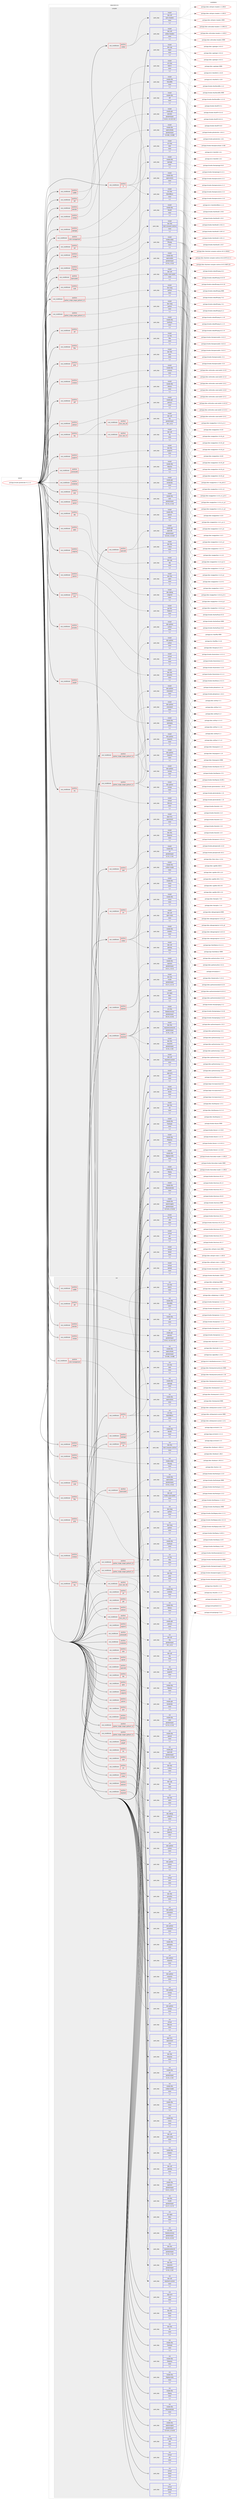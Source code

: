 digraph prolog {

# *************
# Graph options
# *************

newrank=true;
concentrate=true;
compound=true;
graph [rankdir=LR,fontname=Helvetica,fontsize=10,ranksep=1.5];#, ranksep=2.5, nodesep=0.2];
edge  [arrowhead=vee];
node  [fontname=Helvetica,fontsize=10];

# **********
# The ebuild
# **********

subgraph cluster_leftcol {
color=gray;
label=<<i>ebuild</i>>;
id [label="portage://media-gfx/blender-4.1.1-r2", color=red, width=4, href="../media-gfx/blender-4.1.1-r2.svg"];
}

# ****************
# The dependencies
# ****************

subgraph cluster_midcol {
color=gray;
label=<<i>dependencies</i>>;
subgraph cluster_compile {
fillcolor="#eeeeee";
style=filled;
label=<<i>compile</i>>;
subgraph cond203786 {
dependency791657 [label=<<TABLE BORDER="0" CELLBORDER="1" CELLSPACING="0" CELLPADDING="4"><TR><TD ROWSPAN="3" CELLPADDING="10">use_conditional</TD></TR><TR><TD>positive</TD></TR><TR><TD>X</TD></TR></TABLE>>, shape=none, color=red];
subgraph pack581789 {
dependency791658 [label=<<TABLE BORDER="0" CELLBORDER="1" CELLSPACING="0" CELLPADDING="4" WIDTH="220"><TR><TD ROWSPAN="6" CELLPADDING="30">pack_dep</TD></TR><TR><TD WIDTH="110">install</TD></TR><TR><TD>x11-libs</TD></TR><TR><TD>libX11</TD></TR><TR><TD>none</TD></TR><TR><TD>[,,]</TD></TR></TABLE>>, shape=none, color=blue];
}
dependency791657:e -> dependency791658:w [weight=20,style="dashed",arrowhead="vee"];
subgraph pack581790 {
dependency791659 [label=<<TABLE BORDER="0" CELLBORDER="1" CELLSPACING="0" CELLPADDING="4" WIDTH="220"><TR><TD ROWSPAN="6" CELLPADDING="30">pack_dep</TD></TR><TR><TD WIDTH="110">install</TD></TR><TR><TD>x11-libs</TD></TR><TR><TD>libXi</TD></TR><TR><TD>none</TD></TR><TR><TD>[,,]</TD></TR></TABLE>>, shape=none, color=blue];
}
dependency791657:e -> dependency791659:w [weight=20,style="dashed",arrowhead="vee"];
subgraph pack581791 {
dependency791660 [label=<<TABLE BORDER="0" CELLBORDER="1" CELLSPACING="0" CELLPADDING="4" WIDTH="220"><TR><TD ROWSPAN="6" CELLPADDING="30">pack_dep</TD></TR><TR><TD WIDTH="110">install</TD></TR><TR><TD>x11-libs</TD></TR><TR><TD>libXxf86vm</TD></TR><TR><TD>none</TD></TR><TR><TD>[,,]</TD></TR></TABLE>>, shape=none, color=blue];
}
dependency791657:e -> dependency791660:w [weight=20,style="dashed",arrowhead="vee"];
}
id:e -> dependency791657:w [weight=20,style="solid",arrowhead="vee"];
subgraph cond203787 {
dependency791661 [label=<<TABLE BORDER="0" CELLBORDER="1" CELLSPACING="0" CELLPADDING="4"><TR><TD ROWSPAN="3" CELLPADDING="10">use_conditional</TD></TR><TR><TD>positive</TD></TR><TR><TD>alembic</TD></TR></TABLE>>, shape=none, color=red];
subgraph pack581792 {
dependency791662 [label=<<TABLE BORDER="0" CELLBORDER="1" CELLSPACING="0" CELLPADDING="4" WIDTH="220"><TR><TD ROWSPAN="6" CELLPADDING="30">pack_dep</TD></TR><TR><TD WIDTH="110">install</TD></TR><TR><TD>media-gfx</TD></TR><TR><TD>alembic</TD></TR><TR><TD>greaterequal</TD></TR><TR><TD>[1.8.3,,-r2,1.8.3-r2]</TD></TR></TABLE>>, shape=none, color=blue];
}
dependency791661:e -> dependency791662:w [weight=20,style="dashed",arrowhead="vee"];
}
id:e -> dependency791661:w [weight=20,style="solid",arrowhead="vee"];
subgraph cond203788 {
dependency791663 [label=<<TABLE BORDER="0" CELLBORDER="1" CELLSPACING="0" CELLPADDING="4"><TR><TD ROWSPAN="3" CELLPADDING="10">use_conditional</TD></TR><TR><TD>positive</TD></TR><TR><TD>collada</TD></TR></TABLE>>, shape=none, color=red];
subgraph pack581793 {
dependency791664 [label=<<TABLE BORDER="0" CELLBORDER="1" CELLSPACING="0" CELLPADDING="4" WIDTH="220"><TR><TD ROWSPAN="6" CELLPADDING="30">pack_dep</TD></TR><TR><TD WIDTH="110">install</TD></TR><TR><TD>media-libs</TD></TR><TR><TD>opencollada</TD></TR><TR><TD>greaterequal</TD></TR><TR><TD>[1.6.68,,,1.6.68]</TD></TR></TABLE>>, shape=none, color=blue];
}
dependency791663:e -> dependency791664:w [weight=20,style="dashed",arrowhead="vee"];
}
id:e -> dependency791663:w [weight=20,style="solid",arrowhead="vee"];
subgraph cond203789 {
dependency791665 [label=<<TABLE BORDER="0" CELLBORDER="1" CELLSPACING="0" CELLPADDING="4"><TR><TD ROWSPAN="3" CELLPADDING="10">use_conditional</TD></TR><TR><TD>positive</TD></TR><TR><TD>color-management</TD></TR></TABLE>>, shape=none, color=red];
subgraph pack581794 {
dependency791666 [label=<<TABLE BORDER="0" CELLBORDER="1" CELLSPACING="0" CELLPADDING="4" WIDTH="220"><TR><TD ROWSPAN="6" CELLPADDING="30">pack_dep</TD></TR><TR><TD WIDTH="110">install</TD></TR><TR><TD>media-libs</TD></TR><TR><TD>opencolorio</TD></TR><TR><TD>none</TD></TR><TR><TD>[,,]</TD></TR></TABLE>>, shape=none, color=blue];
}
dependency791665:e -> dependency791666:w [weight=20,style="dashed",arrowhead="vee"];
}
id:e -> dependency791665:w [weight=20,style="solid",arrowhead="vee"];
subgraph cond203790 {
dependency791667 [label=<<TABLE BORDER="0" CELLBORDER="1" CELLSPACING="0" CELLPADDING="4"><TR><TD ROWSPAN="3" CELLPADDING="10">use_conditional</TD></TR><TR><TD>positive</TD></TR><TR><TD>cuda</TD></TR></TABLE>>, shape=none, color=red];
subgraph pack581795 {
dependency791668 [label=<<TABLE BORDER="0" CELLBORDER="1" CELLSPACING="0" CELLPADDING="4" WIDTH="220"><TR><TD ROWSPAN="6" CELLPADDING="30">pack_dep</TD></TR><TR><TD WIDTH="110">install</TD></TR><TR><TD>dev-util</TD></TR><TR><TD>nvidia-cuda-toolkit</TD></TR><TR><TD>none</TD></TR><TR><TD>[,,]</TD></TR></TABLE>>, shape=none, color=blue];
}
dependency791667:e -> dependency791668:w [weight=20,style="dashed",arrowhead="vee"];
}
id:e -> dependency791667:w [weight=20,style="solid",arrowhead="vee"];
subgraph cond203791 {
dependency791669 [label=<<TABLE BORDER="0" CELLBORDER="1" CELLSPACING="0" CELLPADDING="4"><TR><TD ROWSPAN="3" CELLPADDING="10">use_conditional</TD></TR><TR><TD>positive</TD></TR><TR><TD>embree</TD></TR></TABLE>>, shape=none, color=red];
subgraph pack581796 {
dependency791670 [label=<<TABLE BORDER="0" CELLBORDER="1" CELLSPACING="0" CELLPADDING="4" WIDTH="220"><TR><TD ROWSPAN="6" CELLPADDING="30">pack_dep</TD></TR><TR><TD WIDTH="110">install</TD></TR><TR><TD>media-libs</TD></TR><TR><TD>embree</TD></TR><TR><TD>none</TD></TR><TR><TD>[,,]</TD></TR></TABLE>>, shape=none, color=blue];
}
dependency791669:e -> dependency791670:w [weight=20,style="dashed",arrowhead="vee"];
}
id:e -> dependency791669:w [weight=20,style="solid",arrowhead="vee"];
subgraph cond203792 {
dependency791671 [label=<<TABLE BORDER="0" CELLBORDER="1" CELLSPACING="0" CELLPADDING="4"><TR><TD ROWSPAN="3" CELLPADDING="10">use_conditional</TD></TR><TR><TD>positive</TD></TR><TR><TD>ffmpeg</TD></TR></TABLE>>, shape=none, color=red];
subgraph pack581797 {
dependency791672 [label=<<TABLE BORDER="0" CELLBORDER="1" CELLSPACING="0" CELLPADDING="4" WIDTH="220"><TR><TD ROWSPAN="6" CELLPADDING="30">pack_dep</TD></TR><TR><TD WIDTH="110">install</TD></TR><TR><TD>media-video</TD></TR><TR><TD>ffmpeg</TD></TR><TR><TD>none</TD></TR><TR><TD>[,,]</TD></TR></TABLE>>, shape=none, color=blue];
}
dependency791671:e -> dependency791672:w [weight=20,style="dashed",arrowhead="vee"];
}
id:e -> dependency791671:w [weight=20,style="solid",arrowhead="vee"];
subgraph cond203793 {
dependency791673 [label=<<TABLE BORDER="0" CELLBORDER="1" CELLSPACING="0" CELLPADDING="4"><TR><TD ROWSPAN="3" CELLPADDING="10">use_conditional</TD></TR><TR><TD>positive</TD></TR><TR><TD>fftw</TD></TR></TABLE>>, shape=none, color=red];
subgraph pack581798 {
dependency791674 [label=<<TABLE BORDER="0" CELLBORDER="1" CELLSPACING="0" CELLPADDING="4" WIDTH="220"><TR><TD ROWSPAN="6" CELLPADDING="30">pack_dep</TD></TR><TR><TD WIDTH="110">install</TD></TR><TR><TD>sci-libs</TD></TR><TR><TD>fftw</TD></TR><TR><TD>none</TD></TR><TR><TD>[,,]</TD></TR></TABLE>>, shape=none, color=blue];
}
dependency791673:e -> dependency791674:w [weight=20,style="dashed",arrowhead="vee"];
}
id:e -> dependency791673:w [weight=20,style="solid",arrowhead="vee"];
subgraph cond203794 {
dependency791675 [label=<<TABLE BORDER="0" CELLBORDER="1" CELLSPACING="0" CELLPADDING="4"><TR><TD ROWSPAN="3" CELLPADDING="10">use_conditional</TD></TR><TR><TD>positive</TD></TR><TR><TD>gmp</TD></TR></TABLE>>, shape=none, color=red];
subgraph pack581799 {
dependency791676 [label=<<TABLE BORDER="0" CELLBORDER="1" CELLSPACING="0" CELLPADDING="4" WIDTH="220"><TR><TD ROWSPAN="6" CELLPADDING="30">pack_dep</TD></TR><TR><TD WIDTH="110">install</TD></TR><TR><TD>dev-libs</TD></TR><TR><TD>gmp</TD></TR><TR><TD>none</TD></TR><TR><TD>[,,]</TD></TR></TABLE>>, shape=none, color=blue];
}
dependency791675:e -> dependency791676:w [weight=20,style="dashed",arrowhead="vee"];
}
id:e -> dependency791675:w [weight=20,style="solid",arrowhead="vee"];
subgraph cond203795 {
dependency791677 [label=<<TABLE BORDER="0" CELLBORDER="1" CELLSPACING="0" CELLPADDING="4"><TR><TD ROWSPAN="3" CELLPADDING="10">use_conditional</TD></TR><TR><TD>positive</TD></TR><TR><TD>gnome</TD></TR></TABLE>>, shape=none, color=red];
subgraph pack581800 {
dependency791678 [label=<<TABLE BORDER="0" CELLBORDER="1" CELLSPACING="0" CELLPADDING="4" WIDTH="220"><TR><TD ROWSPAN="6" CELLPADDING="30">pack_dep</TD></TR><TR><TD WIDTH="110">install</TD></TR><TR><TD>gui-libs</TD></TR><TR><TD>libdecor</TD></TR><TR><TD>none</TD></TR><TR><TD>[,,]</TD></TR></TABLE>>, shape=none, color=blue];
}
dependency791677:e -> dependency791678:w [weight=20,style="dashed",arrowhead="vee"];
}
id:e -> dependency791677:w [weight=20,style="solid",arrowhead="vee"];
subgraph cond203796 {
dependency791679 [label=<<TABLE BORDER="0" CELLBORDER="1" CELLSPACING="0" CELLPADDING="4"><TR><TD ROWSPAN="3" CELLPADDING="10">use_conditional</TD></TR><TR><TD>positive</TD></TR><TR><TD>hip</TD></TR></TABLE>>, shape=none, color=red];
subgraph cond203797 {
dependency791680 [label=<<TABLE BORDER="0" CELLBORDER="1" CELLSPACING="0" CELLPADDING="4"><TR><TD ROWSPAN="3" CELLPADDING="10">use_conditional</TD></TR><TR><TD>positive</TD></TR><TR><TD>llvm_slot_17</TD></TR></TABLE>>, shape=none, color=red];
subgraph pack581801 {
dependency791681 [label=<<TABLE BORDER="0" CELLBORDER="1" CELLSPACING="0" CELLPADDING="4" WIDTH="220"><TR><TD ROWSPAN="6" CELLPADDING="30">pack_dep</TD></TR><TR><TD WIDTH="110">install</TD></TR><TR><TD>dev-util</TD></TR><TR><TD>hip</TD></TR><TR><TD>none</TD></TR><TR><TD>[,,]</TD></TR></TABLE>>, shape=none, color=blue];
}
dependency791680:e -> dependency791681:w [weight=20,style="dashed",arrowhead="vee"];
}
dependency791679:e -> dependency791680:w [weight=20,style="dashed",arrowhead="vee"];
subgraph cond203798 {
dependency791682 [label=<<TABLE BORDER="0" CELLBORDER="1" CELLSPACING="0" CELLPADDING="4"><TR><TD ROWSPAN="3" CELLPADDING="10">use_conditional</TD></TR><TR><TD>positive</TD></TR><TR><TD>llvm_slot_18</TD></TR></TABLE>>, shape=none, color=red];
subgraph pack581802 {
dependency791683 [label=<<TABLE BORDER="0" CELLBORDER="1" CELLSPACING="0" CELLPADDING="4" WIDTH="220"><TR><TD ROWSPAN="6" CELLPADDING="30">pack_dep</TD></TR><TR><TD WIDTH="110">install</TD></TR><TR><TD>dev-util</TD></TR><TR><TD>hip</TD></TR><TR><TD>greaterequal</TD></TR><TR><TD>[6.1,,,6.1]</TD></TR></TABLE>>, shape=none, color=blue];
}
dependency791682:e -> dependency791683:w [weight=20,style="dashed",arrowhead="vee"];
}
dependency791679:e -> dependency791682:w [weight=20,style="dashed",arrowhead="vee"];
}
id:e -> dependency791679:w [weight=20,style="solid",arrowhead="vee"];
subgraph cond203799 {
dependency791684 [label=<<TABLE BORDER="0" CELLBORDER="1" CELLSPACING="0" CELLPADDING="4"><TR><TD ROWSPAN="3" CELLPADDING="10">use_conditional</TD></TR><TR><TD>positive</TD></TR><TR><TD>jack</TD></TR></TABLE>>, shape=none, color=red];
subgraph pack581803 {
dependency791685 [label=<<TABLE BORDER="0" CELLBORDER="1" CELLSPACING="0" CELLPADDING="4" WIDTH="220"><TR><TD ROWSPAN="6" CELLPADDING="30">pack_dep</TD></TR><TR><TD WIDTH="110">install</TD></TR><TR><TD>virtual</TD></TR><TR><TD>jack</TD></TR><TR><TD>none</TD></TR><TR><TD>[,,]</TD></TR></TABLE>>, shape=none, color=blue];
}
dependency791684:e -> dependency791685:w [weight=20,style="dashed",arrowhead="vee"];
}
id:e -> dependency791684:w [weight=20,style="solid",arrowhead="vee"];
subgraph cond203800 {
dependency791686 [label=<<TABLE BORDER="0" CELLBORDER="1" CELLSPACING="0" CELLPADDING="4"><TR><TD ROWSPAN="3" CELLPADDING="10">use_conditional</TD></TR><TR><TD>positive</TD></TR><TR><TD>jemalloc</TD></TR></TABLE>>, shape=none, color=red];
subgraph pack581804 {
dependency791687 [label=<<TABLE BORDER="0" CELLBORDER="1" CELLSPACING="0" CELLPADDING="4" WIDTH="220"><TR><TD ROWSPAN="6" CELLPADDING="30">pack_dep</TD></TR><TR><TD WIDTH="110">install</TD></TR><TR><TD>dev-libs</TD></TR><TR><TD>jemalloc</TD></TR><TR><TD>none</TD></TR><TR><TD>[,,]</TD></TR></TABLE>>, shape=none, color=blue];
}
dependency791686:e -> dependency791687:w [weight=20,style="dashed",arrowhead="vee"];
}
id:e -> dependency791686:w [weight=20,style="solid",arrowhead="vee"];
subgraph cond203801 {
dependency791688 [label=<<TABLE BORDER="0" CELLBORDER="1" CELLSPACING="0" CELLPADDING="4"><TR><TD ROWSPAN="3" CELLPADDING="10">use_conditional</TD></TR><TR><TD>positive</TD></TR><TR><TD>jpeg2k</TD></TR></TABLE>>, shape=none, color=red];
subgraph pack581805 {
dependency791689 [label=<<TABLE BORDER="0" CELLBORDER="1" CELLSPACING="0" CELLPADDING="4" WIDTH="220"><TR><TD ROWSPAN="6" CELLPADDING="30">pack_dep</TD></TR><TR><TD WIDTH="110">install</TD></TR><TR><TD>media-libs</TD></TR><TR><TD>openjpeg</TD></TR><TR><TD>none</TD></TR><TR><TD>[,,]</TD></TR></TABLE>>, shape=none, color=blue];
}
dependency791688:e -> dependency791689:w [weight=20,style="dashed",arrowhead="vee"];
}
id:e -> dependency791688:w [weight=20,style="solid",arrowhead="vee"];
subgraph cond203802 {
dependency791690 [label=<<TABLE BORDER="0" CELLBORDER="1" CELLSPACING="0" CELLPADDING="4"><TR><TD ROWSPAN="3" CELLPADDING="10">use_conditional</TD></TR><TR><TD>positive</TD></TR><TR><TD>ndof</TD></TR></TABLE>>, shape=none, color=red];
subgraph pack581806 {
dependency791691 [label=<<TABLE BORDER="0" CELLBORDER="1" CELLSPACING="0" CELLPADDING="4" WIDTH="220"><TR><TD ROWSPAN="6" CELLPADDING="30">pack_dep</TD></TR><TR><TD WIDTH="110">install</TD></TR><TR><TD>app-misc</TD></TR><TR><TD>spacenavd</TD></TR><TR><TD>none</TD></TR><TR><TD>[,,]</TD></TR></TABLE>>, shape=none, color=blue];
}
dependency791690:e -> dependency791691:w [weight=20,style="dashed",arrowhead="vee"];
subgraph pack581807 {
dependency791692 [label=<<TABLE BORDER="0" CELLBORDER="1" CELLSPACING="0" CELLPADDING="4" WIDTH="220"><TR><TD ROWSPAN="6" CELLPADDING="30">pack_dep</TD></TR><TR><TD WIDTH="110">install</TD></TR><TR><TD>dev-libs</TD></TR><TR><TD>libspnav</TD></TR><TR><TD>none</TD></TR><TR><TD>[,,]</TD></TR></TABLE>>, shape=none, color=blue];
}
dependency791690:e -> dependency791692:w [weight=20,style="dashed",arrowhead="vee"];
}
id:e -> dependency791690:w [weight=20,style="solid",arrowhead="vee"];
subgraph cond203803 {
dependency791693 [label=<<TABLE BORDER="0" CELLBORDER="1" CELLSPACING="0" CELLPADDING="4"><TR><TD ROWSPAN="3" CELLPADDING="10">use_conditional</TD></TR><TR><TD>positive</TD></TR><TR><TD>nls</TD></TR></TABLE>>, shape=none, color=red];
subgraph pack581808 {
dependency791694 [label=<<TABLE BORDER="0" CELLBORDER="1" CELLSPACING="0" CELLPADDING="4" WIDTH="220"><TR><TD ROWSPAN="6" CELLPADDING="30">pack_dep</TD></TR><TR><TD WIDTH="110">install</TD></TR><TR><TD>virtual</TD></TR><TR><TD>libiconv</TD></TR><TR><TD>none</TD></TR><TR><TD>[,,]</TD></TR></TABLE>>, shape=none, color=blue];
}
dependency791693:e -> dependency791694:w [weight=20,style="dashed",arrowhead="vee"];
}
id:e -> dependency791693:w [weight=20,style="solid",arrowhead="vee"];
subgraph cond203804 {
dependency791695 [label=<<TABLE BORDER="0" CELLBORDER="1" CELLSPACING="0" CELLPADDING="4"><TR><TD ROWSPAN="3" CELLPADDING="10">use_conditional</TD></TR><TR><TD>positive</TD></TR><TR><TD>oidn</TD></TR></TABLE>>, shape=none, color=red];
subgraph pack581809 {
dependency791696 [label=<<TABLE BORDER="0" CELLBORDER="1" CELLSPACING="0" CELLPADDING="4" WIDTH="220"><TR><TD ROWSPAN="6" CELLPADDING="30">pack_dep</TD></TR><TR><TD WIDTH="110">install</TD></TR><TR><TD>media-libs</TD></TR><TR><TD>oidn</TD></TR><TR><TD>greaterequal</TD></TR><TR><TD>[2.1.0,,,2.1.0]</TD></TR></TABLE>>, shape=none, color=blue];
}
dependency791695:e -> dependency791696:w [weight=20,style="dashed",arrowhead="vee"];
}
id:e -> dependency791695:w [weight=20,style="solid",arrowhead="vee"];
subgraph cond203805 {
dependency791697 [label=<<TABLE BORDER="0" CELLBORDER="1" CELLSPACING="0" CELLPADDING="4"><TR><TD ROWSPAN="3" CELLPADDING="10">use_conditional</TD></TR><TR><TD>positive</TD></TR><TR><TD>oneapi</TD></TR></TABLE>>, shape=none, color=red];
subgraph pack581810 {
dependency791698 [label=<<TABLE BORDER="0" CELLBORDER="1" CELLSPACING="0" CELLPADDING="4" WIDTH="220"><TR><TD ROWSPAN="6" CELLPADDING="30">pack_dep</TD></TR><TR><TD WIDTH="110">install</TD></TR><TR><TD>dev-libs</TD></TR><TR><TD>intel-compute-runtime</TD></TR><TR><TD>none</TD></TR><TR><TD>[,,]</TD></TR></TABLE>>, shape=none, color=blue];
}
dependency791697:e -> dependency791698:w [weight=20,style="dashed",arrowhead="vee"];
}
id:e -> dependency791697:w [weight=20,style="solid",arrowhead="vee"];
subgraph cond203806 {
dependency791699 [label=<<TABLE BORDER="0" CELLBORDER="1" CELLSPACING="0" CELLPADDING="4"><TR><TD ROWSPAN="3" CELLPADDING="10">use_conditional</TD></TR><TR><TD>positive</TD></TR><TR><TD>openal</TD></TR></TABLE>>, shape=none, color=red];
subgraph pack581811 {
dependency791700 [label=<<TABLE BORDER="0" CELLBORDER="1" CELLSPACING="0" CELLPADDING="4" WIDTH="220"><TR><TD ROWSPAN="6" CELLPADDING="30">pack_dep</TD></TR><TR><TD WIDTH="110">install</TD></TR><TR><TD>media-libs</TD></TR><TR><TD>openal</TD></TR><TR><TD>none</TD></TR><TR><TD>[,,]</TD></TR></TABLE>>, shape=none, color=blue];
}
dependency791699:e -> dependency791700:w [weight=20,style="dashed",arrowhead="vee"];
}
id:e -> dependency791699:w [weight=20,style="solid",arrowhead="vee"];
subgraph cond203807 {
dependency791701 [label=<<TABLE BORDER="0" CELLBORDER="1" CELLSPACING="0" CELLPADDING="4"><TR><TD ROWSPAN="3" CELLPADDING="10">use_conditional</TD></TR><TR><TD>positive</TD></TR><TR><TD>openexr</TD></TR></TABLE>>, shape=none, color=red];
subgraph pack581812 {
dependency791702 [label=<<TABLE BORDER="0" CELLBORDER="1" CELLSPACING="0" CELLPADDING="4" WIDTH="220"><TR><TD ROWSPAN="6" CELLPADDING="30">pack_dep</TD></TR><TR><TD WIDTH="110">install</TD></TR><TR><TD>dev-libs</TD></TR><TR><TD>imath</TD></TR><TR><TD>greaterequal</TD></TR><TR><TD>[3.1.7,,,3.1.7]</TD></TR></TABLE>>, shape=none, color=blue];
}
dependency791701:e -> dependency791702:w [weight=20,style="dashed",arrowhead="vee"];
subgraph pack581813 {
dependency791703 [label=<<TABLE BORDER="0" CELLBORDER="1" CELLSPACING="0" CELLPADDING="4" WIDTH="220"><TR><TD ROWSPAN="6" CELLPADDING="30">pack_dep</TD></TR><TR><TD WIDTH="110">install</TD></TR><TR><TD>media-libs</TD></TR><TR><TD>openexr</TD></TR><TR><TD>greaterequal</TD></TR><TR><TD>[3.2.1,,,3.2.1]</TD></TR></TABLE>>, shape=none, color=blue];
}
dependency791701:e -> dependency791703:w [weight=20,style="dashed",arrowhead="vee"];
}
id:e -> dependency791701:w [weight=20,style="solid",arrowhead="vee"];
subgraph cond203808 {
dependency791704 [label=<<TABLE BORDER="0" CELLBORDER="1" CELLSPACING="0" CELLPADDING="4"><TR><TD ROWSPAN="3" CELLPADDING="10">use_conditional</TD></TR><TR><TD>positive</TD></TR><TR><TD>openpgl</TD></TR></TABLE>>, shape=none, color=red];
subgraph pack581814 {
dependency791705 [label=<<TABLE BORDER="0" CELLBORDER="1" CELLSPACING="0" CELLPADDING="4" WIDTH="220"><TR><TD ROWSPAN="6" CELLPADDING="30">pack_dep</TD></TR><TR><TD WIDTH="110">install</TD></TR><TR><TD>media-libs</TD></TR><TR><TD>openpgl</TD></TR><TR><TD>none</TD></TR><TR><TD>[,,]</TD></TR></TABLE>>, shape=none, color=blue];
}
dependency791704:e -> dependency791705:w [weight=20,style="dashed",arrowhead="vee"];
}
id:e -> dependency791704:w [weight=20,style="solid",arrowhead="vee"];
subgraph cond203809 {
dependency791706 [label=<<TABLE BORDER="0" CELLBORDER="1" CELLSPACING="0" CELLPADDING="4"><TR><TD ROWSPAN="3" CELLPADDING="10">use_conditional</TD></TR><TR><TD>positive</TD></TR><TR><TD>opensubdiv</TD></TR></TABLE>>, shape=none, color=red];
subgraph pack581815 {
dependency791707 [label=<<TABLE BORDER="0" CELLBORDER="1" CELLSPACING="0" CELLPADDING="4" WIDTH="220"><TR><TD ROWSPAN="6" CELLPADDING="30">pack_dep</TD></TR><TR><TD WIDTH="110">install</TD></TR><TR><TD>media-libs</TD></TR><TR><TD>opensubdiv</TD></TR><TR><TD>greaterequal</TD></TR><TR><TD>[3.5.0,,,3.5.0]</TD></TR></TABLE>>, shape=none, color=blue];
}
dependency791706:e -> dependency791707:w [weight=20,style="dashed",arrowhead="vee"];
}
id:e -> dependency791706:w [weight=20,style="solid",arrowhead="vee"];
subgraph cond203810 {
dependency791708 [label=<<TABLE BORDER="0" CELLBORDER="1" CELLSPACING="0" CELLPADDING="4"><TR><TD ROWSPAN="3" CELLPADDING="10">use_conditional</TD></TR><TR><TD>positive</TD></TR><TR><TD>openvdb</TD></TR></TABLE>>, shape=none, color=red];
subgraph pack581816 {
dependency791709 [label=<<TABLE BORDER="0" CELLBORDER="1" CELLSPACING="0" CELLPADDING="4" WIDTH="220"><TR><TD ROWSPAN="6" CELLPADDING="30">pack_dep</TD></TR><TR><TD WIDTH="110">install</TD></TR><TR><TD>media-gfx</TD></TR><TR><TD>openvdb</TD></TR><TR><TD>greaterequal</TD></TR><TR><TD>[11.0.0,,,11.0.0]</TD></TR></TABLE>>, shape=none, color=blue];
}
dependency791708:e -> dependency791709:w [weight=20,style="dashed",arrowhead="vee"];
subgraph pack581817 {
dependency791710 [label=<<TABLE BORDER="0" CELLBORDER="1" CELLSPACING="0" CELLPADDING="4" WIDTH="220"><TR><TD ROWSPAN="6" CELLPADDING="30">pack_dep</TD></TR><TR><TD WIDTH="110">install</TD></TR><TR><TD>dev-libs</TD></TR><TR><TD>c-blosc</TD></TR><TR><TD>none</TD></TR><TR><TD>[,,]</TD></TR></TABLE>>, shape=none, color=blue];
}
dependency791708:e -> dependency791710:w [weight=20,style="dashed",arrowhead="vee"];
}
id:e -> dependency791708:w [weight=20,style="solid",arrowhead="vee"];
subgraph cond203811 {
dependency791711 [label=<<TABLE BORDER="0" CELLBORDER="1" CELLSPACING="0" CELLPADDING="4"><TR><TD ROWSPAN="3" CELLPADDING="10">use_conditional</TD></TR><TR><TD>positive</TD></TR><TR><TD>optix</TD></TR></TABLE>>, shape=none, color=red];
subgraph pack581818 {
dependency791712 [label=<<TABLE BORDER="0" CELLBORDER="1" CELLSPACING="0" CELLPADDING="4" WIDTH="220"><TR><TD ROWSPAN="6" CELLPADDING="30">pack_dep</TD></TR><TR><TD WIDTH="110">install</TD></TR><TR><TD>dev-libs</TD></TR><TR><TD>optix</TD></TR><TR><TD>none</TD></TR><TR><TD>[,,]</TD></TR></TABLE>>, shape=none, color=blue];
}
dependency791711:e -> dependency791712:w [weight=20,style="dashed",arrowhead="vee"];
}
id:e -> dependency791711:w [weight=20,style="solid",arrowhead="vee"];
subgraph cond203812 {
dependency791713 [label=<<TABLE BORDER="0" CELLBORDER="1" CELLSPACING="0" CELLPADDING="4"><TR><TD ROWSPAN="3" CELLPADDING="10">use_conditional</TD></TR><TR><TD>positive</TD></TR><TR><TD>osl</TD></TR></TABLE>>, shape=none, color=red];
subgraph pack581819 {
dependency791714 [label=<<TABLE BORDER="0" CELLBORDER="1" CELLSPACING="0" CELLPADDING="4" WIDTH="220"><TR><TD ROWSPAN="6" CELLPADDING="30">pack_dep</TD></TR><TR><TD WIDTH="110">install</TD></TR><TR><TD>media-libs</TD></TR><TR><TD>osl</TD></TR><TR><TD>greaterequal</TD></TR><TR><TD>[1.13,,,1.13]</TD></TR></TABLE>>, shape=none, color=blue];
}
dependency791713:e -> dependency791714:w [weight=20,style="dashed",arrowhead="vee"];
subgraph pack581820 {
dependency791715 [label=<<TABLE BORDER="0" CELLBORDER="1" CELLSPACING="0" CELLPADDING="4" WIDTH="220"><TR><TD ROWSPAN="6" CELLPADDING="30">pack_dep</TD></TR><TR><TD WIDTH="110">install</TD></TR><TR><TD>media-libs</TD></TR><TR><TD>mesa</TD></TR><TR><TD>none</TD></TR><TR><TD>[,,]</TD></TR></TABLE>>, shape=none, color=blue];
}
dependency791713:e -> dependency791715:w [weight=20,style="dashed",arrowhead="vee"];
}
id:e -> dependency791713:w [weight=20,style="solid",arrowhead="vee"];
subgraph cond203813 {
dependency791716 [label=<<TABLE BORDER="0" CELLBORDER="1" CELLSPACING="0" CELLPADDING="4"><TR><TD ROWSPAN="3" CELLPADDING="10">use_conditional</TD></TR><TR><TD>positive</TD></TR><TR><TD>otf</TD></TR></TABLE>>, shape=none, color=red];
subgraph pack581821 {
dependency791717 [label=<<TABLE BORDER="0" CELLBORDER="1" CELLSPACING="0" CELLPADDING="4" WIDTH="220"><TR><TD ROWSPAN="6" CELLPADDING="30">pack_dep</TD></TR><TR><TD WIDTH="110">install</TD></TR><TR><TD>media-libs</TD></TR><TR><TD>harfbuzz</TD></TR><TR><TD>none</TD></TR><TR><TD>[,,]</TD></TR></TABLE>>, shape=none, color=blue];
}
dependency791716:e -> dependency791717:w [weight=20,style="dashed",arrowhead="vee"];
}
id:e -> dependency791716:w [weight=20,style="solid",arrowhead="vee"];
subgraph cond203814 {
dependency791718 [label=<<TABLE BORDER="0" CELLBORDER="1" CELLSPACING="0" CELLPADDING="4"><TR><TD ROWSPAN="3" CELLPADDING="10">use_conditional</TD></TR><TR><TD>positive</TD></TR><TR><TD>pdf</TD></TR></TABLE>>, shape=none, color=red];
subgraph pack581822 {
dependency791719 [label=<<TABLE BORDER="0" CELLBORDER="1" CELLSPACING="0" CELLPADDING="4" WIDTH="220"><TR><TD ROWSPAN="6" CELLPADDING="30">pack_dep</TD></TR><TR><TD WIDTH="110">install</TD></TR><TR><TD>media-libs</TD></TR><TR><TD>libharu</TD></TR><TR><TD>none</TD></TR><TR><TD>[,,]</TD></TR></TABLE>>, shape=none, color=blue];
}
dependency791718:e -> dependency791719:w [weight=20,style="dashed",arrowhead="vee"];
}
id:e -> dependency791718:w [weight=20,style="solid",arrowhead="vee"];
subgraph cond203815 {
dependency791720 [label=<<TABLE BORDER="0" CELLBORDER="1" CELLSPACING="0" CELLPADDING="4"><TR><TD ROWSPAN="3" CELLPADDING="10">use_conditional</TD></TR><TR><TD>positive</TD></TR><TR><TD>potrace</TD></TR></TABLE>>, shape=none, color=red];
subgraph pack581823 {
dependency791721 [label=<<TABLE BORDER="0" CELLBORDER="1" CELLSPACING="0" CELLPADDING="4" WIDTH="220"><TR><TD ROWSPAN="6" CELLPADDING="30">pack_dep</TD></TR><TR><TD WIDTH="110">install</TD></TR><TR><TD>media-gfx</TD></TR><TR><TD>potrace</TD></TR><TR><TD>none</TD></TR><TR><TD>[,,]</TD></TR></TABLE>>, shape=none, color=blue];
}
dependency791720:e -> dependency791721:w [weight=20,style="dashed",arrowhead="vee"];
}
id:e -> dependency791720:w [weight=20,style="solid",arrowhead="vee"];
subgraph cond203816 {
dependency791722 [label=<<TABLE BORDER="0" CELLBORDER="1" CELLSPACING="0" CELLPADDING="4"><TR><TD ROWSPAN="3" CELLPADDING="10">use_conditional</TD></TR><TR><TD>positive</TD></TR><TR><TD>pugixml</TD></TR></TABLE>>, shape=none, color=red];
subgraph pack581824 {
dependency791723 [label=<<TABLE BORDER="0" CELLBORDER="1" CELLSPACING="0" CELLPADDING="4" WIDTH="220"><TR><TD ROWSPAN="6" CELLPADDING="30">pack_dep</TD></TR><TR><TD WIDTH="110">install</TD></TR><TR><TD>dev-libs</TD></TR><TR><TD>pugixml</TD></TR><TR><TD>none</TD></TR><TR><TD>[,,]</TD></TR></TABLE>>, shape=none, color=blue];
}
dependency791722:e -> dependency791723:w [weight=20,style="dashed",arrowhead="vee"];
}
id:e -> dependency791722:w [weight=20,style="solid",arrowhead="vee"];
subgraph cond203817 {
dependency791724 [label=<<TABLE BORDER="0" CELLBORDER="1" CELLSPACING="0" CELLPADDING="4"><TR><TD ROWSPAN="3" CELLPADDING="10">use_conditional</TD></TR><TR><TD>positive</TD></TR><TR><TD>pulseaudio</TD></TR></TABLE>>, shape=none, color=red];
subgraph pack581825 {
dependency791725 [label=<<TABLE BORDER="0" CELLBORDER="1" CELLSPACING="0" CELLPADDING="4" WIDTH="220"><TR><TD ROWSPAN="6" CELLPADDING="30">pack_dep</TD></TR><TR><TD WIDTH="110">install</TD></TR><TR><TD>media-libs</TD></TR><TR><TD>libpulse</TD></TR><TR><TD>none</TD></TR><TR><TD>[,,]</TD></TR></TABLE>>, shape=none, color=blue];
}
dependency791724:e -> dependency791725:w [weight=20,style="dashed",arrowhead="vee"];
}
id:e -> dependency791724:w [weight=20,style="solid",arrowhead="vee"];
subgraph cond203818 {
dependency791726 [label=<<TABLE BORDER="0" CELLBORDER="1" CELLSPACING="0" CELLPADDING="4"><TR><TD ROWSPAN="3" CELLPADDING="10">use_conditional</TD></TR><TR><TD>positive</TD></TR><TR><TD>python_single_target_python3_11</TD></TR></TABLE>>, shape=none, color=red];
subgraph pack581826 {
dependency791727 [label=<<TABLE BORDER="0" CELLBORDER="1" CELLSPACING="0" CELLPADDING="4" WIDTH="220"><TR><TD ROWSPAN="6" CELLPADDING="30">pack_dep</TD></TR><TR><TD WIDTH="110">install</TD></TR><TR><TD>dev-lang</TD></TR><TR><TD>python</TD></TR><TR><TD>none</TD></TR><TR><TD>[,,]</TD></TR></TABLE>>, shape=none, color=blue];
}
dependency791726:e -> dependency791727:w [weight=20,style="dashed",arrowhead="vee"];
}
id:e -> dependency791726:w [weight=20,style="solid",arrowhead="vee"];
subgraph cond203819 {
dependency791728 [label=<<TABLE BORDER="0" CELLBORDER="1" CELLSPACING="0" CELLPADDING="4"><TR><TD ROWSPAN="3" CELLPADDING="10">use_conditional</TD></TR><TR><TD>positive</TD></TR><TR><TD>python_single_target_python3_11</TD></TR></TABLE>>, shape=none, color=red];
subgraph pack581827 {
dependency791729 [label=<<TABLE BORDER="0" CELLBORDER="1" CELLSPACING="0" CELLPADDING="4" WIDTH="220"><TR><TD ROWSPAN="6" CELLPADDING="30">pack_dep</TD></TR><TR><TD WIDTH="110">install</TD></TR><TR><TD>dev-python</TD></TR><TR><TD>cython</TD></TR><TR><TD>none</TD></TR><TR><TD>[,,]</TD></TR></TABLE>>, shape=none, color=blue];
}
dependency791728:e -> dependency791729:w [weight=20,style="dashed",arrowhead="vee"];
subgraph pack581828 {
dependency791730 [label=<<TABLE BORDER="0" CELLBORDER="1" CELLSPACING="0" CELLPADDING="4" WIDTH="220"><TR><TD ROWSPAN="6" CELLPADDING="30">pack_dep</TD></TR><TR><TD WIDTH="110">install</TD></TR><TR><TD>dev-python</TD></TR><TR><TD>numpy</TD></TR><TR><TD>none</TD></TR><TR><TD>[,,]</TD></TR></TABLE>>, shape=none, color=blue];
}
dependency791728:e -> dependency791730:w [weight=20,style="dashed",arrowhead="vee"];
subgraph pack581829 {
dependency791731 [label=<<TABLE BORDER="0" CELLBORDER="1" CELLSPACING="0" CELLPADDING="4" WIDTH="220"><TR><TD ROWSPAN="6" CELLPADDING="30">pack_dep</TD></TR><TR><TD WIDTH="110">install</TD></TR><TR><TD>dev-python</TD></TR><TR><TD>zstandard</TD></TR><TR><TD>none</TD></TR><TR><TD>[,,]</TD></TR></TABLE>>, shape=none, color=blue];
}
dependency791728:e -> dependency791731:w [weight=20,style="dashed",arrowhead="vee"];
subgraph pack581830 {
dependency791732 [label=<<TABLE BORDER="0" CELLBORDER="1" CELLSPACING="0" CELLPADDING="4" WIDTH="220"><TR><TD ROWSPAN="6" CELLPADDING="30">pack_dep</TD></TR><TR><TD WIDTH="110">install</TD></TR><TR><TD>dev-python</TD></TR><TR><TD>requests</TD></TR><TR><TD>none</TD></TR><TR><TD>[,,]</TD></TR></TABLE>>, shape=none, color=blue];
}
dependency791728:e -> dependency791732:w [weight=20,style="dashed",arrowhead="vee"];
}
id:e -> dependency791728:w [weight=20,style="solid",arrowhead="vee"];
subgraph cond203820 {
dependency791733 [label=<<TABLE BORDER="0" CELLBORDER="1" CELLSPACING="0" CELLPADDING="4"><TR><TD ROWSPAN="3" CELLPADDING="10">use_conditional</TD></TR><TR><TD>positive</TD></TR><TR><TD>python_single_target_python3_12</TD></TR></TABLE>>, shape=none, color=red];
subgraph pack581831 {
dependency791734 [label=<<TABLE BORDER="0" CELLBORDER="1" CELLSPACING="0" CELLPADDING="4" WIDTH="220"><TR><TD ROWSPAN="6" CELLPADDING="30">pack_dep</TD></TR><TR><TD WIDTH="110">install</TD></TR><TR><TD>dev-lang</TD></TR><TR><TD>python</TD></TR><TR><TD>none</TD></TR><TR><TD>[,,]</TD></TR></TABLE>>, shape=none, color=blue];
}
dependency791733:e -> dependency791734:w [weight=20,style="dashed",arrowhead="vee"];
}
id:e -> dependency791733:w [weight=20,style="solid",arrowhead="vee"];
subgraph cond203821 {
dependency791735 [label=<<TABLE BORDER="0" CELLBORDER="1" CELLSPACING="0" CELLPADDING="4"><TR><TD ROWSPAN="3" CELLPADDING="10">use_conditional</TD></TR><TR><TD>positive</TD></TR><TR><TD>python_single_target_python3_12</TD></TR></TABLE>>, shape=none, color=red];
subgraph pack581832 {
dependency791736 [label=<<TABLE BORDER="0" CELLBORDER="1" CELLSPACING="0" CELLPADDING="4" WIDTH="220"><TR><TD ROWSPAN="6" CELLPADDING="30">pack_dep</TD></TR><TR><TD WIDTH="110">install</TD></TR><TR><TD>dev-python</TD></TR><TR><TD>cython</TD></TR><TR><TD>none</TD></TR><TR><TD>[,,]</TD></TR></TABLE>>, shape=none, color=blue];
}
dependency791735:e -> dependency791736:w [weight=20,style="dashed",arrowhead="vee"];
subgraph pack581833 {
dependency791737 [label=<<TABLE BORDER="0" CELLBORDER="1" CELLSPACING="0" CELLPADDING="4" WIDTH="220"><TR><TD ROWSPAN="6" CELLPADDING="30">pack_dep</TD></TR><TR><TD WIDTH="110">install</TD></TR><TR><TD>dev-python</TD></TR><TR><TD>numpy</TD></TR><TR><TD>none</TD></TR><TR><TD>[,,]</TD></TR></TABLE>>, shape=none, color=blue];
}
dependency791735:e -> dependency791737:w [weight=20,style="dashed",arrowhead="vee"];
subgraph pack581834 {
dependency791738 [label=<<TABLE BORDER="0" CELLBORDER="1" CELLSPACING="0" CELLPADDING="4" WIDTH="220"><TR><TD ROWSPAN="6" CELLPADDING="30">pack_dep</TD></TR><TR><TD WIDTH="110">install</TD></TR><TR><TD>dev-python</TD></TR><TR><TD>zstandard</TD></TR><TR><TD>none</TD></TR><TR><TD>[,,]</TD></TR></TABLE>>, shape=none, color=blue];
}
dependency791735:e -> dependency791738:w [weight=20,style="dashed",arrowhead="vee"];
subgraph pack581835 {
dependency791739 [label=<<TABLE BORDER="0" CELLBORDER="1" CELLSPACING="0" CELLPADDING="4" WIDTH="220"><TR><TD ROWSPAN="6" CELLPADDING="30">pack_dep</TD></TR><TR><TD WIDTH="110">install</TD></TR><TR><TD>dev-python</TD></TR><TR><TD>requests</TD></TR><TR><TD>none</TD></TR><TR><TD>[,,]</TD></TR></TABLE>>, shape=none, color=blue];
}
dependency791735:e -> dependency791739:w [weight=20,style="dashed",arrowhead="vee"];
}
id:e -> dependency791735:w [weight=20,style="solid",arrowhead="vee"];
subgraph cond203822 {
dependency791740 [label=<<TABLE BORDER="0" CELLBORDER="1" CELLSPACING="0" CELLPADDING="4"><TR><TD ROWSPAN="3" CELLPADDING="10">use_conditional</TD></TR><TR><TD>positive</TD></TR><TR><TD>renderdoc</TD></TR></TABLE>>, shape=none, color=red];
subgraph pack581836 {
dependency791741 [label=<<TABLE BORDER="0" CELLBORDER="1" CELLSPACING="0" CELLPADDING="4" WIDTH="220"><TR><TD ROWSPAN="6" CELLPADDING="30">pack_dep</TD></TR><TR><TD WIDTH="110">install</TD></TR><TR><TD>media-gfx</TD></TR><TR><TD>renderdoc</TD></TR><TR><TD>none</TD></TR><TR><TD>[,,]</TD></TR></TABLE>>, shape=none, color=blue];
}
dependency791740:e -> dependency791741:w [weight=20,style="dashed",arrowhead="vee"];
}
id:e -> dependency791740:w [weight=20,style="solid",arrowhead="vee"];
subgraph cond203823 {
dependency791742 [label=<<TABLE BORDER="0" CELLBORDER="1" CELLSPACING="0" CELLPADDING="4"><TR><TD ROWSPAN="3" CELLPADDING="10">use_conditional</TD></TR><TR><TD>positive</TD></TR><TR><TD>sdl</TD></TR></TABLE>>, shape=none, color=red];
subgraph pack581837 {
dependency791743 [label=<<TABLE BORDER="0" CELLBORDER="1" CELLSPACING="0" CELLPADDING="4" WIDTH="220"><TR><TD ROWSPAN="6" CELLPADDING="30">pack_dep</TD></TR><TR><TD WIDTH="110">install</TD></TR><TR><TD>media-libs</TD></TR><TR><TD>libsdl2</TD></TR><TR><TD>none</TD></TR><TR><TD>[,,]</TD></TR></TABLE>>, shape=none, color=blue];
}
dependency791742:e -> dependency791743:w [weight=20,style="dashed",arrowhead="vee"];
}
id:e -> dependency791742:w [weight=20,style="solid",arrowhead="vee"];
subgraph cond203824 {
dependency791744 [label=<<TABLE BORDER="0" CELLBORDER="1" CELLSPACING="0" CELLPADDING="4"><TR><TD ROWSPAN="3" CELLPADDING="10">use_conditional</TD></TR><TR><TD>positive</TD></TR><TR><TD>sndfile</TD></TR></TABLE>>, shape=none, color=red];
subgraph pack581838 {
dependency791745 [label=<<TABLE BORDER="0" CELLBORDER="1" CELLSPACING="0" CELLPADDING="4" WIDTH="220"><TR><TD ROWSPAN="6" CELLPADDING="30">pack_dep</TD></TR><TR><TD WIDTH="110">install</TD></TR><TR><TD>media-libs</TD></TR><TR><TD>libsndfile</TD></TR><TR><TD>none</TD></TR><TR><TD>[,,]</TD></TR></TABLE>>, shape=none, color=blue];
}
dependency791744:e -> dependency791745:w [weight=20,style="dashed",arrowhead="vee"];
}
id:e -> dependency791744:w [weight=20,style="solid",arrowhead="vee"];
subgraph cond203825 {
dependency791746 [label=<<TABLE BORDER="0" CELLBORDER="1" CELLSPACING="0" CELLPADDING="4"><TR><TD ROWSPAN="3" CELLPADDING="10">use_conditional</TD></TR><TR><TD>positive</TD></TR><TR><TD>tbb</TD></TR></TABLE>>, shape=none, color=red];
subgraph pack581839 {
dependency791747 [label=<<TABLE BORDER="0" CELLBORDER="1" CELLSPACING="0" CELLPADDING="4" WIDTH="220"><TR><TD ROWSPAN="6" CELLPADDING="30">pack_dep</TD></TR><TR><TD WIDTH="110">install</TD></TR><TR><TD>dev-cpp</TD></TR><TR><TD>tbb</TD></TR><TR><TD>none</TD></TR><TR><TD>[,,]</TD></TR></TABLE>>, shape=none, color=blue];
}
dependency791746:e -> dependency791747:w [weight=20,style="dashed",arrowhead="vee"];
}
id:e -> dependency791746:w [weight=20,style="solid",arrowhead="vee"];
subgraph cond203826 {
dependency791748 [label=<<TABLE BORDER="0" CELLBORDER="1" CELLSPACING="0" CELLPADDING="4"><TR><TD ROWSPAN="3" CELLPADDING="10">use_conditional</TD></TR><TR><TD>positive</TD></TR><TR><TD>tiff</TD></TR></TABLE>>, shape=none, color=red];
subgraph pack581840 {
dependency791749 [label=<<TABLE BORDER="0" CELLBORDER="1" CELLSPACING="0" CELLPADDING="4" WIDTH="220"><TR><TD ROWSPAN="6" CELLPADDING="30">pack_dep</TD></TR><TR><TD WIDTH="110">install</TD></TR><TR><TD>media-libs</TD></TR><TR><TD>tiff</TD></TR><TR><TD>none</TD></TR><TR><TD>[,,]</TD></TR></TABLE>>, shape=none, color=blue];
}
dependency791748:e -> dependency791749:w [weight=20,style="dashed",arrowhead="vee"];
}
id:e -> dependency791748:w [weight=20,style="solid",arrowhead="vee"];
subgraph cond203827 {
dependency791750 [label=<<TABLE BORDER="0" CELLBORDER="1" CELLSPACING="0" CELLPADDING="4"><TR><TD ROWSPAN="3" CELLPADDING="10">use_conditional</TD></TR><TR><TD>positive</TD></TR><TR><TD>valgrind</TD></TR></TABLE>>, shape=none, color=red];
subgraph pack581841 {
dependency791751 [label=<<TABLE BORDER="0" CELLBORDER="1" CELLSPACING="0" CELLPADDING="4" WIDTH="220"><TR><TD ROWSPAN="6" CELLPADDING="30">pack_dep</TD></TR><TR><TD WIDTH="110">install</TD></TR><TR><TD>dev-debug</TD></TR><TR><TD>valgrind</TD></TR><TR><TD>none</TD></TR><TR><TD>[,,]</TD></TR></TABLE>>, shape=none, color=blue];
}
dependency791750:e -> dependency791751:w [weight=20,style="dashed",arrowhead="vee"];
}
id:e -> dependency791750:w [weight=20,style="solid",arrowhead="vee"];
subgraph cond203828 {
dependency791752 [label=<<TABLE BORDER="0" CELLBORDER="1" CELLSPACING="0" CELLPADDING="4"><TR><TD ROWSPAN="3" CELLPADDING="10">use_conditional</TD></TR><TR><TD>positive</TD></TR><TR><TD>vulkan</TD></TR></TABLE>>, shape=none, color=red];
subgraph pack581842 {
dependency791753 [label=<<TABLE BORDER="0" CELLBORDER="1" CELLSPACING="0" CELLPADDING="4" WIDTH="220"><TR><TD ROWSPAN="6" CELLPADDING="30">pack_dep</TD></TR><TR><TD WIDTH="110">install</TD></TR><TR><TD>dev-util</TD></TR><TR><TD>spirv-headers</TD></TR><TR><TD>none</TD></TR><TR><TD>[,,]</TD></TR></TABLE>>, shape=none, color=blue];
}
dependency791752:e -> dependency791753:w [weight=20,style="dashed",arrowhead="vee"];
subgraph pack581843 {
dependency791754 [label=<<TABLE BORDER="0" CELLBORDER="1" CELLSPACING="0" CELLPADDING="4" WIDTH="220"><TR><TD ROWSPAN="6" CELLPADDING="30">pack_dep</TD></TR><TR><TD WIDTH="110">install</TD></TR><TR><TD>dev-util</TD></TR><TR><TD>vulkan-headers</TD></TR><TR><TD>none</TD></TR><TR><TD>[,,]</TD></TR></TABLE>>, shape=none, color=blue];
}
dependency791752:e -> dependency791754:w [weight=20,style="dashed",arrowhead="vee"];
}
id:e -> dependency791752:w [weight=20,style="solid",arrowhead="vee"];
subgraph cond203829 {
dependency791755 [label=<<TABLE BORDER="0" CELLBORDER="1" CELLSPACING="0" CELLPADDING="4"><TR><TD ROWSPAN="3" CELLPADDING="10">use_conditional</TD></TR><TR><TD>positive</TD></TR><TR><TD>vulkan</TD></TR></TABLE>>, shape=none, color=red];
subgraph pack581844 {
dependency791756 [label=<<TABLE BORDER="0" CELLBORDER="1" CELLSPACING="0" CELLPADDING="4" WIDTH="220"><TR><TD ROWSPAN="6" CELLPADDING="30">pack_dep</TD></TR><TR><TD WIDTH="110">install</TD></TR><TR><TD>media-libs</TD></TR><TR><TD>shaderc</TD></TR><TR><TD>none</TD></TR><TR><TD>[,,]</TD></TR></TABLE>>, shape=none, color=blue];
}
dependency791755:e -> dependency791756:w [weight=20,style="dashed",arrowhead="vee"];
subgraph pack581845 {
dependency791757 [label=<<TABLE BORDER="0" CELLBORDER="1" CELLSPACING="0" CELLPADDING="4" WIDTH="220"><TR><TD ROWSPAN="6" CELLPADDING="30">pack_dep</TD></TR><TR><TD WIDTH="110">install</TD></TR><TR><TD>dev-util</TD></TR><TR><TD>spirv-tools</TD></TR><TR><TD>none</TD></TR><TR><TD>[,,]</TD></TR></TABLE>>, shape=none, color=blue];
}
dependency791755:e -> dependency791757:w [weight=20,style="dashed",arrowhead="vee"];
subgraph pack581846 {
dependency791758 [label=<<TABLE BORDER="0" CELLBORDER="1" CELLSPACING="0" CELLPADDING="4" WIDTH="220"><TR><TD ROWSPAN="6" CELLPADDING="30">pack_dep</TD></TR><TR><TD WIDTH="110">install</TD></TR><TR><TD>dev-util</TD></TR><TR><TD>glslang</TD></TR><TR><TD>none</TD></TR><TR><TD>[,,]</TD></TR></TABLE>>, shape=none, color=blue];
}
dependency791755:e -> dependency791758:w [weight=20,style="dashed",arrowhead="vee"];
subgraph pack581847 {
dependency791759 [label=<<TABLE BORDER="0" CELLBORDER="1" CELLSPACING="0" CELLPADDING="4" WIDTH="220"><TR><TD ROWSPAN="6" CELLPADDING="30">pack_dep</TD></TR><TR><TD WIDTH="110">install</TD></TR><TR><TD>media-libs</TD></TR><TR><TD>vulkan-loader</TD></TR><TR><TD>none</TD></TR><TR><TD>[,,]</TD></TR></TABLE>>, shape=none, color=blue];
}
dependency791755:e -> dependency791759:w [weight=20,style="dashed",arrowhead="vee"];
}
id:e -> dependency791755:w [weight=20,style="solid",arrowhead="vee"];
subgraph cond203830 {
dependency791760 [label=<<TABLE BORDER="0" CELLBORDER="1" CELLSPACING="0" CELLPADDING="4"><TR><TD ROWSPAN="3" CELLPADDING="10">use_conditional</TD></TR><TR><TD>positive</TD></TR><TR><TD>wayland</TD></TR></TABLE>>, shape=none, color=red];
subgraph pack581848 {
dependency791761 [label=<<TABLE BORDER="0" CELLBORDER="1" CELLSPACING="0" CELLPADDING="4" WIDTH="220"><TR><TD ROWSPAN="6" CELLPADDING="30">pack_dep</TD></TR><TR><TD WIDTH="110">install</TD></TR><TR><TD>dev-libs</TD></TR><TR><TD>wayland</TD></TR><TR><TD>greaterequal</TD></TR><TR><TD>[1.12,,,1.12]</TD></TR></TABLE>>, shape=none, color=blue];
}
dependency791760:e -> dependency791761:w [weight=20,style="dashed",arrowhead="vee"];
subgraph pack581849 {
dependency791762 [label=<<TABLE BORDER="0" CELLBORDER="1" CELLSPACING="0" CELLPADDING="4" WIDTH="220"><TR><TD ROWSPAN="6" CELLPADDING="30">pack_dep</TD></TR><TR><TD WIDTH="110">install</TD></TR><TR><TD>dev-libs</TD></TR><TR><TD>wayland-protocols</TD></TR><TR><TD>greaterequal</TD></TR><TR><TD>[1.15,,,1.15]</TD></TR></TABLE>>, shape=none, color=blue];
}
dependency791760:e -> dependency791762:w [weight=20,style="dashed",arrowhead="vee"];
subgraph pack581850 {
dependency791763 [label=<<TABLE BORDER="0" CELLBORDER="1" CELLSPACING="0" CELLPADDING="4" WIDTH="220"><TR><TD ROWSPAN="6" CELLPADDING="30">pack_dep</TD></TR><TR><TD WIDTH="110">install</TD></TR><TR><TD>x11-libs</TD></TR><TR><TD>libxkbcommon</TD></TR><TR><TD>greaterequal</TD></TR><TR><TD>[0.2.0,,,0.2.0]</TD></TR></TABLE>>, shape=none, color=blue];
}
dependency791760:e -> dependency791763:w [weight=20,style="dashed",arrowhead="vee"];
subgraph pack581851 {
dependency791764 [label=<<TABLE BORDER="0" CELLBORDER="1" CELLSPACING="0" CELLPADDING="4" WIDTH="220"><TR><TD ROWSPAN="6" CELLPADDING="30">pack_dep</TD></TR><TR><TD WIDTH="110">install</TD></TR><TR><TD>dev-util</TD></TR><TR><TD>wayland-scanner</TD></TR><TR><TD>none</TD></TR><TR><TD>[,,]</TD></TR></TABLE>>, shape=none, color=blue];
}
dependency791760:e -> dependency791764:w [weight=20,style="dashed",arrowhead="vee"];
subgraph pack581852 {
dependency791765 [label=<<TABLE BORDER="0" CELLBORDER="1" CELLSPACING="0" CELLPADDING="4" WIDTH="220"><TR><TD ROWSPAN="6" CELLPADDING="30">pack_dep</TD></TR><TR><TD WIDTH="110">install</TD></TR><TR><TD>media-libs</TD></TR><TR><TD>mesa</TD></TR><TR><TD>none</TD></TR><TR><TD>[,,]</TD></TR></TABLE>>, shape=none, color=blue];
}
dependency791760:e -> dependency791765:w [weight=20,style="dashed",arrowhead="vee"];
subgraph pack581853 {
dependency791766 [label=<<TABLE BORDER="0" CELLBORDER="1" CELLSPACING="0" CELLPADDING="4" WIDTH="220"><TR><TD ROWSPAN="6" CELLPADDING="30">pack_dep</TD></TR><TR><TD WIDTH="110">install</TD></TR><TR><TD>sys-apps</TD></TR><TR><TD>dbus</TD></TR><TR><TD>none</TD></TR><TR><TD>[,,]</TD></TR></TABLE>>, shape=none, color=blue];
}
dependency791760:e -> dependency791766:w [weight=20,style="dashed",arrowhead="vee"];
}
id:e -> dependency791760:w [weight=20,style="solid",arrowhead="vee"];
subgraph pack581854 {
dependency791767 [label=<<TABLE BORDER="0" CELLBORDER="1" CELLSPACING="0" CELLPADDING="4" WIDTH="220"><TR><TD ROWSPAN="6" CELLPADDING="30">pack_dep</TD></TR><TR><TD WIDTH="110">install</TD></TR><TR><TD>app-arch</TD></TR><TR><TD>zstd</TD></TR><TR><TD>none</TD></TR><TR><TD>[,,]</TD></TR></TABLE>>, shape=none, color=blue];
}
id:e -> dependency791767:w [weight=20,style="solid",arrowhead="vee"];
subgraph pack581855 {
dependency791768 [label=<<TABLE BORDER="0" CELLBORDER="1" CELLSPACING="0" CELLPADDING="4" WIDTH="220"><TR><TD ROWSPAN="6" CELLPADDING="30">pack_dep</TD></TR><TR><TD WIDTH="110">install</TD></TR><TR><TD>dev-cpp</TD></TR><TR><TD>eigen</TD></TR><TR><TD>none</TD></TR><TR><TD>[,,]</TD></TR></TABLE>>, shape=none, color=blue];
}
id:e -> dependency791768:w [weight=20,style="solid",arrowhead="vee"];
subgraph pack581856 {
dependency791769 [label=<<TABLE BORDER="0" CELLBORDER="1" CELLSPACING="0" CELLPADDING="4" WIDTH="220"><TR><TD ROWSPAN="6" CELLPADDING="30">pack_dep</TD></TR><TR><TD WIDTH="110">install</TD></TR><TR><TD>dev-libs</TD></TR><TR><TD>boost</TD></TR><TR><TD>none</TD></TR><TR><TD>[,,]</TD></TR></TABLE>>, shape=none, color=blue];
}
id:e -> dependency791769:w [weight=20,style="solid",arrowhead="vee"];
subgraph pack581857 {
dependency791770 [label=<<TABLE BORDER="0" CELLBORDER="1" CELLSPACING="0" CELLPADDING="4" WIDTH="220"><TR><TD ROWSPAN="6" CELLPADDING="30">pack_dep</TD></TR><TR><TD WIDTH="110">install</TD></TR><TR><TD>dev-libs</TD></TR><TR><TD>lzo</TD></TR><TR><TD>none</TD></TR><TR><TD>[,,]</TD></TR></TABLE>>, shape=none, color=blue];
}
id:e -> dependency791770:w [weight=20,style="solid",arrowhead="vee"];
subgraph pack581858 {
dependency791771 [label=<<TABLE BORDER="0" CELLBORDER="1" CELLSPACING="0" CELLPADDING="4" WIDTH="220"><TR><TD ROWSPAN="6" CELLPADDING="30">pack_dep</TD></TR><TR><TD WIDTH="110">install</TD></TR><TR><TD>media-libs</TD></TR><TR><TD>freetype</TD></TR><TR><TD>none</TD></TR><TR><TD>[,,]</TD></TR></TABLE>>, shape=none, color=blue];
}
id:e -> dependency791771:w [weight=20,style="solid",arrowhead="vee"];
subgraph pack581859 {
dependency791772 [label=<<TABLE BORDER="0" CELLBORDER="1" CELLSPACING="0" CELLPADDING="4" WIDTH="220"><TR><TD ROWSPAN="6" CELLPADDING="30">pack_dep</TD></TR><TR><TD WIDTH="110">install</TD></TR><TR><TD>media-libs</TD></TR><TR><TD>libepoxy</TD></TR><TR><TD>none</TD></TR><TR><TD>[,,]</TD></TR></TABLE>>, shape=none, color=blue];
}
id:e -> dependency791772:w [weight=20,style="solid",arrowhead="vee"];
subgraph pack581860 {
dependency791773 [label=<<TABLE BORDER="0" CELLBORDER="1" CELLSPACING="0" CELLPADDING="4" WIDTH="220"><TR><TD ROWSPAN="6" CELLPADDING="30">pack_dep</TD></TR><TR><TD WIDTH="110">install</TD></TR><TR><TD>media-libs</TD></TR><TR><TD>libjpeg-turbo</TD></TR><TR><TD>none</TD></TR><TR><TD>[,,]</TD></TR></TABLE>>, shape=none, color=blue];
}
id:e -> dependency791773:w [weight=20,style="solid",arrowhead="vee"];
subgraph pack581861 {
dependency791774 [label=<<TABLE BORDER="0" CELLBORDER="1" CELLSPACING="0" CELLPADDING="4" WIDTH="220"><TR><TD ROWSPAN="6" CELLPADDING="30">pack_dep</TD></TR><TR><TD WIDTH="110">install</TD></TR><TR><TD>media-libs</TD></TR><TR><TD>libpng</TD></TR><TR><TD>none</TD></TR><TR><TD>[,,]</TD></TR></TABLE>>, shape=none, color=blue];
}
id:e -> dependency791774:w [weight=20,style="solid",arrowhead="vee"];
subgraph pack581862 {
dependency791775 [label=<<TABLE BORDER="0" CELLBORDER="1" CELLSPACING="0" CELLPADDING="4" WIDTH="220"><TR><TD ROWSPAN="6" CELLPADDING="30">pack_dep</TD></TR><TR><TD WIDTH="110">install</TD></TR><TR><TD>media-libs</TD></TR><TR><TD>libsamplerate</TD></TR><TR><TD>none</TD></TR><TR><TD>[,,]</TD></TR></TABLE>>, shape=none, color=blue];
}
id:e -> dependency791775:w [weight=20,style="solid",arrowhead="vee"];
subgraph pack581863 {
dependency791776 [label=<<TABLE BORDER="0" CELLBORDER="1" CELLSPACING="0" CELLPADDING="4" WIDTH="220"><TR><TD ROWSPAN="6" CELLPADDING="30">pack_dep</TD></TR><TR><TD WIDTH="110">install</TD></TR><TR><TD>media-libs</TD></TR><TR><TD>openimageio</TD></TR><TR><TD>greaterequal</TD></TR><TR><TD>[2.5.6.0,,,2.5.6.0]</TD></TR></TABLE>>, shape=none, color=blue];
}
id:e -> dependency791776:w [weight=20,style="solid",arrowhead="vee"];
subgraph pack581864 {
dependency791777 [label=<<TABLE BORDER="0" CELLBORDER="1" CELLSPACING="0" CELLPADDING="4" WIDTH="220"><TR><TD ROWSPAN="6" CELLPADDING="30">pack_dep</TD></TR><TR><TD WIDTH="110">install</TD></TR><TR><TD>sys-libs</TD></TR><TR><TD>zlib</TD></TR><TR><TD>none</TD></TR><TR><TD>[,,]</TD></TR></TABLE>>, shape=none, color=blue];
}
id:e -> dependency791777:w [weight=20,style="solid",arrowhead="vee"];
subgraph pack581865 {
dependency791778 [label=<<TABLE BORDER="0" CELLBORDER="1" CELLSPACING="0" CELLPADDING="4" WIDTH="220"><TR><TD ROWSPAN="6" CELLPADDING="30">pack_dep</TD></TR><TR><TD WIDTH="110">install</TD></TR><TR><TD>virtual</TD></TR><TR><TD>glu</TD></TR><TR><TD>none</TD></TR><TR><TD>[,,]</TD></TR></TABLE>>, shape=none, color=blue];
}
id:e -> dependency791778:w [weight=20,style="solid",arrowhead="vee"];
subgraph pack581866 {
dependency791779 [label=<<TABLE BORDER="0" CELLBORDER="1" CELLSPACING="0" CELLPADDING="4" WIDTH="220"><TR><TD ROWSPAN="6" CELLPADDING="30">pack_dep</TD></TR><TR><TD WIDTH="110">install</TD></TR><TR><TD>virtual</TD></TR><TR><TD>libintl</TD></TR><TR><TD>none</TD></TR><TR><TD>[,,]</TD></TR></TABLE>>, shape=none, color=blue];
}
id:e -> dependency791779:w [weight=20,style="solid",arrowhead="vee"];
subgraph pack581867 {
dependency791780 [label=<<TABLE BORDER="0" CELLBORDER="1" CELLSPACING="0" CELLPADDING="4" WIDTH="220"><TR><TD ROWSPAN="6" CELLPADDING="30">pack_dep</TD></TR><TR><TD WIDTH="110">install</TD></TR><TR><TD>virtual</TD></TR><TR><TD>opengl</TD></TR><TR><TD>none</TD></TR><TR><TD>[,,]</TD></TR></TABLE>>, shape=none, color=blue];
}
id:e -> dependency791780:w [weight=20,style="solid",arrowhead="vee"];
}
subgraph cluster_compileandrun {
fillcolor="#eeeeee";
style=filled;
label=<<i>compile and run</i>>;
}
subgraph cluster_run {
fillcolor="#eeeeee";
style=filled;
label=<<i>run</i>>;
subgraph cond203831 {
dependency791781 [label=<<TABLE BORDER="0" CELLBORDER="1" CELLSPACING="0" CELLPADDING="4"><TR><TD ROWSPAN="3" CELLPADDING="10">use_conditional</TD></TR><TR><TD>positive</TD></TR><TR><TD>X</TD></TR></TABLE>>, shape=none, color=red];
subgraph pack581868 {
dependency791782 [label=<<TABLE BORDER="0" CELLBORDER="1" CELLSPACING="0" CELLPADDING="4" WIDTH="220"><TR><TD ROWSPAN="6" CELLPADDING="30">pack_dep</TD></TR><TR><TD WIDTH="110">run</TD></TR><TR><TD>x11-libs</TD></TR><TR><TD>libX11</TD></TR><TR><TD>none</TD></TR><TR><TD>[,,]</TD></TR></TABLE>>, shape=none, color=blue];
}
dependency791781:e -> dependency791782:w [weight=20,style="dashed",arrowhead="vee"];
subgraph pack581869 {
dependency791783 [label=<<TABLE BORDER="0" CELLBORDER="1" CELLSPACING="0" CELLPADDING="4" WIDTH="220"><TR><TD ROWSPAN="6" CELLPADDING="30">pack_dep</TD></TR><TR><TD WIDTH="110">run</TD></TR><TR><TD>x11-libs</TD></TR><TR><TD>libXi</TD></TR><TR><TD>none</TD></TR><TR><TD>[,,]</TD></TR></TABLE>>, shape=none, color=blue];
}
dependency791781:e -> dependency791783:w [weight=20,style="dashed",arrowhead="vee"];
subgraph pack581870 {
dependency791784 [label=<<TABLE BORDER="0" CELLBORDER="1" CELLSPACING="0" CELLPADDING="4" WIDTH="220"><TR><TD ROWSPAN="6" CELLPADDING="30">pack_dep</TD></TR><TR><TD WIDTH="110">run</TD></TR><TR><TD>x11-libs</TD></TR><TR><TD>libXxf86vm</TD></TR><TR><TD>none</TD></TR><TR><TD>[,,]</TD></TR></TABLE>>, shape=none, color=blue];
}
dependency791781:e -> dependency791784:w [weight=20,style="dashed",arrowhead="vee"];
}
id:e -> dependency791781:w [weight=20,style="solid",arrowhead="odot"];
subgraph cond203832 {
dependency791785 [label=<<TABLE BORDER="0" CELLBORDER="1" CELLSPACING="0" CELLPADDING="4"><TR><TD ROWSPAN="3" CELLPADDING="10">use_conditional</TD></TR><TR><TD>positive</TD></TR><TR><TD>alembic</TD></TR></TABLE>>, shape=none, color=red];
subgraph pack581871 {
dependency791786 [label=<<TABLE BORDER="0" CELLBORDER="1" CELLSPACING="0" CELLPADDING="4" WIDTH="220"><TR><TD ROWSPAN="6" CELLPADDING="30">pack_dep</TD></TR><TR><TD WIDTH="110">run</TD></TR><TR><TD>media-gfx</TD></TR><TR><TD>alembic</TD></TR><TR><TD>greaterequal</TD></TR><TR><TD>[1.8.3,,-r2,1.8.3-r2]</TD></TR></TABLE>>, shape=none, color=blue];
}
dependency791785:e -> dependency791786:w [weight=20,style="dashed",arrowhead="vee"];
}
id:e -> dependency791785:w [weight=20,style="solid",arrowhead="odot"];
subgraph cond203833 {
dependency791787 [label=<<TABLE BORDER="0" CELLBORDER="1" CELLSPACING="0" CELLPADDING="4"><TR><TD ROWSPAN="3" CELLPADDING="10">use_conditional</TD></TR><TR><TD>positive</TD></TR><TR><TD>collada</TD></TR></TABLE>>, shape=none, color=red];
subgraph pack581872 {
dependency791788 [label=<<TABLE BORDER="0" CELLBORDER="1" CELLSPACING="0" CELLPADDING="4" WIDTH="220"><TR><TD ROWSPAN="6" CELLPADDING="30">pack_dep</TD></TR><TR><TD WIDTH="110">run</TD></TR><TR><TD>media-libs</TD></TR><TR><TD>opencollada</TD></TR><TR><TD>greaterequal</TD></TR><TR><TD>[1.6.68,,,1.6.68]</TD></TR></TABLE>>, shape=none, color=blue];
}
dependency791787:e -> dependency791788:w [weight=20,style="dashed",arrowhead="vee"];
}
id:e -> dependency791787:w [weight=20,style="solid",arrowhead="odot"];
subgraph cond203834 {
dependency791789 [label=<<TABLE BORDER="0" CELLBORDER="1" CELLSPACING="0" CELLPADDING="4"><TR><TD ROWSPAN="3" CELLPADDING="10">use_conditional</TD></TR><TR><TD>positive</TD></TR><TR><TD>color-management</TD></TR></TABLE>>, shape=none, color=red];
subgraph pack581873 {
dependency791790 [label=<<TABLE BORDER="0" CELLBORDER="1" CELLSPACING="0" CELLPADDING="4" WIDTH="220"><TR><TD ROWSPAN="6" CELLPADDING="30">pack_dep</TD></TR><TR><TD WIDTH="110">run</TD></TR><TR><TD>media-libs</TD></TR><TR><TD>opencolorio</TD></TR><TR><TD>none</TD></TR><TR><TD>[,,]</TD></TR></TABLE>>, shape=none, color=blue];
}
dependency791789:e -> dependency791790:w [weight=20,style="dashed",arrowhead="vee"];
}
id:e -> dependency791789:w [weight=20,style="solid",arrowhead="odot"];
subgraph cond203835 {
dependency791791 [label=<<TABLE BORDER="0" CELLBORDER="1" CELLSPACING="0" CELLPADDING="4"><TR><TD ROWSPAN="3" CELLPADDING="10">use_conditional</TD></TR><TR><TD>positive</TD></TR><TR><TD>cuda</TD></TR></TABLE>>, shape=none, color=red];
subgraph pack581874 {
dependency791792 [label=<<TABLE BORDER="0" CELLBORDER="1" CELLSPACING="0" CELLPADDING="4" WIDTH="220"><TR><TD ROWSPAN="6" CELLPADDING="30">pack_dep</TD></TR><TR><TD WIDTH="110">run</TD></TR><TR><TD>dev-util</TD></TR><TR><TD>nvidia-cuda-toolkit</TD></TR><TR><TD>none</TD></TR><TR><TD>[,,]</TD></TR></TABLE>>, shape=none, color=blue];
}
dependency791791:e -> dependency791792:w [weight=20,style="dashed",arrowhead="vee"];
}
id:e -> dependency791791:w [weight=20,style="solid",arrowhead="odot"];
subgraph cond203836 {
dependency791793 [label=<<TABLE BORDER="0" CELLBORDER="1" CELLSPACING="0" CELLPADDING="4"><TR><TD ROWSPAN="3" CELLPADDING="10">use_conditional</TD></TR><TR><TD>positive</TD></TR><TR><TD>embree</TD></TR></TABLE>>, shape=none, color=red];
subgraph pack581875 {
dependency791794 [label=<<TABLE BORDER="0" CELLBORDER="1" CELLSPACING="0" CELLPADDING="4" WIDTH="220"><TR><TD ROWSPAN="6" CELLPADDING="30">pack_dep</TD></TR><TR><TD WIDTH="110">run</TD></TR><TR><TD>media-libs</TD></TR><TR><TD>embree</TD></TR><TR><TD>none</TD></TR><TR><TD>[,,]</TD></TR></TABLE>>, shape=none, color=blue];
}
dependency791793:e -> dependency791794:w [weight=20,style="dashed",arrowhead="vee"];
}
id:e -> dependency791793:w [weight=20,style="solid",arrowhead="odot"];
subgraph cond203837 {
dependency791795 [label=<<TABLE BORDER="0" CELLBORDER="1" CELLSPACING="0" CELLPADDING="4"><TR><TD ROWSPAN="3" CELLPADDING="10">use_conditional</TD></TR><TR><TD>positive</TD></TR><TR><TD>ffmpeg</TD></TR></TABLE>>, shape=none, color=red];
subgraph pack581876 {
dependency791796 [label=<<TABLE BORDER="0" CELLBORDER="1" CELLSPACING="0" CELLPADDING="4" WIDTH="220"><TR><TD ROWSPAN="6" CELLPADDING="30">pack_dep</TD></TR><TR><TD WIDTH="110">run</TD></TR><TR><TD>media-video</TD></TR><TR><TD>ffmpeg</TD></TR><TR><TD>none</TD></TR><TR><TD>[,,]</TD></TR></TABLE>>, shape=none, color=blue];
}
dependency791795:e -> dependency791796:w [weight=20,style="dashed",arrowhead="vee"];
}
id:e -> dependency791795:w [weight=20,style="solid",arrowhead="odot"];
subgraph cond203838 {
dependency791797 [label=<<TABLE BORDER="0" CELLBORDER="1" CELLSPACING="0" CELLPADDING="4"><TR><TD ROWSPAN="3" CELLPADDING="10">use_conditional</TD></TR><TR><TD>positive</TD></TR><TR><TD>fftw</TD></TR></TABLE>>, shape=none, color=red];
subgraph pack581877 {
dependency791798 [label=<<TABLE BORDER="0" CELLBORDER="1" CELLSPACING="0" CELLPADDING="4" WIDTH="220"><TR><TD ROWSPAN="6" CELLPADDING="30">pack_dep</TD></TR><TR><TD WIDTH="110">run</TD></TR><TR><TD>sci-libs</TD></TR><TR><TD>fftw</TD></TR><TR><TD>none</TD></TR><TR><TD>[,,]</TD></TR></TABLE>>, shape=none, color=blue];
}
dependency791797:e -> dependency791798:w [weight=20,style="dashed",arrowhead="vee"];
}
id:e -> dependency791797:w [weight=20,style="solid",arrowhead="odot"];
subgraph cond203839 {
dependency791799 [label=<<TABLE BORDER="0" CELLBORDER="1" CELLSPACING="0" CELLPADDING="4"><TR><TD ROWSPAN="3" CELLPADDING="10">use_conditional</TD></TR><TR><TD>positive</TD></TR><TR><TD>gmp</TD></TR></TABLE>>, shape=none, color=red];
subgraph pack581878 {
dependency791800 [label=<<TABLE BORDER="0" CELLBORDER="1" CELLSPACING="0" CELLPADDING="4" WIDTH="220"><TR><TD ROWSPAN="6" CELLPADDING="30">pack_dep</TD></TR><TR><TD WIDTH="110">run</TD></TR><TR><TD>dev-libs</TD></TR><TR><TD>gmp</TD></TR><TR><TD>none</TD></TR><TR><TD>[,,]</TD></TR></TABLE>>, shape=none, color=blue];
}
dependency791799:e -> dependency791800:w [weight=20,style="dashed",arrowhead="vee"];
}
id:e -> dependency791799:w [weight=20,style="solid",arrowhead="odot"];
subgraph cond203840 {
dependency791801 [label=<<TABLE BORDER="0" CELLBORDER="1" CELLSPACING="0" CELLPADDING="4"><TR><TD ROWSPAN="3" CELLPADDING="10">use_conditional</TD></TR><TR><TD>positive</TD></TR><TR><TD>gnome</TD></TR></TABLE>>, shape=none, color=red];
subgraph pack581879 {
dependency791802 [label=<<TABLE BORDER="0" CELLBORDER="1" CELLSPACING="0" CELLPADDING="4" WIDTH="220"><TR><TD ROWSPAN="6" CELLPADDING="30">pack_dep</TD></TR><TR><TD WIDTH="110">run</TD></TR><TR><TD>gui-libs</TD></TR><TR><TD>libdecor</TD></TR><TR><TD>none</TD></TR><TR><TD>[,,]</TD></TR></TABLE>>, shape=none, color=blue];
}
dependency791801:e -> dependency791802:w [weight=20,style="dashed",arrowhead="vee"];
}
id:e -> dependency791801:w [weight=20,style="solid",arrowhead="odot"];
subgraph cond203841 {
dependency791803 [label=<<TABLE BORDER="0" CELLBORDER="1" CELLSPACING="0" CELLPADDING="4"><TR><TD ROWSPAN="3" CELLPADDING="10">use_conditional</TD></TR><TR><TD>positive</TD></TR><TR><TD>hip</TD></TR></TABLE>>, shape=none, color=red];
subgraph cond203842 {
dependency791804 [label=<<TABLE BORDER="0" CELLBORDER="1" CELLSPACING="0" CELLPADDING="4"><TR><TD ROWSPAN="3" CELLPADDING="10">use_conditional</TD></TR><TR><TD>positive</TD></TR><TR><TD>llvm_slot_17</TD></TR></TABLE>>, shape=none, color=red];
subgraph pack581880 {
dependency791805 [label=<<TABLE BORDER="0" CELLBORDER="1" CELLSPACING="0" CELLPADDING="4" WIDTH="220"><TR><TD ROWSPAN="6" CELLPADDING="30">pack_dep</TD></TR><TR><TD WIDTH="110">run</TD></TR><TR><TD>dev-util</TD></TR><TR><TD>hip</TD></TR><TR><TD>none</TD></TR><TR><TD>[,,]</TD></TR></TABLE>>, shape=none, color=blue];
}
dependency791804:e -> dependency791805:w [weight=20,style="dashed",arrowhead="vee"];
}
dependency791803:e -> dependency791804:w [weight=20,style="dashed",arrowhead="vee"];
subgraph cond203843 {
dependency791806 [label=<<TABLE BORDER="0" CELLBORDER="1" CELLSPACING="0" CELLPADDING="4"><TR><TD ROWSPAN="3" CELLPADDING="10">use_conditional</TD></TR><TR><TD>positive</TD></TR><TR><TD>llvm_slot_18</TD></TR></TABLE>>, shape=none, color=red];
subgraph pack581881 {
dependency791807 [label=<<TABLE BORDER="0" CELLBORDER="1" CELLSPACING="0" CELLPADDING="4" WIDTH="220"><TR><TD ROWSPAN="6" CELLPADDING="30">pack_dep</TD></TR><TR><TD WIDTH="110">run</TD></TR><TR><TD>dev-util</TD></TR><TR><TD>hip</TD></TR><TR><TD>greaterequal</TD></TR><TR><TD>[6.1,,,6.1]</TD></TR></TABLE>>, shape=none, color=blue];
}
dependency791806:e -> dependency791807:w [weight=20,style="dashed",arrowhead="vee"];
}
dependency791803:e -> dependency791806:w [weight=20,style="dashed",arrowhead="vee"];
}
id:e -> dependency791803:w [weight=20,style="solid",arrowhead="odot"];
subgraph cond203844 {
dependency791808 [label=<<TABLE BORDER="0" CELLBORDER="1" CELLSPACING="0" CELLPADDING="4"><TR><TD ROWSPAN="3" CELLPADDING="10">use_conditional</TD></TR><TR><TD>positive</TD></TR><TR><TD>jack</TD></TR></TABLE>>, shape=none, color=red];
subgraph pack581882 {
dependency791809 [label=<<TABLE BORDER="0" CELLBORDER="1" CELLSPACING="0" CELLPADDING="4" WIDTH="220"><TR><TD ROWSPAN="6" CELLPADDING="30">pack_dep</TD></TR><TR><TD WIDTH="110">run</TD></TR><TR><TD>virtual</TD></TR><TR><TD>jack</TD></TR><TR><TD>none</TD></TR><TR><TD>[,,]</TD></TR></TABLE>>, shape=none, color=blue];
}
dependency791808:e -> dependency791809:w [weight=20,style="dashed",arrowhead="vee"];
}
id:e -> dependency791808:w [weight=20,style="solid",arrowhead="odot"];
subgraph cond203845 {
dependency791810 [label=<<TABLE BORDER="0" CELLBORDER="1" CELLSPACING="0" CELLPADDING="4"><TR><TD ROWSPAN="3" CELLPADDING="10">use_conditional</TD></TR><TR><TD>positive</TD></TR><TR><TD>jemalloc</TD></TR></TABLE>>, shape=none, color=red];
subgraph pack581883 {
dependency791811 [label=<<TABLE BORDER="0" CELLBORDER="1" CELLSPACING="0" CELLPADDING="4" WIDTH="220"><TR><TD ROWSPAN="6" CELLPADDING="30">pack_dep</TD></TR><TR><TD WIDTH="110">run</TD></TR><TR><TD>dev-libs</TD></TR><TR><TD>jemalloc</TD></TR><TR><TD>none</TD></TR><TR><TD>[,,]</TD></TR></TABLE>>, shape=none, color=blue];
}
dependency791810:e -> dependency791811:w [weight=20,style="dashed",arrowhead="vee"];
}
id:e -> dependency791810:w [weight=20,style="solid",arrowhead="odot"];
subgraph cond203846 {
dependency791812 [label=<<TABLE BORDER="0" CELLBORDER="1" CELLSPACING="0" CELLPADDING="4"><TR><TD ROWSPAN="3" CELLPADDING="10">use_conditional</TD></TR><TR><TD>positive</TD></TR><TR><TD>jpeg2k</TD></TR></TABLE>>, shape=none, color=red];
subgraph pack581884 {
dependency791813 [label=<<TABLE BORDER="0" CELLBORDER="1" CELLSPACING="0" CELLPADDING="4" WIDTH="220"><TR><TD ROWSPAN="6" CELLPADDING="30">pack_dep</TD></TR><TR><TD WIDTH="110">run</TD></TR><TR><TD>media-libs</TD></TR><TR><TD>openjpeg</TD></TR><TR><TD>none</TD></TR><TR><TD>[,,]</TD></TR></TABLE>>, shape=none, color=blue];
}
dependency791812:e -> dependency791813:w [weight=20,style="dashed",arrowhead="vee"];
}
id:e -> dependency791812:w [weight=20,style="solid",arrowhead="odot"];
subgraph cond203847 {
dependency791814 [label=<<TABLE BORDER="0" CELLBORDER="1" CELLSPACING="0" CELLPADDING="4"><TR><TD ROWSPAN="3" CELLPADDING="10">use_conditional</TD></TR><TR><TD>positive</TD></TR><TR><TD>ndof</TD></TR></TABLE>>, shape=none, color=red];
subgraph pack581885 {
dependency791815 [label=<<TABLE BORDER="0" CELLBORDER="1" CELLSPACING="0" CELLPADDING="4" WIDTH="220"><TR><TD ROWSPAN="6" CELLPADDING="30">pack_dep</TD></TR><TR><TD WIDTH="110">run</TD></TR><TR><TD>app-misc</TD></TR><TR><TD>spacenavd</TD></TR><TR><TD>none</TD></TR><TR><TD>[,,]</TD></TR></TABLE>>, shape=none, color=blue];
}
dependency791814:e -> dependency791815:w [weight=20,style="dashed",arrowhead="vee"];
subgraph pack581886 {
dependency791816 [label=<<TABLE BORDER="0" CELLBORDER="1" CELLSPACING="0" CELLPADDING="4" WIDTH="220"><TR><TD ROWSPAN="6" CELLPADDING="30">pack_dep</TD></TR><TR><TD WIDTH="110">run</TD></TR><TR><TD>dev-libs</TD></TR><TR><TD>libspnav</TD></TR><TR><TD>none</TD></TR><TR><TD>[,,]</TD></TR></TABLE>>, shape=none, color=blue];
}
dependency791814:e -> dependency791816:w [weight=20,style="dashed",arrowhead="vee"];
}
id:e -> dependency791814:w [weight=20,style="solid",arrowhead="odot"];
subgraph cond203848 {
dependency791817 [label=<<TABLE BORDER="0" CELLBORDER="1" CELLSPACING="0" CELLPADDING="4"><TR><TD ROWSPAN="3" CELLPADDING="10">use_conditional</TD></TR><TR><TD>positive</TD></TR><TR><TD>nls</TD></TR></TABLE>>, shape=none, color=red];
subgraph pack581887 {
dependency791818 [label=<<TABLE BORDER="0" CELLBORDER="1" CELLSPACING="0" CELLPADDING="4" WIDTH="220"><TR><TD ROWSPAN="6" CELLPADDING="30">pack_dep</TD></TR><TR><TD WIDTH="110">run</TD></TR><TR><TD>virtual</TD></TR><TR><TD>libiconv</TD></TR><TR><TD>none</TD></TR><TR><TD>[,,]</TD></TR></TABLE>>, shape=none, color=blue];
}
dependency791817:e -> dependency791818:w [weight=20,style="dashed",arrowhead="vee"];
}
id:e -> dependency791817:w [weight=20,style="solid",arrowhead="odot"];
subgraph cond203849 {
dependency791819 [label=<<TABLE BORDER="0" CELLBORDER="1" CELLSPACING="0" CELLPADDING="4"><TR><TD ROWSPAN="3" CELLPADDING="10">use_conditional</TD></TR><TR><TD>positive</TD></TR><TR><TD>oidn</TD></TR></TABLE>>, shape=none, color=red];
subgraph pack581888 {
dependency791820 [label=<<TABLE BORDER="0" CELLBORDER="1" CELLSPACING="0" CELLPADDING="4" WIDTH="220"><TR><TD ROWSPAN="6" CELLPADDING="30">pack_dep</TD></TR><TR><TD WIDTH="110">run</TD></TR><TR><TD>media-libs</TD></TR><TR><TD>oidn</TD></TR><TR><TD>greaterequal</TD></TR><TR><TD>[2.1.0,,,2.1.0]</TD></TR></TABLE>>, shape=none, color=blue];
}
dependency791819:e -> dependency791820:w [weight=20,style="dashed",arrowhead="vee"];
}
id:e -> dependency791819:w [weight=20,style="solid",arrowhead="odot"];
subgraph cond203850 {
dependency791821 [label=<<TABLE BORDER="0" CELLBORDER="1" CELLSPACING="0" CELLPADDING="4"><TR><TD ROWSPAN="3" CELLPADDING="10">use_conditional</TD></TR><TR><TD>positive</TD></TR><TR><TD>oneapi</TD></TR></TABLE>>, shape=none, color=red];
subgraph pack581889 {
dependency791822 [label=<<TABLE BORDER="0" CELLBORDER="1" CELLSPACING="0" CELLPADDING="4" WIDTH="220"><TR><TD ROWSPAN="6" CELLPADDING="30">pack_dep</TD></TR><TR><TD WIDTH="110">run</TD></TR><TR><TD>dev-libs</TD></TR><TR><TD>intel-compute-runtime</TD></TR><TR><TD>none</TD></TR><TR><TD>[,,]</TD></TR></TABLE>>, shape=none, color=blue];
}
dependency791821:e -> dependency791822:w [weight=20,style="dashed",arrowhead="vee"];
}
id:e -> dependency791821:w [weight=20,style="solid",arrowhead="odot"];
subgraph cond203851 {
dependency791823 [label=<<TABLE BORDER="0" CELLBORDER="1" CELLSPACING="0" CELLPADDING="4"><TR><TD ROWSPAN="3" CELLPADDING="10">use_conditional</TD></TR><TR><TD>positive</TD></TR><TR><TD>openal</TD></TR></TABLE>>, shape=none, color=red];
subgraph pack581890 {
dependency791824 [label=<<TABLE BORDER="0" CELLBORDER="1" CELLSPACING="0" CELLPADDING="4" WIDTH="220"><TR><TD ROWSPAN="6" CELLPADDING="30">pack_dep</TD></TR><TR><TD WIDTH="110">run</TD></TR><TR><TD>media-libs</TD></TR><TR><TD>openal</TD></TR><TR><TD>none</TD></TR><TR><TD>[,,]</TD></TR></TABLE>>, shape=none, color=blue];
}
dependency791823:e -> dependency791824:w [weight=20,style="dashed",arrowhead="vee"];
}
id:e -> dependency791823:w [weight=20,style="solid",arrowhead="odot"];
subgraph cond203852 {
dependency791825 [label=<<TABLE BORDER="0" CELLBORDER="1" CELLSPACING="0" CELLPADDING="4"><TR><TD ROWSPAN="3" CELLPADDING="10">use_conditional</TD></TR><TR><TD>positive</TD></TR><TR><TD>openexr</TD></TR></TABLE>>, shape=none, color=red];
subgraph pack581891 {
dependency791826 [label=<<TABLE BORDER="0" CELLBORDER="1" CELLSPACING="0" CELLPADDING="4" WIDTH="220"><TR><TD ROWSPAN="6" CELLPADDING="30">pack_dep</TD></TR><TR><TD WIDTH="110">run</TD></TR><TR><TD>dev-libs</TD></TR><TR><TD>imath</TD></TR><TR><TD>greaterequal</TD></TR><TR><TD>[3.1.7,,,3.1.7]</TD></TR></TABLE>>, shape=none, color=blue];
}
dependency791825:e -> dependency791826:w [weight=20,style="dashed",arrowhead="vee"];
subgraph pack581892 {
dependency791827 [label=<<TABLE BORDER="0" CELLBORDER="1" CELLSPACING="0" CELLPADDING="4" WIDTH="220"><TR><TD ROWSPAN="6" CELLPADDING="30">pack_dep</TD></TR><TR><TD WIDTH="110">run</TD></TR><TR><TD>media-libs</TD></TR><TR><TD>openexr</TD></TR><TR><TD>greaterequal</TD></TR><TR><TD>[3.2.1,,,3.2.1]</TD></TR></TABLE>>, shape=none, color=blue];
}
dependency791825:e -> dependency791827:w [weight=20,style="dashed",arrowhead="vee"];
}
id:e -> dependency791825:w [weight=20,style="solid",arrowhead="odot"];
subgraph cond203853 {
dependency791828 [label=<<TABLE BORDER="0" CELLBORDER="1" CELLSPACING="0" CELLPADDING="4"><TR><TD ROWSPAN="3" CELLPADDING="10">use_conditional</TD></TR><TR><TD>positive</TD></TR><TR><TD>openpgl</TD></TR></TABLE>>, shape=none, color=red];
subgraph pack581893 {
dependency791829 [label=<<TABLE BORDER="0" CELLBORDER="1" CELLSPACING="0" CELLPADDING="4" WIDTH="220"><TR><TD ROWSPAN="6" CELLPADDING="30">pack_dep</TD></TR><TR><TD WIDTH="110">run</TD></TR><TR><TD>media-libs</TD></TR><TR><TD>openpgl</TD></TR><TR><TD>none</TD></TR><TR><TD>[,,]</TD></TR></TABLE>>, shape=none, color=blue];
}
dependency791828:e -> dependency791829:w [weight=20,style="dashed",arrowhead="vee"];
}
id:e -> dependency791828:w [weight=20,style="solid",arrowhead="odot"];
subgraph cond203854 {
dependency791830 [label=<<TABLE BORDER="0" CELLBORDER="1" CELLSPACING="0" CELLPADDING="4"><TR><TD ROWSPAN="3" CELLPADDING="10">use_conditional</TD></TR><TR><TD>positive</TD></TR><TR><TD>opensubdiv</TD></TR></TABLE>>, shape=none, color=red];
subgraph pack581894 {
dependency791831 [label=<<TABLE BORDER="0" CELLBORDER="1" CELLSPACING="0" CELLPADDING="4" WIDTH="220"><TR><TD ROWSPAN="6" CELLPADDING="30">pack_dep</TD></TR><TR><TD WIDTH="110">run</TD></TR><TR><TD>media-libs</TD></TR><TR><TD>opensubdiv</TD></TR><TR><TD>greaterequal</TD></TR><TR><TD>[3.5.0,,,3.5.0]</TD></TR></TABLE>>, shape=none, color=blue];
}
dependency791830:e -> dependency791831:w [weight=20,style="dashed",arrowhead="vee"];
}
id:e -> dependency791830:w [weight=20,style="solid",arrowhead="odot"];
subgraph cond203855 {
dependency791832 [label=<<TABLE BORDER="0" CELLBORDER="1" CELLSPACING="0" CELLPADDING="4"><TR><TD ROWSPAN="3" CELLPADDING="10">use_conditional</TD></TR><TR><TD>positive</TD></TR><TR><TD>openvdb</TD></TR></TABLE>>, shape=none, color=red];
subgraph pack581895 {
dependency791833 [label=<<TABLE BORDER="0" CELLBORDER="1" CELLSPACING="0" CELLPADDING="4" WIDTH="220"><TR><TD ROWSPAN="6" CELLPADDING="30">pack_dep</TD></TR><TR><TD WIDTH="110">run</TD></TR><TR><TD>media-gfx</TD></TR><TR><TD>openvdb</TD></TR><TR><TD>greaterequal</TD></TR><TR><TD>[11.0.0,,,11.0.0]</TD></TR></TABLE>>, shape=none, color=blue];
}
dependency791832:e -> dependency791833:w [weight=20,style="dashed",arrowhead="vee"];
subgraph pack581896 {
dependency791834 [label=<<TABLE BORDER="0" CELLBORDER="1" CELLSPACING="0" CELLPADDING="4" WIDTH="220"><TR><TD ROWSPAN="6" CELLPADDING="30">pack_dep</TD></TR><TR><TD WIDTH="110">run</TD></TR><TR><TD>dev-libs</TD></TR><TR><TD>c-blosc</TD></TR><TR><TD>none</TD></TR><TR><TD>[,,]</TD></TR></TABLE>>, shape=none, color=blue];
}
dependency791832:e -> dependency791834:w [weight=20,style="dashed",arrowhead="vee"];
}
id:e -> dependency791832:w [weight=20,style="solid",arrowhead="odot"];
subgraph cond203856 {
dependency791835 [label=<<TABLE BORDER="0" CELLBORDER="1" CELLSPACING="0" CELLPADDING="4"><TR><TD ROWSPAN="3" CELLPADDING="10">use_conditional</TD></TR><TR><TD>positive</TD></TR><TR><TD>optix</TD></TR></TABLE>>, shape=none, color=red];
subgraph pack581897 {
dependency791836 [label=<<TABLE BORDER="0" CELLBORDER="1" CELLSPACING="0" CELLPADDING="4" WIDTH="220"><TR><TD ROWSPAN="6" CELLPADDING="30">pack_dep</TD></TR><TR><TD WIDTH="110">run</TD></TR><TR><TD>dev-libs</TD></TR><TR><TD>optix</TD></TR><TR><TD>none</TD></TR><TR><TD>[,,]</TD></TR></TABLE>>, shape=none, color=blue];
}
dependency791835:e -> dependency791836:w [weight=20,style="dashed",arrowhead="vee"];
}
id:e -> dependency791835:w [weight=20,style="solid",arrowhead="odot"];
subgraph cond203857 {
dependency791837 [label=<<TABLE BORDER="0" CELLBORDER="1" CELLSPACING="0" CELLPADDING="4"><TR><TD ROWSPAN="3" CELLPADDING="10">use_conditional</TD></TR><TR><TD>positive</TD></TR><TR><TD>osl</TD></TR></TABLE>>, shape=none, color=red];
subgraph pack581898 {
dependency791838 [label=<<TABLE BORDER="0" CELLBORDER="1" CELLSPACING="0" CELLPADDING="4" WIDTH="220"><TR><TD ROWSPAN="6" CELLPADDING="30">pack_dep</TD></TR><TR><TD WIDTH="110">run</TD></TR><TR><TD>media-libs</TD></TR><TR><TD>osl</TD></TR><TR><TD>greaterequal</TD></TR><TR><TD>[1.13,,,1.13]</TD></TR></TABLE>>, shape=none, color=blue];
}
dependency791837:e -> dependency791838:w [weight=20,style="dashed",arrowhead="vee"];
subgraph pack581899 {
dependency791839 [label=<<TABLE BORDER="0" CELLBORDER="1" CELLSPACING="0" CELLPADDING="4" WIDTH="220"><TR><TD ROWSPAN="6" CELLPADDING="30">pack_dep</TD></TR><TR><TD WIDTH="110">run</TD></TR><TR><TD>media-libs</TD></TR><TR><TD>mesa</TD></TR><TR><TD>none</TD></TR><TR><TD>[,,]</TD></TR></TABLE>>, shape=none, color=blue];
}
dependency791837:e -> dependency791839:w [weight=20,style="dashed",arrowhead="vee"];
}
id:e -> dependency791837:w [weight=20,style="solid",arrowhead="odot"];
subgraph cond203858 {
dependency791840 [label=<<TABLE BORDER="0" CELLBORDER="1" CELLSPACING="0" CELLPADDING="4"><TR><TD ROWSPAN="3" CELLPADDING="10">use_conditional</TD></TR><TR><TD>positive</TD></TR><TR><TD>otf</TD></TR></TABLE>>, shape=none, color=red];
subgraph pack581900 {
dependency791841 [label=<<TABLE BORDER="0" CELLBORDER="1" CELLSPACING="0" CELLPADDING="4" WIDTH="220"><TR><TD ROWSPAN="6" CELLPADDING="30">pack_dep</TD></TR><TR><TD WIDTH="110">run</TD></TR><TR><TD>media-libs</TD></TR><TR><TD>harfbuzz</TD></TR><TR><TD>none</TD></TR><TR><TD>[,,]</TD></TR></TABLE>>, shape=none, color=blue];
}
dependency791840:e -> dependency791841:w [weight=20,style="dashed",arrowhead="vee"];
}
id:e -> dependency791840:w [weight=20,style="solid",arrowhead="odot"];
subgraph cond203859 {
dependency791842 [label=<<TABLE BORDER="0" CELLBORDER="1" CELLSPACING="0" CELLPADDING="4"><TR><TD ROWSPAN="3" CELLPADDING="10">use_conditional</TD></TR><TR><TD>positive</TD></TR><TR><TD>pdf</TD></TR></TABLE>>, shape=none, color=red];
subgraph pack581901 {
dependency791843 [label=<<TABLE BORDER="0" CELLBORDER="1" CELLSPACING="0" CELLPADDING="4" WIDTH="220"><TR><TD ROWSPAN="6" CELLPADDING="30">pack_dep</TD></TR><TR><TD WIDTH="110">run</TD></TR><TR><TD>media-libs</TD></TR><TR><TD>libharu</TD></TR><TR><TD>none</TD></TR><TR><TD>[,,]</TD></TR></TABLE>>, shape=none, color=blue];
}
dependency791842:e -> dependency791843:w [weight=20,style="dashed",arrowhead="vee"];
}
id:e -> dependency791842:w [weight=20,style="solid",arrowhead="odot"];
subgraph cond203860 {
dependency791844 [label=<<TABLE BORDER="0" CELLBORDER="1" CELLSPACING="0" CELLPADDING="4"><TR><TD ROWSPAN="3" CELLPADDING="10">use_conditional</TD></TR><TR><TD>positive</TD></TR><TR><TD>potrace</TD></TR></TABLE>>, shape=none, color=red];
subgraph pack581902 {
dependency791845 [label=<<TABLE BORDER="0" CELLBORDER="1" CELLSPACING="0" CELLPADDING="4" WIDTH="220"><TR><TD ROWSPAN="6" CELLPADDING="30">pack_dep</TD></TR><TR><TD WIDTH="110">run</TD></TR><TR><TD>media-gfx</TD></TR><TR><TD>potrace</TD></TR><TR><TD>none</TD></TR><TR><TD>[,,]</TD></TR></TABLE>>, shape=none, color=blue];
}
dependency791844:e -> dependency791845:w [weight=20,style="dashed",arrowhead="vee"];
}
id:e -> dependency791844:w [weight=20,style="solid",arrowhead="odot"];
subgraph cond203861 {
dependency791846 [label=<<TABLE BORDER="0" CELLBORDER="1" CELLSPACING="0" CELLPADDING="4"><TR><TD ROWSPAN="3" CELLPADDING="10">use_conditional</TD></TR><TR><TD>positive</TD></TR><TR><TD>pugixml</TD></TR></TABLE>>, shape=none, color=red];
subgraph pack581903 {
dependency791847 [label=<<TABLE BORDER="0" CELLBORDER="1" CELLSPACING="0" CELLPADDING="4" WIDTH="220"><TR><TD ROWSPAN="6" CELLPADDING="30">pack_dep</TD></TR><TR><TD WIDTH="110">run</TD></TR><TR><TD>dev-libs</TD></TR><TR><TD>pugixml</TD></TR><TR><TD>none</TD></TR><TR><TD>[,,]</TD></TR></TABLE>>, shape=none, color=blue];
}
dependency791846:e -> dependency791847:w [weight=20,style="dashed",arrowhead="vee"];
}
id:e -> dependency791846:w [weight=20,style="solid",arrowhead="odot"];
subgraph cond203862 {
dependency791848 [label=<<TABLE BORDER="0" CELLBORDER="1" CELLSPACING="0" CELLPADDING="4"><TR><TD ROWSPAN="3" CELLPADDING="10">use_conditional</TD></TR><TR><TD>positive</TD></TR><TR><TD>pulseaudio</TD></TR></TABLE>>, shape=none, color=red];
subgraph pack581904 {
dependency791849 [label=<<TABLE BORDER="0" CELLBORDER="1" CELLSPACING="0" CELLPADDING="4" WIDTH="220"><TR><TD ROWSPAN="6" CELLPADDING="30">pack_dep</TD></TR><TR><TD WIDTH="110">run</TD></TR><TR><TD>media-libs</TD></TR><TR><TD>libpulse</TD></TR><TR><TD>none</TD></TR><TR><TD>[,,]</TD></TR></TABLE>>, shape=none, color=blue];
}
dependency791848:e -> dependency791849:w [weight=20,style="dashed",arrowhead="vee"];
}
id:e -> dependency791848:w [weight=20,style="solid",arrowhead="odot"];
subgraph cond203863 {
dependency791850 [label=<<TABLE BORDER="0" CELLBORDER="1" CELLSPACING="0" CELLPADDING="4"><TR><TD ROWSPAN="3" CELLPADDING="10">use_conditional</TD></TR><TR><TD>positive</TD></TR><TR><TD>python_single_target_python3_11</TD></TR></TABLE>>, shape=none, color=red];
subgraph pack581905 {
dependency791851 [label=<<TABLE BORDER="0" CELLBORDER="1" CELLSPACING="0" CELLPADDING="4" WIDTH="220"><TR><TD ROWSPAN="6" CELLPADDING="30">pack_dep</TD></TR><TR><TD WIDTH="110">run</TD></TR><TR><TD>dev-lang</TD></TR><TR><TD>python</TD></TR><TR><TD>none</TD></TR><TR><TD>[,,]</TD></TR></TABLE>>, shape=none, color=blue];
}
dependency791850:e -> dependency791851:w [weight=20,style="dashed",arrowhead="vee"];
}
id:e -> dependency791850:w [weight=20,style="solid",arrowhead="odot"];
subgraph cond203864 {
dependency791852 [label=<<TABLE BORDER="0" CELLBORDER="1" CELLSPACING="0" CELLPADDING="4"><TR><TD ROWSPAN="3" CELLPADDING="10">use_conditional</TD></TR><TR><TD>positive</TD></TR><TR><TD>python_single_target_python3_11</TD></TR></TABLE>>, shape=none, color=red];
subgraph pack581906 {
dependency791853 [label=<<TABLE BORDER="0" CELLBORDER="1" CELLSPACING="0" CELLPADDING="4" WIDTH="220"><TR><TD ROWSPAN="6" CELLPADDING="30">pack_dep</TD></TR><TR><TD WIDTH="110">run</TD></TR><TR><TD>dev-python</TD></TR><TR><TD>cython</TD></TR><TR><TD>none</TD></TR><TR><TD>[,,]</TD></TR></TABLE>>, shape=none, color=blue];
}
dependency791852:e -> dependency791853:w [weight=20,style="dashed",arrowhead="vee"];
subgraph pack581907 {
dependency791854 [label=<<TABLE BORDER="0" CELLBORDER="1" CELLSPACING="0" CELLPADDING="4" WIDTH="220"><TR><TD ROWSPAN="6" CELLPADDING="30">pack_dep</TD></TR><TR><TD WIDTH="110">run</TD></TR><TR><TD>dev-python</TD></TR><TR><TD>numpy</TD></TR><TR><TD>none</TD></TR><TR><TD>[,,]</TD></TR></TABLE>>, shape=none, color=blue];
}
dependency791852:e -> dependency791854:w [weight=20,style="dashed",arrowhead="vee"];
subgraph pack581908 {
dependency791855 [label=<<TABLE BORDER="0" CELLBORDER="1" CELLSPACING="0" CELLPADDING="4" WIDTH="220"><TR><TD ROWSPAN="6" CELLPADDING="30">pack_dep</TD></TR><TR><TD WIDTH="110">run</TD></TR><TR><TD>dev-python</TD></TR><TR><TD>zstandard</TD></TR><TR><TD>none</TD></TR><TR><TD>[,,]</TD></TR></TABLE>>, shape=none, color=blue];
}
dependency791852:e -> dependency791855:w [weight=20,style="dashed",arrowhead="vee"];
subgraph pack581909 {
dependency791856 [label=<<TABLE BORDER="0" CELLBORDER="1" CELLSPACING="0" CELLPADDING="4" WIDTH="220"><TR><TD ROWSPAN="6" CELLPADDING="30">pack_dep</TD></TR><TR><TD WIDTH="110">run</TD></TR><TR><TD>dev-python</TD></TR><TR><TD>requests</TD></TR><TR><TD>none</TD></TR><TR><TD>[,,]</TD></TR></TABLE>>, shape=none, color=blue];
}
dependency791852:e -> dependency791856:w [weight=20,style="dashed",arrowhead="vee"];
}
id:e -> dependency791852:w [weight=20,style="solid",arrowhead="odot"];
subgraph cond203865 {
dependency791857 [label=<<TABLE BORDER="0" CELLBORDER="1" CELLSPACING="0" CELLPADDING="4"><TR><TD ROWSPAN="3" CELLPADDING="10">use_conditional</TD></TR><TR><TD>positive</TD></TR><TR><TD>python_single_target_python3_12</TD></TR></TABLE>>, shape=none, color=red];
subgraph pack581910 {
dependency791858 [label=<<TABLE BORDER="0" CELLBORDER="1" CELLSPACING="0" CELLPADDING="4" WIDTH="220"><TR><TD ROWSPAN="6" CELLPADDING="30">pack_dep</TD></TR><TR><TD WIDTH="110">run</TD></TR><TR><TD>dev-lang</TD></TR><TR><TD>python</TD></TR><TR><TD>none</TD></TR><TR><TD>[,,]</TD></TR></TABLE>>, shape=none, color=blue];
}
dependency791857:e -> dependency791858:w [weight=20,style="dashed",arrowhead="vee"];
}
id:e -> dependency791857:w [weight=20,style="solid",arrowhead="odot"];
subgraph cond203866 {
dependency791859 [label=<<TABLE BORDER="0" CELLBORDER="1" CELLSPACING="0" CELLPADDING="4"><TR><TD ROWSPAN="3" CELLPADDING="10">use_conditional</TD></TR><TR><TD>positive</TD></TR><TR><TD>python_single_target_python3_12</TD></TR></TABLE>>, shape=none, color=red];
subgraph pack581911 {
dependency791860 [label=<<TABLE BORDER="0" CELLBORDER="1" CELLSPACING="0" CELLPADDING="4" WIDTH="220"><TR><TD ROWSPAN="6" CELLPADDING="30">pack_dep</TD></TR><TR><TD WIDTH="110">run</TD></TR><TR><TD>dev-python</TD></TR><TR><TD>cython</TD></TR><TR><TD>none</TD></TR><TR><TD>[,,]</TD></TR></TABLE>>, shape=none, color=blue];
}
dependency791859:e -> dependency791860:w [weight=20,style="dashed",arrowhead="vee"];
subgraph pack581912 {
dependency791861 [label=<<TABLE BORDER="0" CELLBORDER="1" CELLSPACING="0" CELLPADDING="4" WIDTH="220"><TR><TD ROWSPAN="6" CELLPADDING="30">pack_dep</TD></TR><TR><TD WIDTH="110">run</TD></TR><TR><TD>dev-python</TD></TR><TR><TD>numpy</TD></TR><TR><TD>none</TD></TR><TR><TD>[,,]</TD></TR></TABLE>>, shape=none, color=blue];
}
dependency791859:e -> dependency791861:w [weight=20,style="dashed",arrowhead="vee"];
subgraph pack581913 {
dependency791862 [label=<<TABLE BORDER="0" CELLBORDER="1" CELLSPACING="0" CELLPADDING="4" WIDTH="220"><TR><TD ROWSPAN="6" CELLPADDING="30">pack_dep</TD></TR><TR><TD WIDTH="110">run</TD></TR><TR><TD>dev-python</TD></TR><TR><TD>zstandard</TD></TR><TR><TD>none</TD></TR><TR><TD>[,,]</TD></TR></TABLE>>, shape=none, color=blue];
}
dependency791859:e -> dependency791862:w [weight=20,style="dashed",arrowhead="vee"];
subgraph pack581914 {
dependency791863 [label=<<TABLE BORDER="0" CELLBORDER="1" CELLSPACING="0" CELLPADDING="4" WIDTH="220"><TR><TD ROWSPAN="6" CELLPADDING="30">pack_dep</TD></TR><TR><TD WIDTH="110">run</TD></TR><TR><TD>dev-python</TD></TR><TR><TD>requests</TD></TR><TR><TD>none</TD></TR><TR><TD>[,,]</TD></TR></TABLE>>, shape=none, color=blue];
}
dependency791859:e -> dependency791863:w [weight=20,style="dashed",arrowhead="vee"];
}
id:e -> dependency791859:w [weight=20,style="solid",arrowhead="odot"];
subgraph cond203867 {
dependency791864 [label=<<TABLE BORDER="0" CELLBORDER="1" CELLSPACING="0" CELLPADDING="4"><TR><TD ROWSPAN="3" CELLPADDING="10">use_conditional</TD></TR><TR><TD>positive</TD></TR><TR><TD>renderdoc</TD></TR></TABLE>>, shape=none, color=red];
subgraph pack581915 {
dependency791865 [label=<<TABLE BORDER="0" CELLBORDER="1" CELLSPACING="0" CELLPADDING="4" WIDTH="220"><TR><TD ROWSPAN="6" CELLPADDING="30">pack_dep</TD></TR><TR><TD WIDTH="110">run</TD></TR><TR><TD>media-gfx</TD></TR><TR><TD>renderdoc</TD></TR><TR><TD>none</TD></TR><TR><TD>[,,]</TD></TR></TABLE>>, shape=none, color=blue];
}
dependency791864:e -> dependency791865:w [weight=20,style="dashed",arrowhead="vee"];
}
id:e -> dependency791864:w [weight=20,style="solid",arrowhead="odot"];
subgraph cond203868 {
dependency791866 [label=<<TABLE BORDER="0" CELLBORDER="1" CELLSPACING="0" CELLPADDING="4"><TR><TD ROWSPAN="3" CELLPADDING="10">use_conditional</TD></TR><TR><TD>positive</TD></TR><TR><TD>sdl</TD></TR></TABLE>>, shape=none, color=red];
subgraph pack581916 {
dependency791867 [label=<<TABLE BORDER="0" CELLBORDER="1" CELLSPACING="0" CELLPADDING="4" WIDTH="220"><TR><TD ROWSPAN="6" CELLPADDING="30">pack_dep</TD></TR><TR><TD WIDTH="110">run</TD></TR><TR><TD>media-libs</TD></TR><TR><TD>libsdl2</TD></TR><TR><TD>none</TD></TR><TR><TD>[,,]</TD></TR></TABLE>>, shape=none, color=blue];
}
dependency791866:e -> dependency791867:w [weight=20,style="dashed",arrowhead="vee"];
}
id:e -> dependency791866:w [weight=20,style="solid",arrowhead="odot"];
subgraph cond203869 {
dependency791868 [label=<<TABLE BORDER="0" CELLBORDER="1" CELLSPACING="0" CELLPADDING="4"><TR><TD ROWSPAN="3" CELLPADDING="10">use_conditional</TD></TR><TR><TD>positive</TD></TR><TR><TD>sndfile</TD></TR></TABLE>>, shape=none, color=red];
subgraph pack581917 {
dependency791869 [label=<<TABLE BORDER="0" CELLBORDER="1" CELLSPACING="0" CELLPADDING="4" WIDTH="220"><TR><TD ROWSPAN="6" CELLPADDING="30">pack_dep</TD></TR><TR><TD WIDTH="110">run</TD></TR><TR><TD>media-libs</TD></TR><TR><TD>libsndfile</TD></TR><TR><TD>none</TD></TR><TR><TD>[,,]</TD></TR></TABLE>>, shape=none, color=blue];
}
dependency791868:e -> dependency791869:w [weight=20,style="dashed",arrowhead="vee"];
}
id:e -> dependency791868:w [weight=20,style="solid",arrowhead="odot"];
subgraph cond203870 {
dependency791870 [label=<<TABLE BORDER="0" CELLBORDER="1" CELLSPACING="0" CELLPADDING="4"><TR><TD ROWSPAN="3" CELLPADDING="10">use_conditional</TD></TR><TR><TD>positive</TD></TR><TR><TD>tbb</TD></TR></TABLE>>, shape=none, color=red];
subgraph pack581918 {
dependency791871 [label=<<TABLE BORDER="0" CELLBORDER="1" CELLSPACING="0" CELLPADDING="4" WIDTH="220"><TR><TD ROWSPAN="6" CELLPADDING="30">pack_dep</TD></TR><TR><TD WIDTH="110">run</TD></TR><TR><TD>dev-cpp</TD></TR><TR><TD>tbb</TD></TR><TR><TD>none</TD></TR><TR><TD>[,,]</TD></TR></TABLE>>, shape=none, color=blue];
}
dependency791870:e -> dependency791871:w [weight=20,style="dashed",arrowhead="vee"];
}
id:e -> dependency791870:w [weight=20,style="solid",arrowhead="odot"];
subgraph cond203871 {
dependency791872 [label=<<TABLE BORDER="0" CELLBORDER="1" CELLSPACING="0" CELLPADDING="4"><TR><TD ROWSPAN="3" CELLPADDING="10">use_conditional</TD></TR><TR><TD>positive</TD></TR><TR><TD>tiff</TD></TR></TABLE>>, shape=none, color=red];
subgraph pack581919 {
dependency791873 [label=<<TABLE BORDER="0" CELLBORDER="1" CELLSPACING="0" CELLPADDING="4" WIDTH="220"><TR><TD ROWSPAN="6" CELLPADDING="30">pack_dep</TD></TR><TR><TD WIDTH="110">run</TD></TR><TR><TD>media-libs</TD></TR><TR><TD>tiff</TD></TR><TR><TD>none</TD></TR><TR><TD>[,,]</TD></TR></TABLE>>, shape=none, color=blue];
}
dependency791872:e -> dependency791873:w [weight=20,style="dashed",arrowhead="vee"];
}
id:e -> dependency791872:w [weight=20,style="solid",arrowhead="odot"];
subgraph cond203872 {
dependency791874 [label=<<TABLE BORDER="0" CELLBORDER="1" CELLSPACING="0" CELLPADDING="4"><TR><TD ROWSPAN="3" CELLPADDING="10">use_conditional</TD></TR><TR><TD>positive</TD></TR><TR><TD>valgrind</TD></TR></TABLE>>, shape=none, color=red];
subgraph pack581920 {
dependency791875 [label=<<TABLE BORDER="0" CELLBORDER="1" CELLSPACING="0" CELLPADDING="4" WIDTH="220"><TR><TD ROWSPAN="6" CELLPADDING="30">pack_dep</TD></TR><TR><TD WIDTH="110">run</TD></TR><TR><TD>dev-debug</TD></TR><TR><TD>valgrind</TD></TR><TR><TD>none</TD></TR><TR><TD>[,,]</TD></TR></TABLE>>, shape=none, color=blue];
}
dependency791874:e -> dependency791875:w [weight=20,style="dashed",arrowhead="vee"];
}
id:e -> dependency791874:w [weight=20,style="solid",arrowhead="odot"];
subgraph cond203873 {
dependency791876 [label=<<TABLE BORDER="0" CELLBORDER="1" CELLSPACING="0" CELLPADDING="4"><TR><TD ROWSPAN="3" CELLPADDING="10">use_conditional</TD></TR><TR><TD>positive</TD></TR><TR><TD>vulkan</TD></TR></TABLE>>, shape=none, color=red];
subgraph pack581921 {
dependency791877 [label=<<TABLE BORDER="0" CELLBORDER="1" CELLSPACING="0" CELLPADDING="4" WIDTH="220"><TR><TD ROWSPAN="6" CELLPADDING="30">pack_dep</TD></TR><TR><TD WIDTH="110">run</TD></TR><TR><TD>media-libs</TD></TR><TR><TD>shaderc</TD></TR><TR><TD>none</TD></TR><TR><TD>[,,]</TD></TR></TABLE>>, shape=none, color=blue];
}
dependency791876:e -> dependency791877:w [weight=20,style="dashed",arrowhead="vee"];
subgraph pack581922 {
dependency791878 [label=<<TABLE BORDER="0" CELLBORDER="1" CELLSPACING="0" CELLPADDING="4" WIDTH="220"><TR><TD ROWSPAN="6" CELLPADDING="30">pack_dep</TD></TR><TR><TD WIDTH="110">run</TD></TR><TR><TD>dev-util</TD></TR><TR><TD>spirv-tools</TD></TR><TR><TD>none</TD></TR><TR><TD>[,,]</TD></TR></TABLE>>, shape=none, color=blue];
}
dependency791876:e -> dependency791878:w [weight=20,style="dashed",arrowhead="vee"];
subgraph pack581923 {
dependency791879 [label=<<TABLE BORDER="0" CELLBORDER="1" CELLSPACING="0" CELLPADDING="4" WIDTH="220"><TR><TD ROWSPAN="6" CELLPADDING="30">pack_dep</TD></TR><TR><TD WIDTH="110">run</TD></TR><TR><TD>dev-util</TD></TR><TR><TD>glslang</TD></TR><TR><TD>none</TD></TR><TR><TD>[,,]</TD></TR></TABLE>>, shape=none, color=blue];
}
dependency791876:e -> dependency791879:w [weight=20,style="dashed",arrowhead="vee"];
subgraph pack581924 {
dependency791880 [label=<<TABLE BORDER="0" CELLBORDER="1" CELLSPACING="0" CELLPADDING="4" WIDTH="220"><TR><TD ROWSPAN="6" CELLPADDING="30">pack_dep</TD></TR><TR><TD WIDTH="110">run</TD></TR><TR><TD>media-libs</TD></TR><TR><TD>vulkan-loader</TD></TR><TR><TD>none</TD></TR><TR><TD>[,,]</TD></TR></TABLE>>, shape=none, color=blue];
}
dependency791876:e -> dependency791880:w [weight=20,style="dashed",arrowhead="vee"];
}
id:e -> dependency791876:w [weight=20,style="solid",arrowhead="odot"];
subgraph cond203874 {
dependency791881 [label=<<TABLE BORDER="0" CELLBORDER="1" CELLSPACING="0" CELLPADDING="4"><TR><TD ROWSPAN="3" CELLPADDING="10">use_conditional</TD></TR><TR><TD>positive</TD></TR><TR><TD>wayland</TD></TR></TABLE>>, shape=none, color=red];
subgraph pack581925 {
dependency791882 [label=<<TABLE BORDER="0" CELLBORDER="1" CELLSPACING="0" CELLPADDING="4" WIDTH="220"><TR><TD ROWSPAN="6" CELLPADDING="30">pack_dep</TD></TR><TR><TD WIDTH="110">run</TD></TR><TR><TD>dev-libs</TD></TR><TR><TD>wayland</TD></TR><TR><TD>greaterequal</TD></TR><TR><TD>[1.12,,,1.12]</TD></TR></TABLE>>, shape=none, color=blue];
}
dependency791881:e -> dependency791882:w [weight=20,style="dashed",arrowhead="vee"];
subgraph pack581926 {
dependency791883 [label=<<TABLE BORDER="0" CELLBORDER="1" CELLSPACING="0" CELLPADDING="4" WIDTH="220"><TR><TD ROWSPAN="6" CELLPADDING="30">pack_dep</TD></TR><TR><TD WIDTH="110">run</TD></TR><TR><TD>dev-libs</TD></TR><TR><TD>wayland-protocols</TD></TR><TR><TD>greaterequal</TD></TR><TR><TD>[1.15,,,1.15]</TD></TR></TABLE>>, shape=none, color=blue];
}
dependency791881:e -> dependency791883:w [weight=20,style="dashed",arrowhead="vee"];
subgraph pack581927 {
dependency791884 [label=<<TABLE BORDER="0" CELLBORDER="1" CELLSPACING="0" CELLPADDING="4" WIDTH="220"><TR><TD ROWSPAN="6" CELLPADDING="30">pack_dep</TD></TR><TR><TD WIDTH="110">run</TD></TR><TR><TD>x11-libs</TD></TR><TR><TD>libxkbcommon</TD></TR><TR><TD>greaterequal</TD></TR><TR><TD>[0.2.0,,,0.2.0]</TD></TR></TABLE>>, shape=none, color=blue];
}
dependency791881:e -> dependency791884:w [weight=20,style="dashed",arrowhead="vee"];
subgraph pack581928 {
dependency791885 [label=<<TABLE BORDER="0" CELLBORDER="1" CELLSPACING="0" CELLPADDING="4" WIDTH="220"><TR><TD ROWSPAN="6" CELLPADDING="30">pack_dep</TD></TR><TR><TD WIDTH="110">run</TD></TR><TR><TD>dev-util</TD></TR><TR><TD>wayland-scanner</TD></TR><TR><TD>none</TD></TR><TR><TD>[,,]</TD></TR></TABLE>>, shape=none, color=blue];
}
dependency791881:e -> dependency791885:w [weight=20,style="dashed",arrowhead="vee"];
subgraph pack581929 {
dependency791886 [label=<<TABLE BORDER="0" CELLBORDER="1" CELLSPACING="0" CELLPADDING="4" WIDTH="220"><TR><TD ROWSPAN="6" CELLPADDING="30">pack_dep</TD></TR><TR><TD WIDTH="110">run</TD></TR><TR><TD>media-libs</TD></TR><TR><TD>mesa</TD></TR><TR><TD>none</TD></TR><TR><TD>[,,]</TD></TR></TABLE>>, shape=none, color=blue];
}
dependency791881:e -> dependency791886:w [weight=20,style="dashed",arrowhead="vee"];
subgraph pack581930 {
dependency791887 [label=<<TABLE BORDER="0" CELLBORDER="1" CELLSPACING="0" CELLPADDING="4" WIDTH="220"><TR><TD ROWSPAN="6" CELLPADDING="30">pack_dep</TD></TR><TR><TD WIDTH="110">run</TD></TR><TR><TD>sys-apps</TD></TR><TR><TD>dbus</TD></TR><TR><TD>none</TD></TR><TR><TD>[,,]</TD></TR></TABLE>>, shape=none, color=blue];
}
dependency791881:e -> dependency791887:w [weight=20,style="dashed",arrowhead="vee"];
}
id:e -> dependency791881:w [weight=20,style="solid",arrowhead="odot"];
subgraph pack581931 {
dependency791888 [label=<<TABLE BORDER="0" CELLBORDER="1" CELLSPACING="0" CELLPADDING="4" WIDTH="220"><TR><TD ROWSPAN="6" CELLPADDING="30">pack_dep</TD></TR><TR><TD WIDTH="110">run</TD></TR><TR><TD>app-arch</TD></TR><TR><TD>zstd</TD></TR><TR><TD>none</TD></TR><TR><TD>[,,]</TD></TR></TABLE>>, shape=none, color=blue];
}
id:e -> dependency791888:w [weight=20,style="solid",arrowhead="odot"];
subgraph pack581932 {
dependency791889 [label=<<TABLE BORDER="0" CELLBORDER="1" CELLSPACING="0" CELLPADDING="4" WIDTH="220"><TR><TD ROWSPAN="6" CELLPADDING="30">pack_dep</TD></TR><TR><TD WIDTH="110">run</TD></TR><TR><TD>dev-libs</TD></TR><TR><TD>boost</TD></TR><TR><TD>none</TD></TR><TR><TD>[,,]</TD></TR></TABLE>>, shape=none, color=blue];
}
id:e -> dependency791889:w [weight=20,style="solid",arrowhead="odot"];
subgraph pack581933 {
dependency791890 [label=<<TABLE BORDER="0" CELLBORDER="1" CELLSPACING="0" CELLPADDING="4" WIDTH="220"><TR><TD ROWSPAN="6" CELLPADDING="30">pack_dep</TD></TR><TR><TD WIDTH="110">run</TD></TR><TR><TD>dev-libs</TD></TR><TR><TD>lzo</TD></TR><TR><TD>none</TD></TR><TR><TD>[,,]</TD></TR></TABLE>>, shape=none, color=blue];
}
id:e -> dependency791890:w [weight=20,style="solid",arrowhead="odot"];
subgraph pack581934 {
dependency791891 [label=<<TABLE BORDER="0" CELLBORDER="1" CELLSPACING="0" CELLPADDING="4" WIDTH="220"><TR><TD ROWSPAN="6" CELLPADDING="30">pack_dep</TD></TR><TR><TD WIDTH="110">run</TD></TR><TR><TD>media-libs</TD></TR><TR><TD>freetype</TD></TR><TR><TD>none</TD></TR><TR><TD>[,,]</TD></TR></TABLE>>, shape=none, color=blue];
}
id:e -> dependency791891:w [weight=20,style="solid",arrowhead="odot"];
subgraph pack581935 {
dependency791892 [label=<<TABLE BORDER="0" CELLBORDER="1" CELLSPACING="0" CELLPADDING="4" WIDTH="220"><TR><TD ROWSPAN="6" CELLPADDING="30">pack_dep</TD></TR><TR><TD WIDTH="110">run</TD></TR><TR><TD>media-libs</TD></TR><TR><TD>libepoxy</TD></TR><TR><TD>none</TD></TR><TR><TD>[,,]</TD></TR></TABLE>>, shape=none, color=blue];
}
id:e -> dependency791892:w [weight=20,style="solid",arrowhead="odot"];
subgraph pack581936 {
dependency791893 [label=<<TABLE BORDER="0" CELLBORDER="1" CELLSPACING="0" CELLPADDING="4" WIDTH="220"><TR><TD ROWSPAN="6" CELLPADDING="30">pack_dep</TD></TR><TR><TD WIDTH="110">run</TD></TR><TR><TD>media-libs</TD></TR><TR><TD>libjpeg-turbo</TD></TR><TR><TD>none</TD></TR><TR><TD>[,,]</TD></TR></TABLE>>, shape=none, color=blue];
}
id:e -> dependency791893:w [weight=20,style="solid",arrowhead="odot"];
subgraph pack581937 {
dependency791894 [label=<<TABLE BORDER="0" CELLBORDER="1" CELLSPACING="0" CELLPADDING="4" WIDTH="220"><TR><TD ROWSPAN="6" CELLPADDING="30">pack_dep</TD></TR><TR><TD WIDTH="110">run</TD></TR><TR><TD>media-libs</TD></TR><TR><TD>libpng</TD></TR><TR><TD>none</TD></TR><TR><TD>[,,]</TD></TR></TABLE>>, shape=none, color=blue];
}
id:e -> dependency791894:w [weight=20,style="solid",arrowhead="odot"];
subgraph pack581938 {
dependency791895 [label=<<TABLE BORDER="0" CELLBORDER="1" CELLSPACING="0" CELLPADDING="4" WIDTH="220"><TR><TD ROWSPAN="6" CELLPADDING="30">pack_dep</TD></TR><TR><TD WIDTH="110">run</TD></TR><TR><TD>media-libs</TD></TR><TR><TD>libsamplerate</TD></TR><TR><TD>none</TD></TR><TR><TD>[,,]</TD></TR></TABLE>>, shape=none, color=blue];
}
id:e -> dependency791895:w [weight=20,style="solid",arrowhead="odot"];
subgraph pack581939 {
dependency791896 [label=<<TABLE BORDER="0" CELLBORDER="1" CELLSPACING="0" CELLPADDING="4" WIDTH="220"><TR><TD ROWSPAN="6" CELLPADDING="30">pack_dep</TD></TR><TR><TD WIDTH="110">run</TD></TR><TR><TD>media-libs</TD></TR><TR><TD>openimageio</TD></TR><TR><TD>greaterequal</TD></TR><TR><TD>[2.5.6.0,,,2.5.6.0]</TD></TR></TABLE>>, shape=none, color=blue];
}
id:e -> dependency791896:w [weight=20,style="solid",arrowhead="odot"];
subgraph pack581940 {
dependency791897 [label=<<TABLE BORDER="0" CELLBORDER="1" CELLSPACING="0" CELLPADDING="4" WIDTH="220"><TR><TD ROWSPAN="6" CELLPADDING="30">pack_dep</TD></TR><TR><TD WIDTH="110">run</TD></TR><TR><TD>sys-libs</TD></TR><TR><TD>zlib</TD></TR><TR><TD>none</TD></TR><TR><TD>[,,]</TD></TR></TABLE>>, shape=none, color=blue];
}
id:e -> dependency791897:w [weight=20,style="solid",arrowhead="odot"];
subgraph pack581941 {
dependency791898 [label=<<TABLE BORDER="0" CELLBORDER="1" CELLSPACING="0" CELLPADDING="4" WIDTH="220"><TR><TD ROWSPAN="6" CELLPADDING="30">pack_dep</TD></TR><TR><TD WIDTH="110">run</TD></TR><TR><TD>virtual</TD></TR><TR><TD>glu</TD></TR><TR><TD>none</TD></TR><TR><TD>[,,]</TD></TR></TABLE>>, shape=none, color=blue];
}
id:e -> dependency791898:w [weight=20,style="solid",arrowhead="odot"];
subgraph pack581942 {
dependency791899 [label=<<TABLE BORDER="0" CELLBORDER="1" CELLSPACING="0" CELLPADDING="4" WIDTH="220"><TR><TD ROWSPAN="6" CELLPADDING="30">pack_dep</TD></TR><TR><TD WIDTH="110">run</TD></TR><TR><TD>virtual</TD></TR><TR><TD>libintl</TD></TR><TR><TD>none</TD></TR><TR><TD>[,,]</TD></TR></TABLE>>, shape=none, color=blue];
}
id:e -> dependency791899:w [weight=20,style="solid",arrowhead="odot"];
subgraph pack581943 {
dependency791900 [label=<<TABLE BORDER="0" CELLBORDER="1" CELLSPACING="0" CELLPADDING="4" WIDTH="220"><TR><TD ROWSPAN="6" CELLPADDING="30">pack_dep</TD></TR><TR><TD WIDTH="110">run</TD></TR><TR><TD>virtual</TD></TR><TR><TD>opengl</TD></TR><TR><TD>none</TD></TR><TR><TD>[,,]</TD></TR></TABLE>>, shape=none, color=blue];
}
id:e -> dependency791900:w [weight=20,style="solid",arrowhead="odot"];
}
}

# **************
# The candidates
# **************

subgraph cluster_choices {
rank=same;
color=gray;
label=<<i>candidates</i>>;

subgraph choice581789 {
color=black;
nodesep=1;
choice12049494510810598115471081059888494945494656464948 [label="portage://x11-libs/libX11-1.8.10", color=red, width=4,href="../x11-libs/libX11-1.8.10.svg"];
choice120494945108105981154710810598884949454946564657 [label="portage://x11-libs/libX11-1.8.9", color=red, width=4,href="../x11-libs/libX11-1.8.9.svg"];
dependency791658:e -> choice12049494510810598115471081059888494945494656464948:w [style=dotted,weight="100"];
dependency791658:e -> choice120494945108105981154710810598884949454946564657:w [style=dotted,weight="100"];
}
subgraph choice581790 {
color=black;
nodesep=1;
choice12049494510810598115471081059888105454946564650 [label="portage://x11-libs/libXi-1.8.2", color=red, width=4,href="../x11-libs/libXi-1.8.2.svg"];
choice12049494510810598115471081059888105454946564649 [label="portage://x11-libs/libXi-1.8.1", color=red, width=4,href="../x11-libs/libXi-1.8.1.svg"];
dependency791659:e -> choice12049494510810598115471081059888105454946564650:w [style=dotted,weight="100"];
dependency791659:e -> choice12049494510810598115471081059888105454946564649:w [style=dotted,weight="100"];
}
subgraph choice581791 {
color=black;
nodesep=1;
choice120494945108105981154710810598881201025654118109454946494653 [label="portage://x11-libs/libXxf86vm-1.1.5", color=red, width=4,href="../x11-libs/libXxf86vm-1.1.5.svg"];
dependency791660:e -> choice120494945108105981154710810598881201025654118109454946494653:w [style=dotted,weight="100"];
}
subgraph choice581792 {
color=black;
nodesep=1;
choice1091011001059745103102120479710810110998105994549465646544511449 [label="portage://media-gfx/alembic-1.8.6-r1", color=red, width=4,href="../media-gfx/alembic-1.8.6-r1.svg"];
choice109101100105974510310212047971081011099810599454946564654 [label="portage://media-gfx/alembic-1.8.6", color=red, width=4,href="../media-gfx/alembic-1.8.6.svg"];
dependency791662:e -> choice1091011001059745103102120479710810110998105994549465646544511449:w [style=dotted,weight="100"];
dependency791662:e -> choice109101100105974510310212047971081011099810599454946564654:w [style=dotted,weight="100"];
}
subgraph choice581793 {
color=black;
nodesep=1;
choice1091011001059745108105981154711111210111099111108108971009745494654465456 [label="portage://media-libs/opencollada-1.6.68", color=red, width=4,href="../media-libs/opencollada-1.6.68.svg"];
dependency791664:e -> choice1091011001059745108105981154711111210111099111108108971009745494654465456:w [style=dotted,weight="100"];
}
subgraph choice581794 {
color=black;
nodesep=1;
choice1091011001059745108105981154711111210111099111108111114105111455046514650 [label="portage://media-libs/opencolorio-2.3.2", color=red, width=4,href="../media-libs/opencolorio-2.3.2.svg"];
choice1091011001059745108105981154711111210111099111108111114105111455046514648 [label="portage://media-libs/opencolorio-2.3.0", color=red, width=4,href="../media-libs/opencolorio-2.3.0.svg"];
choice1091011001059745108105981154711111210111099111108111114105111455046504649 [label="portage://media-libs/opencolorio-2.2.1", color=red, width=4,href="../media-libs/opencolorio-2.2.1.svg"];
choice1091011001059745108105981154711111210111099111108111114105111455046494651 [label="portage://media-libs/opencolorio-2.1.3", color=red, width=4,href="../media-libs/opencolorio-2.1.3.svg"];
dependency791666:e -> choice1091011001059745108105981154711111210111099111108111114105111455046514650:w [style=dotted,weight="100"];
dependency791666:e -> choice1091011001059745108105981154711111210111099111108111114105111455046514648:w [style=dotted,weight="100"];
dependency791666:e -> choice1091011001059745108105981154711111210111099111108111114105111455046504649:w [style=dotted,weight="100"];
dependency791666:e -> choice1091011001059745108105981154711111210111099111108111114105111455046494651:w [style=dotted,weight="100"];
}
subgraph choice581795 {
color=black;
nodesep=1;
choice1001011184511711610510847110118105100105974599117100974511611111110810710511645495046544649 [label="portage://dev-util/nvidia-cuda-toolkit-12.6.1", color=red, width=4,href="../dev-util/nvidia-cuda-toolkit-12.6.1.svg"];
choice1001011184511711610510847110118105100105974599117100974511611111110810710511645495046544648 [label="portage://dev-util/nvidia-cuda-toolkit-12.6.0", color=red, width=4,href="../dev-util/nvidia-cuda-toolkit-12.6.0.svg"];
choice1001011184511711610510847110118105100105974599117100974511611111110810710511645495046534649 [label="portage://dev-util/nvidia-cuda-toolkit-12.5.1", color=red, width=4,href="../dev-util/nvidia-cuda-toolkit-12.5.1.svg"];
choice10010111845117116105108471101181051001059745991171009745116111111108107105116454950465346484511449 [label="portage://dev-util/nvidia-cuda-toolkit-12.5.0-r1", color=red, width=4,href="../dev-util/nvidia-cuda-toolkit-12.5.0-r1.svg"];
choice1001011184511711610510847110118105100105974599117100974511611111110810710511645495046524649 [label="portage://dev-util/nvidia-cuda-toolkit-12.4.1", color=red, width=4,href="../dev-util/nvidia-cuda-toolkit-12.4.1.svg"];
choice1001011184511711610510847110118105100105974599117100974511611111110810710511645495046524648 [label="portage://dev-util/nvidia-cuda-toolkit-12.4.0", color=red, width=4,href="../dev-util/nvidia-cuda-toolkit-12.4.0.svg"];
choice1001011184511711610510847110118105100105974599117100974511611111110810710511645495046514650 [label="portage://dev-util/nvidia-cuda-toolkit-12.3.2", color=red, width=4,href="../dev-util/nvidia-cuda-toolkit-12.3.2.svg"];
choice10010111845117116105108471101181051001059745991171009745116111111108107105116454949465646484511452 [label="portage://dev-util/nvidia-cuda-toolkit-11.8.0-r4", color=red, width=4,href="../dev-util/nvidia-cuda-toolkit-11.8.0-r4.svg"];
dependency791668:e -> choice1001011184511711610510847110118105100105974599117100974511611111110810710511645495046544649:w [style=dotted,weight="100"];
dependency791668:e -> choice1001011184511711610510847110118105100105974599117100974511611111110810710511645495046544648:w [style=dotted,weight="100"];
dependency791668:e -> choice1001011184511711610510847110118105100105974599117100974511611111110810710511645495046534649:w [style=dotted,weight="100"];
dependency791668:e -> choice10010111845117116105108471101181051001059745991171009745116111111108107105116454950465346484511449:w [style=dotted,weight="100"];
dependency791668:e -> choice1001011184511711610510847110118105100105974599117100974511611111110810710511645495046524649:w [style=dotted,weight="100"];
dependency791668:e -> choice1001011184511711610510847110118105100105974599117100974511611111110810710511645495046524648:w [style=dotted,weight="100"];
dependency791668:e -> choice1001011184511711610510847110118105100105974599117100974511611111110810710511645495046514650:w [style=dotted,weight="100"];
dependency791668:e -> choice10010111845117116105108471101181051001059745991171009745116111111108107105116454949465646484511452:w [style=dotted,weight="100"];
}
subgraph choice581796 {
color=black;
nodesep=1;
choice1091011001059745108105981154710110998114101101455246514651 [label="portage://media-libs/embree-4.3.3", color=red, width=4,href="../media-libs/embree-4.3.3.svg"];
choice10910110010597451081059811547101109981141011014552465146494511449 [label="portage://media-libs/embree-4.3.1-r1", color=red, width=4,href="../media-libs/embree-4.3.1-r1.svg"];
choice1091011001059745108105981154710110998114101101455146495146534511449 [label="portage://media-libs/embree-3.13.5-r1", color=red, width=4,href="../media-libs/embree-3.13.5-r1.svg"];
choice109101100105974510810598115471011099811410110145514649514652 [label="portage://media-libs/embree-3.13.4", color=red, width=4,href="../media-libs/embree-3.13.4.svg"];
dependency791670:e -> choice1091011001059745108105981154710110998114101101455246514651:w [style=dotted,weight="100"];
dependency791670:e -> choice10910110010597451081059811547101109981141011014552465146494511449:w [style=dotted,weight="100"];
dependency791670:e -> choice1091011001059745108105981154710110998114101101455146495146534511449:w [style=dotted,weight="100"];
dependency791670:e -> choice109101100105974510810598115471011099811410110145514649514652:w [style=dotted,weight="100"];
}
subgraph choice581797 {
color=black;
nodesep=1;
choice1091011001059745118105100101111471021021091121011034557575757 [label="portage://media-video/ffmpeg-9999", color=red, width=4,href="../media-video/ffmpeg-9999.svg"];
choice109101100105974511810510010111147102102109112101103455546484650 [label="portage://media-video/ffmpeg-7.0.2", color=red, width=4,href="../media-video/ffmpeg-7.0.2.svg"];
choice109101100105974511810510010111147102102109112101103455546484649 [label="portage://media-video/ffmpeg-7.0.1", color=red, width=4,href="../media-video/ffmpeg-7.0.1.svg"];
choice109101100105974511810510010111147102102109112101103455446494650 [label="portage://media-video/ffmpeg-6.1.2", color=red, width=4,href="../media-video/ffmpeg-6.1.2.svg"];
choice1091011001059745118105100101111471021021091121011034554464946494511456 [label="portage://media-video/ffmpeg-6.1.1-r8", color=red, width=4,href="../media-video/ffmpeg-6.1.1-r8.svg"];
choice1091011001059745118105100101111471021021091121011034554464946494511453 [label="portage://media-video/ffmpeg-6.1.1-r5", color=red, width=4,href="../media-video/ffmpeg-6.1.1-r5.svg"];
choice1091011001059745118105100101111471021021091121011034554464846494511452 [label="portage://media-video/ffmpeg-6.0.1-r4", color=red, width=4,href="../media-video/ffmpeg-6.0.1-r4.svg"];
choice109101100105974511810510010111147102102109112101103455246524653 [label="portage://media-video/ffmpeg-4.4.5", color=red, width=4,href="../media-video/ffmpeg-4.4.5.svg"];
choice1091011001059745118105100101111471021021091121011034552465246524511457 [label="portage://media-video/ffmpeg-4.4.4-r9", color=red, width=4,href="../media-video/ffmpeg-4.4.4-r9.svg"];
choice109101100105974511810510010111147102102109112101103455246524652451144948 [label="portage://media-video/ffmpeg-4.4.4-r10", color=red, width=4,href="../media-video/ffmpeg-4.4.4-r10.svg"];
dependency791672:e -> choice1091011001059745118105100101111471021021091121011034557575757:w [style=dotted,weight="100"];
dependency791672:e -> choice109101100105974511810510010111147102102109112101103455546484650:w [style=dotted,weight="100"];
dependency791672:e -> choice109101100105974511810510010111147102102109112101103455546484649:w [style=dotted,weight="100"];
dependency791672:e -> choice109101100105974511810510010111147102102109112101103455446494650:w [style=dotted,weight="100"];
dependency791672:e -> choice1091011001059745118105100101111471021021091121011034554464946494511456:w [style=dotted,weight="100"];
dependency791672:e -> choice1091011001059745118105100101111471021021091121011034554464946494511453:w [style=dotted,weight="100"];
dependency791672:e -> choice1091011001059745118105100101111471021021091121011034554464846494511452:w [style=dotted,weight="100"];
dependency791672:e -> choice109101100105974511810510010111147102102109112101103455246524653:w [style=dotted,weight="100"];
dependency791672:e -> choice1091011001059745118105100101111471021021091121011034552465246524511457:w [style=dotted,weight="100"];
dependency791672:e -> choice109101100105974511810510010111147102102109112101103455246524652451144948:w [style=dotted,weight="100"];
}
subgraph choice581798 {
color=black;
nodesep=1;
choice115991054510810598115471021021161194557575757 [label="portage://sci-libs/fftw-9999", color=red, width=4,href="../sci-libs/fftw-9999.svg"];
choice1159910545108105981154710210211611945514651464948 [label="portage://sci-libs/fftw-3.3.10", color=red, width=4,href="../sci-libs/fftw-3.3.10.svg"];
dependency791674:e -> choice115991054510810598115471021021161194557575757:w [style=dotted,weight="100"];
dependency791674:e -> choice1159910545108105981154710210211611945514651464948:w [style=dotted,weight="100"];
}
subgraph choice581799 {
color=black;
nodesep=1;
choice1001011184510810598115471031091124554465146484511449 [label="portage://dev-libs/gmp-6.3.0-r1", color=red, width=4,href="../dev-libs/gmp-6.3.0-r1.svg"];
dependency791676:e -> choice1001011184510810598115471031091124554465146484511449:w [style=dotted,weight="100"];
}
subgraph choice581800 {
color=black;
nodesep=1;
choice10311710545108105981154710810598100101991111144557575757 [label="portage://gui-libs/libdecor-9999", color=red, width=4,href="../gui-libs/libdecor-9999.svg"];
choice10311710545108105981154710810598100101991111144548465046504511449 [label="portage://gui-libs/libdecor-0.2.2-r1", color=red, width=4,href="../gui-libs/libdecor-0.2.2-r1.svg"];
dependency791678:e -> choice10311710545108105981154710810598100101991111144557575757:w [style=dotted,weight="100"];
dependency791678:e -> choice10311710545108105981154710810598100101991111144548465046504511449:w [style=dotted,weight="100"];
}
subgraph choice581801 {
color=black;
nodesep=1;
choice1001011184511711610510847104105112455446494650 [label="portage://dev-util/hip-6.1.2", color=red, width=4,href="../dev-util/hip-6.1.2.svg"];
choice1001011184511711610510847104105112455446494649 [label="portage://dev-util/hip-6.1.1", color=red, width=4,href="../dev-util/hip-6.1.1.svg"];
choice10010111845117116105108471041051124553465546494511450 [label="portage://dev-util/hip-5.7.1-r2", color=red, width=4,href="../dev-util/hip-5.7.1-r2.svg"];
choice1001011184511711610510847104105112455346534649 [label="portage://dev-util/hip-5.5.1", color=red, width=4,href="../dev-util/hip-5.5.1.svg"];
choice1001011184511711610510847104105112455346524651 [label="portage://dev-util/hip-5.4.3", color=red, width=4,href="../dev-util/hip-5.4.3.svg"];
choice10010111845117116105108471041051124553465146514511451 [label="portage://dev-util/hip-5.3.3-r3", color=red, width=4,href="../dev-util/hip-5.3.3-r3.svg"];
choice10010111845117116105108471041051124553464946514511452 [label="portage://dev-util/hip-5.1.3-r4", color=red, width=4,href="../dev-util/hip-5.1.3-r4.svg"];
dependency791681:e -> choice1001011184511711610510847104105112455446494650:w [style=dotted,weight="100"];
dependency791681:e -> choice1001011184511711610510847104105112455446494649:w [style=dotted,weight="100"];
dependency791681:e -> choice10010111845117116105108471041051124553465546494511450:w [style=dotted,weight="100"];
dependency791681:e -> choice1001011184511711610510847104105112455346534649:w [style=dotted,weight="100"];
dependency791681:e -> choice1001011184511711610510847104105112455346524651:w [style=dotted,weight="100"];
dependency791681:e -> choice10010111845117116105108471041051124553465146514511451:w [style=dotted,weight="100"];
dependency791681:e -> choice10010111845117116105108471041051124553464946514511452:w [style=dotted,weight="100"];
}
subgraph choice581802 {
color=black;
nodesep=1;
choice1001011184511711610510847104105112455446494650 [label="portage://dev-util/hip-6.1.2", color=red, width=4,href="../dev-util/hip-6.1.2.svg"];
choice1001011184511711610510847104105112455446494649 [label="portage://dev-util/hip-6.1.1", color=red, width=4,href="../dev-util/hip-6.1.1.svg"];
choice10010111845117116105108471041051124553465546494511450 [label="portage://dev-util/hip-5.7.1-r2", color=red, width=4,href="../dev-util/hip-5.7.1-r2.svg"];
choice1001011184511711610510847104105112455346534649 [label="portage://dev-util/hip-5.5.1", color=red, width=4,href="../dev-util/hip-5.5.1.svg"];
choice1001011184511711610510847104105112455346524651 [label="portage://dev-util/hip-5.4.3", color=red, width=4,href="../dev-util/hip-5.4.3.svg"];
choice10010111845117116105108471041051124553465146514511451 [label="portage://dev-util/hip-5.3.3-r3", color=red, width=4,href="../dev-util/hip-5.3.3-r3.svg"];
choice10010111845117116105108471041051124553464946514511452 [label="portage://dev-util/hip-5.1.3-r4", color=red, width=4,href="../dev-util/hip-5.1.3-r4.svg"];
dependency791683:e -> choice1001011184511711610510847104105112455446494650:w [style=dotted,weight="100"];
dependency791683:e -> choice1001011184511711610510847104105112455446494649:w [style=dotted,weight="100"];
dependency791683:e -> choice10010111845117116105108471041051124553465546494511450:w [style=dotted,weight="100"];
dependency791683:e -> choice1001011184511711610510847104105112455346534649:w [style=dotted,weight="100"];
dependency791683:e -> choice1001011184511711610510847104105112455346524651:w [style=dotted,weight="100"];
dependency791683:e -> choice10010111845117116105108471041051124553465146514511451:w [style=dotted,weight="100"];
dependency791683:e -> choice10010111845117116105108471041051124553464946514511452:w [style=dotted,weight="100"];
}
subgraph choice581803 {
color=black;
nodesep=1;
choice118105114116117971084710697991074550 [label="portage://virtual/jack-2", color=red, width=4,href="../virtual/jack-2.svg"];
dependency791685:e -> choice118105114116117971084710697991074550:w [style=dotted,weight="100"];
}
subgraph choice581804 {
color=black;
nodesep=1;
choice10010111845108105981154710610110997108108111994553465146484511449 [label="portage://dev-libs/jemalloc-5.3.0-r1", color=red, width=4,href="../dev-libs/jemalloc-5.3.0-r1.svg"];
dependency791687:e -> choice10010111845108105981154710610110997108108111994553465146484511449:w [style=dotted,weight="100"];
}
subgraph choice581805 {
color=black;
nodesep=1;
choice10910110010597451081059811547111112101110106112101103455046534650 [label="portage://media-libs/openjpeg-2.5.2", color=red, width=4,href="../media-libs/openjpeg-2.5.2.svg"];
choice109101100105974510810598115471111121011101061121011034550465346484511454 [label="portage://media-libs/openjpeg-2.5.0-r6", color=red, width=4,href="../media-libs/openjpeg-2.5.0-r6.svg"];
choice109101100105974510810598115471111121011101061121011034550465346484511453 [label="portage://media-libs/openjpeg-2.5.0-r5", color=red, width=4,href="../media-libs/openjpeg-2.5.0-r5.svg"];
dependency791689:e -> choice10910110010597451081059811547111112101110106112101103455046534650:w [style=dotted,weight="100"];
dependency791689:e -> choice109101100105974510810598115471111121011101061121011034550465346484511454:w [style=dotted,weight="100"];
dependency791689:e -> choice109101100105974510810598115471111121011101061121011034550465346484511453:w [style=dotted,weight="100"];
}
subgraph choice581806 {
color=black;
nodesep=1;
choice9711211245109105115994711511297991011109711810045494650 [label="portage://app-misc/spacenavd-1.2", color=red, width=4,href="../app-misc/spacenavd-1.2.svg"];
choice9711211245109105115994711511297991011109711810045494649 [label="portage://app-misc/spacenavd-1.1", color=red, width=4,href="../app-misc/spacenavd-1.1.svg"];
choice9711211245109105115994711511297991011109711810045484656 [label="portage://app-misc/spacenavd-0.8", color=red, width=4,href="../app-misc/spacenavd-0.8.svg"];
dependency791691:e -> choice9711211245109105115994711511297991011109711810045494650:w [style=dotted,weight="100"];
dependency791691:e -> choice9711211245109105115994711511297991011109711810045494649:w [style=dotted,weight="100"];
dependency791691:e -> choice9711211245109105115994711511297991011109711810045484656:w [style=dotted,weight="100"];
}
subgraph choice581807 {
color=black;
nodesep=1;
choice100101118451081059811547108105981151121109711845494649 [label="portage://dev-libs/libspnav-1.1", color=red, width=4,href="../dev-libs/libspnav-1.1.svg"];
choice1001011184510810598115471081059811511211097118454946484511449 [label="portage://dev-libs/libspnav-1.0-r1", color=red, width=4,href="../dev-libs/libspnav-1.0-r1.svg"];
choice10010111845108105981154710810598115112110971184548465046514511449 [label="portage://dev-libs/libspnav-0.2.3-r1", color=red, width=4,href="../dev-libs/libspnav-0.2.3-r1.svg"];
dependency791692:e -> choice100101118451081059811547108105981151121109711845494649:w [style=dotted,weight="100"];
dependency791692:e -> choice1001011184510810598115471081059811511211097118454946484511449:w [style=dotted,weight="100"];
dependency791692:e -> choice10010111845108105981154710810598115112110971184548465046514511449:w [style=dotted,weight="100"];
}
subgraph choice581808 {
color=black;
nodesep=1;
choice1181051141161179710847108105981059911111011845484511450 [label="portage://virtual/libiconv-0-r2", color=red, width=4,href="../virtual/libiconv-0-r2.svg"];
dependency791694:e -> choice1181051141161179710847108105981059911111011845484511450:w [style=dotted,weight="100"];
}
subgraph choice581809 {
color=black;
nodesep=1;
choice10910110010597451081059811547111105100110455046514648 [label="portage://media-libs/oidn-2.3.0", color=red, width=4,href="../media-libs/oidn-2.3.0.svg"];
choice10910110010597451081059811547111105100110455046504650 [label="portage://media-libs/oidn-2.2.2", color=red, width=4,href="../media-libs/oidn-2.2.2.svg"];
choice10910110010597451081059811547111105100110455046494648 [label="portage://media-libs/oidn-2.1.0", color=red, width=4,href="../media-libs/oidn-2.1.0.svg"];
choice10910110010597451081059811547111105100110454946524651 [label="portage://media-libs/oidn-1.4.3", color=red, width=4,href="../media-libs/oidn-1.4.3.svg"];
choice10910110010597451081059811547111105100110454946524650 [label="portage://media-libs/oidn-1.4.2", color=red, width=4,href="../media-libs/oidn-1.4.2.svg"];
dependency791696:e -> choice10910110010597451081059811547111105100110455046514648:w [style=dotted,weight="100"];
dependency791696:e -> choice10910110010597451081059811547111105100110455046504650:w [style=dotted,weight="100"];
dependency791696:e -> choice10910110010597451081059811547111105100110455046494648:w [style=dotted,weight="100"];
dependency791696:e -> choice10910110010597451081059811547111105100110454946524651:w [style=dotted,weight="100"];
dependency791696:e -> choice10910110010597451081059811547111105100110454946524650:w [style=dotted,weight="100"];
}
subgraph choice581810 {
color=black;
nodesep=1;
choice100101118451081059811547105110116101108459911110911211711610145114117110116105109101455052465153465148565550465048 [label="portage://dev-libs/intel-compute-runtime-24.35.30872.20", color=red, width=4,href="../dev-libs/intel-compute-runtime-24.35.30872.20.svg"];
choice1001011184510810598115471051101161011084599111109112117116101451141171101161051091014550524651494651485348564655 [label="portage://dev-libs/intel-compute-runtime-24.31.30508.7", color=red, width=4,href="../dev-libs/intel-compute-runtime-24.31.30508.7.svg"];
choice1001011184510810598115471051101161011084599111109112117116101451141171101161051091014550524650504650575551534650494511449 [label="portage://dev-libs/intel-compute-runtime-24.22.29735.21-r1", color=red, width=4,href="../dev-libs/intel-compute-runtime-24.22.29735.21-r1.svg"];
dependency791698:e -> choice100101118451081059811547105110116101108459911110911211711610145114117110116105109101455052465153465148565550465048:w [style=dotted,weight="100"];
dependency791698:e -> choice1001011184510810598115471051101161011084599111109112117116101451141171101161051091014550524651494651485348564655:w [style=dotted,weight="100"];
dependency791698:e -> choice1001011184510810598115471051101161011084599111109112117116101451141171101161051091014550524650504650575551534650494511449:w [style=dotted,weight="100"];
}
subgraph choice581811 {
color=black;
nodesep=1;
choice1091011001059745108105981154711111210111097108454946505146494511449 [label="portage://media-libs/openal-1.23.1-r1", color=red, width=4,href="../media-libs/openal-1.23.1-r1.svg"];
dependency791700:e -> choice1091011001059745108105981154711111210111097108454946505146494511449:w [style=dotted,weight="100"];
}
subgraph choice581812 {
color=black;
nodesep=1;
choice10010111845108105981154710510997116104455146494649494511449 [label="portage://dev-libs/imath-3.1.11-r1", color=red, width=4,href="../dev-libs/imath-3.1.11-r1.svg"];
choice1001011184510810598115471051099711610445514649464949 [label="portage://dev-libs/imath-3.1.11", color=red, width=4,href="../dev-libs/imath-3.1.11.svg"];
dependency791702:e -> choice10010111845108105981154710510997116104455146494649494511449:w [style=dotted,weight="100"];
dependency791702:e -> choice1001011184510810598115471051099711610445514649464949:w [style=dotted,weight="100"];
}
subgraph choice581813 {
color=black;
nodesep=1;
choice109101100105974510810598115471111121011101011201144551465046524511450 [label="portage://media-libs/openexr-3.2.4-r2", color=red, width=4,href="../media-libs/openexr-3.2.4-r2.svg"];
choice109101100105974510810598115471111121011101011201144551465046514511450 [label="portage://media-libs/openexr-3.2.3-r2", color=red, width=4,href="../media-libs/openexr-3.2.3-r2.svg"];
choice1091011001059745108105981154711111210111010112011445514649464950 [label="portage://media-libs/openexr-3.1.12", color=red, width=4,href="../media-libs/openexr-3.1.12.svg"];
choice1091011001059745108105981154711111210111010112011445514649464949 [label="portage://media-libs/openexr-3.1.11", color=red, width=4,href="../media-libs/openexr-3.1.11.svg"];
choice10910110010597451081059811547111112101110101120114455146494655 [label="portage://media-libs/openexr-3.1.7", color=red, width=4,href="../media-libs/openexr-3.1.7.svg"];
choice109101100105974510810598115471111121011101011201144551464946534511449 [label="portage://media-libs/openexr-3.1.5-r1", color=red, width=4,href="../media-libs/openexr-3.1.5-r1.svg"];
dependency791703:e -> choice109101100105974510810598115471111121011101011201144551465046524511450:w [style=dotted,weight="100"];
dependency791703:e -> choice109101100105974510810598115471111121011101011201144551465046514511450:w [style=dotted,weight="100"];
dependency791703:e -> choice1091011001059745108105981154711111210111010112011445514649464950:w [style=dotted,weight="100"];
dependency791703:e -> choice1091011001059745108105981154711111210111010112011445514649464949:w [style=dotted,weight="100"];
dependency791703:e -> choice10910110010597451081059811547111112101110101120114455146494655:w [style=dotted,weight="100"];
dependency791703:e -> choice109101100105974510810598115471111121011101011201144551464946534511449:w [style=dotted,weight="100"];
}
subgraph choice581814 {
color=black;
nodesep=1;
choice10910110010597451081059811547111112101110112103108454846544648 [label="portage://media-libs/openpgl-0.6.0", color=red, width=4,href="../media-libs/openpgl-0.6.0.svg"];
choice109101100105974510810598115471111121011101121031084548465346484511449 [label="portage://media-libs/openpgl-0.5.0-r1", color=red, width=4,href="../media-libs/openpgl-0.5.0-r1.svg"];
dependency791705:e -> choice10910110010597451081059811547111112101110112103108454846544648:w [style=dotted,weight="100"];
dependency791705:e -> choice109101100105974510810598115471111121011101121031084548465346484511449:w [style=dotted,weight="100"];
}
subgraph choice581815 {
color=black;
nodesep=1;
choice10910110010597451081059811547111112101110115117981001051184551465446484511450 [label="portage://media-libs/opensubdiv-3.6.0-r2", color=red, width=4,href="../media-libs/opensubdiv-3.6.0-r2.svg"];
choice10910110010597451081059811547111112101110115117981001051184551465446484511449 [label="portage://media-libs/opensubdiv-3.6.0-r1", color=red, width=4,href="../media-libs/opensubdiv-3.6.0-r1.svg"];
choice1091011001059745108105981154711111210111011511798100105118455146534649 [label="portage://media-libs/opensubdiv-3.5.1", color=red, width=4,href="../media-libs/opensubdiv-3.5.1.svg"];
choice1091011001059745108105981154711111210111011511798100105118455146534648 [label="portage://media-libs/opensubdiv-3.5.0", color=red, width=4,href="../media-libs/opensubdiv-3.5.0.svg"];
choice10910110010597451081059811547111112101110115117981001051184551465246524511451 [label="portage://media-libs/opensubdiv-3.4.4-r3", color=red, width=4,href="../media-libs/opensubdiv-3.4.4-r3.svg"];
dependency791707:e -> choice10910110010597451081059811547111112101110115117981001051184551465446484511450:w [style=dotted,weight="100"];
dependency791707:e -> choice10910110010597451081059811547111112101110115117981001051184551465446484511449:w [style=dotted,weight="100"];
dependency791707:e -> choice1091011001059745108105981154711111210111011511798100105118455146534649:w [style=dotted,weight="100"];
dependency791707:e -> choice1091011001059745108105981154711111210111011511798100105118455146534648:w [style=dotted,weight="100"];
dependency791707:e -> choice10910110010597451081059811547111112101110115117981001051184551465246524511451:w [style=dotted,weight="100"];
}
subgraph choice581816 {
color=black;
nodesep=1;
choice1091011001059745103102120471111121011101181009845494946484648 [label="portage://media-gfx/openvdb-11.0.0", color=red, width=4,href="../media-gfx/openvdb-11.0.0.svg"];
choice1091011001059745103102120471111121011101181009845494846484649 [label="portage://media-gfx/openvdb-10.0.1", color=red, width=4,href="../media-gfx/openvdb-10.0.1.svg"];
dependency791709:e -> choice1091011001059745103102120471111121011101181009845494946484648:w [style=dotted,weight="100"];
dependency791709:e -> choice1091011001059745103102120471111121011101181009845494846484649:w [style=dotted,weight="100"];
}
subgraph choice581817 {
color=black;
nodesep=1;
choice1001011184510810598115479945981081111159945494650494654 [label="portage://dev-libs/c-blosc-1.21.6", color=red, width=4,href="../dev-libs/c-blosc-1.21.6.svg"];
dependency791710:e -> choice1001011184510810598115479945981081111159945494650494654:w [style=dotted,weight="100"];
}
subgraph choice581818 {
color=black;
nodesep=1;
choice100101118451081059811547111112116105120455546534648 [label="portage://dev-libs/optix-7.5.0", color=red, width=4,href="../dev-libs/optix-7.5.0.svg"];
choice100101118451081059811547111112116105120455546524648 [label="portage://dev-libs/optix-7.4.0", color=red, width=4,href="../dev-libs/optix-7.4.0.svg"];
dependency791712:e -> choice100101118451081059811547111112116105120455546534648:w [style=dotted,weight="100"];
dependency791712:e -> choice100101118451081059811547111112116105120455546524648:w [style=dotted,weight="100"];
}
subgraph choice581819 {
color=black;
nodesep=1;
choice109101100105974510810598115471111151084557575757 [label="portage://media-libs/osl-9999", color=red, width=4,href="../media-libs/osl-9999.svg"];
choice1091011001059745108105981154711111510845494649514649484648 [label="portage://media-libs/osl-1.13.10.0", color=red, width=4,href="../media-libs/osl-1.13.10.0.svg"];
choice10910110010597451081059811547111115108454946495146554648 [label="portage://media-libs/osl-1.13.7.0", color=red, width=4,href="../media-libs/osl-1.13.7.0.svg"];
choice10910110010597451081059811547111115108454946495046495246484511449 [label="portage://media-libs/osl-1.12.14.0-r1", color=red, width=4,href="../media-libs/osl-1.12.14.0-r1.svg"];
choice1091011001059745108105981154711111510845494649504649524648 [label="portage://media-libs/osl-1.12.14.0", color=red, width=4,href="../media-libs/osl-1.12.14.0.svg"];
dependency791714:e -> choice109101100105974510810598115471111151084557575757:w [style=dotted,weight="100"];
dependency791714:e -> choice1091011001059745108105981154711111510845494649514649484648:w [style=dotted,weight="100"];
dependency791714:e -> choice10910110010597451081059811547111115108454946495146554648:w [style=dotted,weight="100"];
dependency791714:e -> choice10910110010597451081059811547111115108454946495046495246484511449:w [style=dotted,weight="100"];
dependency791714:e -> choice1091011001059745108105981154711111510845494649504649524648:w [style=dotted,weight="100"];
}
subgraph choice581820 {
color=black;
nodesep=1;
choice10910110010597451081059811547109101115974557575757 [label="portage://media-libs/mesa-9999", color=red, width=4,href="../media-libs/mesa-9999.svg"];
choice109101100105974510810598115471091011159745505246504650 [label="portage://media-libs/mesa-24.2.2", color=red, width=4,href="../media-libs/mesa-24.2.2.svg"];
choice109101100105974510810598115471091011159745505246504649 [label="portage://media-libs/mesa-24.2.1", color=red, width=4,href="../media-libs/mesa-24.2.1.svg"];
choice109101100105974510810598115471091011159745505246504648951149952 [label="portage://media-libs/mesa-24.2.0_rc4", color=red, width=4,href="../media-libs/mesa-24.2.0_rc4.svg"];
choice109101100105974510810598115471091011159745505246504648 [label="portage://media-libs/mesa-24.2.0", color=red, width=4,href="../media-libs/mesa-24.2.0.svg"];
choice109101100105974510810598115471091011159745505246494655 [label="portage://media-libs/mesa-24.1.7", color=red, width=4,href="../media-libs/mesa-24.1.7.svg"];
choice109101100105974510810598115471091011159745505246494654 [label="portage://media-libs/mesa-24.1.6", color=red, width=4,href="../media-libs/mesa-24.1.6.svg"];
choice109101100105974510810598115471091011159745505246494653 [label="portage://media-libs/mesa-24.1.5", color=red, width=4,href="../media-libs/mesa-24.1.5.svg"];
choice109101100105974510810598115471091011159745505246494652 [label="portage://media-libs/mesa-24.1.4", color=red, width=4,href="../media-libs/mesa-24.1.4.svg"];
choice109101100105974510810598115471091011159745505246494651 [label="portage://media-libs/mesa-24.1.3", color=red, width=4,href="../media-libs/mesa-24.1.3.svg"];
choice109101100105974510810598115471091011159745505246484657 [label="portage://media-libs/mesa-24.0.9", color=red, width=4,href="../media-libs/mesa-24.0.9.svg"];
dependency791715:e -> choice10910110010597451081059811547109101115974557575757:w [style=dotted,weight="100"];
dependency791715:e -> choice109101100105974510810598115471091011159745505246504650:w [style=dotted,weight="100"];
dependency791715:e -> choice109101100105974510810598115471091011159745505246504649:w [style=dotted,weight="100"];
dependency791715:e -> choice109101100105974510810598115471091011159745505246504648951149952:w [style=dotted,weight="100"];
dependency791715:e -> choice109101100105974510810598115471091011159745505246504648:w [style=dotted,weight="100"];
dependency791715:e -> choice109101100105974510810598115471091011159745505246494655:w [style=dotted,weight="100"];
dependency791715:e -> choice109101100105974510810598115471091011159745505246494654:w [style=dotted,weight="100"];
dependency791715:e -> choice109101100105974510810598115471091011159745505246494653:w [style=dotted,weight="100"];
dependency791715:e -> choice109101100105974510810598115471091011159745505246494652:w [style=dotted,weight="100"];
dependency791715:e -> choice109101100105974510810598115471091011159745505246494651:w [style=dotted,weight="100"];
dependency791715:e -> choice109101100105974510810598115471091011159745505246484657:w [style=dotted,weight="100"];
}
subgraph choice581821 {
color=black;
nodesep=1;
choice1091011001059745108105981154710497114102981171221224557575757 [label="portage://media-libs/harfbuzz-9999", color=red, width=4,href="../media-libs/harfbuzz-9999.svg"];
choice109101100105974510810598115471049711410298117122122455746484648 [label="portage://media-libs/harfbuzz-9.0.0", color=red, width=4,href="../media-libs/harfbuzz-9.0.0.svg"];
choice109101100105974510810598115471049711410298117122122455646534648 [label="portage://media-libs/harfbuzz-8.5.0", color=red, width=4,href="../media-libs/harfbuzz-8.5.0.svg"];
dependency791717:e -> choice1091011001059745108105981154710497114102981171221224557575757:w [style=dotted,weight="100"];
dependency791717:e -> choice109101100105974510810598115471049711410298117122122455746484648:w [style=dotted,weight="100"];
dependency791717:e -> choice109101100105974510810598115471049711410298117122122455646534648:w [style=dotted,weight="100"];
}
subgraph choice581822 {
color=black;
nodesep=1;
choice1091011001059745108105981154710810598104971141174550465246504511449 [label="portage://media-libs/libharu-2.4.2-r1", color=red, width=4,href="../media-libs/libharu-2.4.2-r1.svg"];
dependency791719:e -> choice1091011001059745108105981154710810598104971141174550465246504511449:w [style=dotted,weight="100"];
}
subgraph choice581823 {
color=black;
nodesep=1;
choice109101100105974510310212047112111116114979910145494649544511449 [label="portage://media-gfx/potrace-1.16-r1", color=red, width=4,href="../media-gfx/potrace-1.16-r1.svg"];
choice10910110010597451031021204711211111611497991014549464954 [label="portage://media-gfx/potrace-1.16", color=red, width=4,href="../media-gfx/potrace-1.16.svg"];
dependency791721:e -> choice109101100105974510310212047112111116114979910145494649544511449:w [style=dotted,weight="100"];
dependency791721:e -> choice10910110010597451031021204711211111611497991014549464954:w [style=dotted,weight="100"];
}
subgraph choice581824 {
color=black;
nodesep=1;
choice1001011184510810598115471121171031051201091084557575757 [label="portage://dev-libs/pugixml-9999", color=red, width=4,href="../dev-libs/pugixml-9999.svg"];
choice1001011184510810598115471121171031051201091084549464952 [label="portage://dev-libs/pugixml-1.14", color=red, width=4,href="../dev-libs/pugixml-1.14.svg"];
choice1001011184510810598115471121171031051201091084549464951 [label="portage://dev-libs/pugixml-1.13", color=red, width=4,href="../dev-libs/pugixml-1.13.svg"];
dependency791723:e -> choice1001011184510810598115471121171031051201091084557575757:w [style=dotted,weight="100"];
dependency791723:e -> choice1001011184510810598115471121171031051201091084549464952:w [style=dotted,weight="100"];
dependency791723:e -> choice1001011184510810598115471121171031051201091084549464951:w [style=dotted,weight="100"];
}
subgraph choice581825 {
color=black;
nodesep=1;
choice10910110010597451081059811547108105981121171081151014549554648 [label="portage://media-libs/libpulse-17.0", color=red, width=4,href="../media-libs/libpulse-17.0.svg"];
choice10910110010597451081059811547108105981121171081151014549544657574649 [label="portage://media-libs/libpulse-16.99.1", color=red, width=4,href="../media-libs/libpulse-16.99.1.svg"];
choice109101100105974510810598115471081059811211710811510145495446494511450 [label="portage://media-libs/libpulse-16.1-r2", color=red, width=4,href="../media-libs/libpulse-16.1-r2.svg"];
dependency791725:e -> choice10910110010597451081059811547108105981121171081151014549554648:w [style=dotted,weight="100"];
dependency791725:e -> choice10910110010597451081059811547108105981121171081151014549544657574649:w [style=dotted,weight="100"];
dependency791725:e -> choice109101100105974510810598115471081059811211710811510145495446494511450:w [style=dotted,weight="100"];
}
subgraph choice581826 {
color=black;
nodesep=1;
choice10010111845108971101034711212111610411111045514649514648951149950 [label="portage://dev-lang/python-3.13.0_rc2", color=red, width=4,href="../dev-lang/python-3.13.0_rc2.svg"];
choice1001011184510897110103471121211161041111104551464951464895114994995112514511449 [label="portage://dev-lang/python-3.13.0_rc1_p3-r1", color=red, width=4,href="../dev-lang/python-3.13.0_rc1_p3-r1.svg"];
choice100101118451089711010347112121116104111110455146495146489511499499511251 [label="portage://dev-lang/python-3.13.0_rc1_p3", color=red, width=4,href="../dev-lang/python-3.13.0_rc1_p3.svg"];
choice100101118451089711010347112121116104111110455146495146489511499499511250 [label="portage://dev-lang/python-3.13.0_rc1_p2", color=red, width=4,href="../dev-lang/python-3.13.0_rc1_p2.svg"];
choice10010111845108971101034711212111610411111045514649504654 [label="portage://dev-lang/python-3.12.6", color=red, width=4,href="../dev-lang/python-3.12.6.svg"];
choice1001011184510897110103471121211161041111104551464950465395112494511449 [label="portage://dev-lang/python-3.12.5_p1-r1", color=red, width=4,href="../dev-lang/python-3.12.5_p1-r1.svg"];
choice100101118451089711010347112121116104111110455146495046539511249 [label="portage://dev-lang/python-3.12.5_p1", color=red, width=4,href="../dev-lang/python-3.12.5_p1.svg"];
choice10010111845108971101034711212111610411111045514649504653 [label="portage://dev-lang/python-3.12.5", color=red, width=4,href="../dev-lang/python-3.12.5.svg"];
choice100101118451089711010347112121116104111110455146495046529511251 [label="portage://dev-lang/python-3.12.4_p3", color=red, width=4,href="../dev-lang/python-3.12.4_p3.svg"];
choice100101118451089711010347112121116104111110455146495046514511449 [label="portage://dev-lang/python-3.12.3-r1", color=red, width=4,href="../dev-lang/python-3.12.3-r1.svg"];
choice1001011184510897110103471121211161041111104551464949464948 [label="portage://dev-lang/python-3.11.10", color=red, width=4,href="../dev-lang/python-3.11.10.svg"];
choice1001011184510897110103471121211161041111104551464949465795112504511449 [label="portage://dev-lang/python-3.11.9_p2-r1", color=red, width=4,href="../dev-lang/python-3.11.9_p2-r1.svg"];
choice100101118451089711010347112121116104111110455146494946579511250 [label="portage://dev-lang/python-3.11.9_p2", color=red, width=4,href="../dev-lang/python-3.11.9_p2.svg"];
choice100101118451089711010347112121116104111110455146494946579511249 [label="portage://dev-lang/python-3.11.9_p1", color=red, width=4,href="../dev-lang/python-3.11.9_p1.svg"];
choice100101118451089711010347112121116104111110455146494946574511449 [label="portage://dev-lang/python-3.11.9-r1", color=red, width=4,href="../dev-lang/python-3.11.9-r1.svg"];
choice1001011184510897110103471121211161041111104551464948464953 [label="portage://dev-lang/python-3.10.15", color=red, width=4,href="../dev-lang/python-3.10.15.svg"];
choice100101118451089711010347112121116104111110455146494846495295112514511449 [label="portage://dev-lang/python-3.10.14_p3-r1", color=red, width=4,href="../dev-lang/python-3.10.14_p3-r1.svg"];
choice10010111845108971101034711212111610411111045514649484649529511251 [label="portage://dev-lang/python-3.10.14_p3", color=red, width=4,href="../dev-lang/python-3.10.14_p3.svg"];
choice10010111845108971101034711212111610411111045514649484649529511250 [label="portage://dev-lang/python-3.10.14_p2", color=red, width=4,href="../dev-lang/python-3.10.14_p2.svg"];
choice100101118451089711010347112121116104111110455146494846495295112494511449 [label="portage://dev-lang/python-3.10.14_p1-r1", color=red, width=4,href="../dev-lang/python-3.10.14_p1-r1.svg"];
choice10010111845108971101034711212111610411111045514657465048 [label="portage://dev-lang/python-3.9.20", color=red, width=4,href="../dev-lang/python-3.9.20.svg"];
choice100101118451089711010347112121116104111110455146574649579511253 [label="portage://dev-lang/python-3.9.19_p5", color=red, width=4,href="../dev-lang/python-3.9.19_p5.svg"];
choice100101118451089711010347112121116104111110455146574649579511252 [label="portage://dev-lang/python-3.9.19_p4", color=red, width=4,href="../dev-lang/python-3.9.19_p4.svg"];
choice100101118451089711010347112121116104111110455146574649579511251 [label="portage://dev-lang/python-3.9.19_p3", color=red, width=4,href="../dev-lang/python-3.9.19_p3.svg"];
choice10010111845108971101034711212111610411111045514656465048 [label="portage://dev-lang/python-3.8.20", color=red, width=4,href="../dev-lang/python-3.8.20.svg"];
choice100101118451089711010347112121116104111110455146564649579511252 [label="portage://dev-lang/python-3.8.19_p4", color=red, width=4,href="../dev-lang/python-3.8.19_p4.svg"];
choice100101118451089711010347112121116104111110455146564649579511251 [label="portage://dev-lang/python-3.8.19_p3", color=red, width=4,href="../dev-lang/python-3.8.19_p3.svg"];
choice100101118451089711010347112121116104111110455146564649579511250 [label="portage://dev-lang/python-3.8.19_p2", color=red, width=4,href="../dev-lang/python-3.8.19_p2.svg"];
choice100101118451089711010347112121116104111110455046554649569511249544511450 [label="portage://dev-lang/python-2.7.18_p16-r2", color=red, width=4,href="../dev-lang/python-2.7.18_p16-r2.svg"];
dependency791727:e -> choice10010111845108971101034711212111610411111045514649514648951149950:w [style=dotted,weight="100"];
dependency791727:e -> choice1001011184510897110103471121211161041111104551464951464895114994995112514511449:w [style=dotted,weight="100"];
dependency791727:e -> choice100101118451089711010347112121116104111110455146495146489511499499511251:w [style=dotted,weight="100"];
dependency791727:e -> choice100101118451089711010347112121116104111110455146495146489511499499511250:w [style=dotted,weight="100"];
dependency791727:e -> choice10010111845108971101034711212111610411111045514649504654:w [style=dotted,weight="100"];
dependency791727:e -> choice1001011184510897110103471121211161041111104551464950465395112494511449:w [style=dotted,weight="100"];
dependency791727:e -> choice100101118451089711010347112121116104111110455146495046539511249:w [style=dotted,weight="100"];
dependency791727:e -> choice10010111845108971101034711212111610411111045514649504653:w [style=dotted,weight="100"];
dependency791727:e -> choice100101118451089711010347112121116104111110455146495046529511251:w [style=dotted,weight="100"];
dependency791727:e -> choice100101118451089711010347112121116104111110455146495046514511449:w [style=dotted,weight="100"];
dependency791727:e -> choice1001011184510897110103471121211161041111104551464949464948:w [style=dotted,weight="100"];
dependency791727:e -> choice1001011184510897110103471121211161041111104551464949465795112504511449:w [style=dotted,weight="100"];
dependency791727:e -> choice100101118451089711010347112121116104111110455146494946579511250:w [style=dotted,weight="100"];
dependency791727:e -> choice100101118451089711010347112121116104111110455146494946579511249:w [style=dotted,weight="100"];
dependency791727:e -> choice100101118451089711010347112121116104111110455146494946574511449:w [style=dotted,weight="100"];
dependency791727:e -> choice1001011184510897110103471121211161041111104551464948464953:w [style=dotted,weight="100"];
dependency791727:e -> choice100101118451089711010347112121116104111110455146494846495295112514511449:w [style=dotted,weight="100"];
dependency791727:e -> choice10010111845108971101034711212111610411111045514649484649529511251:w [style=dotted,weight="100"];
dependency791727:e -> choice10010111845108971101034711212111610411111045514649484649529511250:w [style=dotted,weight="100"];
dependency791727:e -> choice100101118451089711010347112121116104111110455146494846495295112494511449:w [style=dotted,weight="100"];
dependency791727:e -> choice10010111845108971101034711212111610411111045514657465048:w [style=dotted,weight="100"];
dependency791727:e -> choice100101118451089711010347112121116104111110455146574649579511253:w [style=dotted,weight="100"];
dependency791727:e -> choice100101118451089711010347112121116104111110455146574649579511252:w [style=dotted,weight="100"];
dependency791727:e -> choice100101118451089711010347112121116104111110455146574649579511251:w [style=dotted,weight="100"];
dependency791727:e -> choice10010111845108971101034711212111610411111045514656465048:w [style=dotted,weight="100"];
dependency791727:e -> choice100101118451089711010347112121116104111110455146564649579511252:w [style=dotted,weight="100"];
dependency791727:e -> choice100101118451089711010347112121116104111110455146564649579511251:w [style=dotted,weight="100"];
dependency791727:e -> choice100101118451089711010347112121116104111110455146564649579511250:w [style=dotted,weight="100"];
dependency791727:e -> choice100101118451089711010347112121116104111110455046554649569511249544511450:w [style=dotted,weight="100"];
}
subgraph choice581827 {
color=black;
nodesep=1;
choice10010111845112121116104111110479912111610411111045514648464949 [label="portage://dev-python/cython-3.0.11", color=red, width=4,href="../dev-python/cython-3.0.11.svg"];
choice10010111845112121116104111110479912111610411111045514648464948 [label="portage://dev-python/cython-3.0.10", color=red, width=4,href="../dev-python/cython-3.0.10.svg"];
dependency791729:e -> choice10010111845112121116104111110479912111610411111045514648464949:w [style=dotted,weight="100"];
dependency791729:e -> choice10010111845112121116104111110479912111610411111045514648464948:w [style=dotted,weight="100"];
}
subgraph choice581828 {
color=black;
nodesep=1;
choice1001011184511212111610411111047110117109112121455046494649 [label="portage://dev-python/numpy-2.1.1", color=red, width=4,href="../dev-python/numpy-2.1.1.svg"];
choice1001011184511212111610411111047110117109112121455046494648951149949 [label="portage://dev-python/numpy-2.1.0_rc1", color=red, width=4,href="../dev-python/numpy-2.1.0_rc1.svg"];
choice1001011184511212111610411111047110117109112121455046494648 [label="portage://dev-python/numpy-2.1.0", color=red, width=4,href="../dev-python/numpy-2.1.0.svg"];
choice1001011184511212111610411111047110117109112121455046484650 [label="portage://dev-python/numpy-2.0.2", color=red, width=4,href="../dev-python/numpy-2.0.2.svg"];
choice1001011184511212111610411111047110117109112121455046484649 [label="portage://dev-python/numpy-2.0.1", color=red, width=4,href="../dev-python/numpy-2.0.1.svg"];
choice1001011184511212111610411111047110117109112121455046484648 [label="portage://dev-python/numpy-2.0.0", color=red, width=4,href="../dev-python/numpy-2.0.0.svg"];
choice100101118451121211161041111104711011710911212145494650544652 [label="portage://dev-python/numpy-1.26.4", color=red, width=4,href="../dev-python/numpy-1.26.4.svg"];
dependency791730:e -> choice1001011184511212111610411111047110117109112121455046494649:w [style=dotted,weight="100"];
dependency791730:e -> choice1001011184511212111610411111047110117109112121455046494648951149949:w [style=dotted,weight="100"];
dependency791730:e -> choice1001011184511212111610411111047110117109112121455046494648:w [style=dotted,weight="100"];
dependency791730:e -> choice1001011184511212111610411111047110117109112121455046484650:w [style=dotted,weight="100"];
dependency791730:e -> choice1001011184511212111610411111047110117109112121455046484649:w [style=dotted,weight="100"];
dependency791730:e -> choice1001011184511212111610411111047110117109112121455046484648:w [style=dotted,weight="100"];
dependency791730:e -> choice100101118451121211161041111104711011710911212145494650544652:w [style=dotted,weight="100"];
}
subgraph choice581829 {
color=black;
nodesep=1;
choice1001011184511212111610411111047122115116971101009711410045484650514648 [label="portage://dev-python/zstandard-0.23.0", color=red, width=4,href="../dev-python/zstandard-0.23.0.svg"];
choice10010111845112121116104111110471221151169711010097114100454846505046484511449 [label="portage://dev-python/zstandard-0.22.0-r1", color=red, width=4,href="../dev-python/zstandard-0.22.0-r1.svg"];
choice1001011184511212111610411111047122115116971101009711410045484650504648 [label="portage://dev-python/zstandard-0.22.0", color=red, width=4,href="../dev-python/zstandard-0.22.0.svg"];
dependency791731:e -> choice1001011184511212111610411111047122115116971101009711410045484650514648:w [style=dotted,weight="100"];
dependency791731:e -> choice10010111845112121116104111110471221151169711010097114100454846505046484511449:w [style=dotted,weight="100"];
dependency791731:e -> choice1001011184511212111610411111047122115116971101009711410045484650504648:w [style=dotted,weight="100"];
}
subgraph choice581830 {
color=black;
nodesep=1;
choice100101118451121211161041111104711410111311710111511611545504651504651 [label="portage://dev-python/requests-2.32.3", color=red, width=4,href="../dev-python/requests-2.32.3.svg"];
dependency791732:e -> choice100101118451121211161041111104711410111311710111511611545504651504651:w [style=dotted,weight="100"];
}
subgraph choice581831 {
color=black;
nodesep=1;
choice10010111845108971101034711212111610411111045514649514648951149950 [label="portage://dev-lang/python-3.13.0_rc2", color=red, width=4,href="../dev-lang/python-3.13.0_rc2.svg"];
choice1001011184510897110103471121211161041111104551464951464895114994995112514511449 [label="portage://dev-lang/python-3.13.0_rc1_p3-r1", color=red, width=4,href="../dev-lang/python-3.13.0_rc1_p3-r1.svg"];
choice100101118451089711010347112121116104111110455146495146489511499499511251 [label="portage://dev-lang/python-3.13.0_rc1_p3", color=red, width=4,href="../dev-lang/python-3.13.0_rc1_p3.svg"];
choice100101118451089711010347112121116104111110455146495146489511499499511250 [label="portage://dev-lang/python-3.13.0_rc1_p2", color=red, width=4,href="../dev-lang/python-3.13.0_rc1_p2.svg"];
choice10010111845108971101034711212111610411111045514649504654 [label="portage://dev-lang/python-3.12.6", color=red, width=4,href="../dev-lang/python-3.12.6.svg"];
choice1001011184510897110103471121211161041111104551464950465395112494511449 [label="portage://dev-lang/python-3.12.5_p1-r1", color=red, width=4,href="../dev-lang/python-3.12.5_p1-r1.svg"];
choice100101118451089711010347112121116104111110455146495046539511249 [label="portage://dev-lang/python-3.12.5_p1", color=red, width=4,href="../dev-lang/python-3.12.5_p1.svg"];
choice10010111845108971101034711212111610411111045514649504653 [label="portage://dev-lang/python-3.12.5", color=red, width=4,href="../dev-lang/python-3.12.5.svg"];
choice100101118451089711010347112121116104111110455146495046529511251 [label="portage://dev-lang/python-3.12.4_p3", color=red, width=4,href="../dev-lang/python-3.12.4_p3.svg"];
choice100101118451089711010347112121116104111110455146495046514511449 [label="portage://dev-lang/python-3.12.3-r1", color=red, width=4,href="../dev-lang/python-3.12.3-r1.svg"];
choice1001011184510897110103471121211161041111104551464949464948 [label="portage://dev-lang/python-3.11.10", color=red, width=4,href="../dev-lang/python-3.11.10.svg"];
choice1001011184510897110103471121211161041111104551464949465795112504511449 [label="portage://dev-lang/python-3.11.9_p2-r1", color=red, width=4,href="../dev-lang/python-3.11.9_p2-r1.svg"];
choice100101118451089711010347112121116104111110455146494946579511250 [label="portage://dev-lang/python-3.11.9_p2", color=red, width=4,href="../dev-lang/python-3.11.9_p2.svg"];
choice100101118451089711010347112121116104111110455146494946579511249 [label="portage://dev-lang/python-3.11.9_p1", color=red, width=4,href="../dev-lang/python-3.11.9_p1.svg"];
choice100101118451089711010347112121116104111110455146494946574511449 [label="portage://dev-lang/python-3.11.9-r1", color=red, width=4,href="../dev-lang/python-3.11.9-r1.svg"];
choice1001011184510897110103471121211161041111104551464948464953 [label="portage://dev-lang/python-3.10.15", color=red, width=4,href="../dev-lang/python-3.10.15.svg"];
choice100101118451089711010347112121116104111110455146494846495295112514511449 [label="portage://dev-lang/python-3.10.14_p3-r1", color=red, width=4,href="../dev-lang/python-3.10.14_p3-r1.svg"];
choice10010111845108971101034711212111610411111045514649484649529511251 [label="portage://dev-lang/python-3.10.14_p3", color=red, width=4,href="../dev-lang/python-3.10.14_p3.svg"];
choice10010111845108971101034711212111610411111045514649484649529511250 [label="portage://dev-lang/python-3.10.14_p2", color=red, width=4,href="../dev-lang/python-3.10.14_p2.svg"];
choice100101118451089711010347112121116104111110455146494846495295112494511449 [label="portage://dev-lang/python-3.10.14_p1-r1", color=red, width=4,href="../dev-lang/python-3.10.14_p1-r1.svg"];
choice10010111845108971101034711212111610411111045514657465048 [label="portage://dev-lang/python-3.9.20", color=red, width=4,href="../dev-lang/python-3.9.20.svg"];
choice100101118451089711010347112121116104111110455146574649579511253 [label="portage://dev-lang/python-3.9.19_p5", color=red, width=4,href="../dev-lang/python-3.9.19_p5.svg"];
choice100101118451089711010347112121116104111110455146574649579511252 [label="portage://dev-lang/python-3.9.19_p4", color=red, width=4,href="../dev-lang/python-3.9.19_p4.svg"];
choice100101118451089711010347112121116104111110455146574649579511251 [label="portage://dev-lang/python-3.9.19_p3", color=red, width=4,href="../dev-lang/python-3.9.19_p3.svg"];
choice10010111845108971101034711212111610411111045514656465048 [label="portage://dev-lang/python-3.8.20", color=red, width=4,href="../dev-lang/python-3.8.20.svg"];
choice100101118451089711010347112121116104111110455146564649579511252 [label="portage://dev-lang/python-3.8.19_p4", color=red, width=4,href="../dev-lang/python-3.8.19_p4.svg"];
choice100101118451089711010347112121116104111110455146564649579511251 [label="portage://dev-lang/python-3.8.19_p3", color=red, width=4,href="../dev-lang/python-3.8.19_p3.svg"];
choice100101118451089711010347112121116104111110455146564649579511250 [label="portage://dev-lang/python-3.8.19_p2", color=red, width=4,href="../dev-lang/python-3.8.19_p2.svg"];
choice100101118451089711010347112121116104111110455046554649569511249544511450 [label="portage://dev-lang/python-2.7.18_p16-r2", color=red, width=4,href="../dev-lang/python-2.7.18_p16-r2.svg"];
dependency791734:e -> choice10010111845108971101034711212111610411111045514649514648951149950:w [style=dotted,weight="100"];
dependency791734:e -> choice1001011184510897110103471121211161041111104551464951464895114994995112514511449:w [style=dotted,weight="100"];
dependency791734:e -> choice100101118451089711010347112121116104111110455146495146489511499499511251:w [style=dotted,weight="100"];
dependency791734:e -> choice100101118451089711010347112121116104111110455146495146489511499499511250:w [style=dotted,weight="100"];
dependency791734:e -> choice10010111845108971101034711212111610411111045514649504654:w [style=dotted,weight="100"];
dependency791734:e -> choice1001011184510897110103471121211161041111104551464950465395112494511449:w [style=dotted,weight="100"];
dependency791734:e -> choice100101118451089711010347112121116104111110455146495046539511249:w [style=dotted,weight="100"];
dependency791734:e -> choice10010111845108971101034711212111610411111045514649504653:w [style=dotted,weight="100"];
dependency791734:e -> choice100101118451089711010347112121116104111110455146495046529511251:w [style=dotted,weight="100"];
dependency791734:e -> choice100101118451089711010347112121116104111110455146495046514511449:w [style=dotted,weight="100"];
dependency791734:e -> choice1001011184510897110103471121211161041111104551464949464948:w [style=dotted,weight="100"];
dependency791734:e -> choice1001011184510897110103471121211161041111104551464949465795112504511449:w [style=dotted,weight="100"];
dependency791734:e -> choice100101118451089711010347112121116104111110455146494946579511250:w [style=dotted,weight="100"];
dependency791734:e -> choice100101118451089711010347112121116104111110455146494946579511249:w [style=dotted,weight="100"];
dependency791734:e -> choice100101118451089711010347112121116104111110455146494946574511449:w [style=dotted,weight="100"];
dependency791734:e -> choice1001011184510897110103471121211161041111104551464948464953:w [style=dotted,weight="100"];
dependency791734:e -> choice100101118451089711010347112121116104111110455146494846495295112514511449:w [style=dotted,weight="100"];
dependency791734:e -> choice10010111845108971101034711212111610411111045514649484649529511251:w [style=dotted,weight="100"];
dependency791734:e -> choice10010111845108971101034711212111610411111045514649484649529511250:w [style=dotted,weight="100"];
dependency791734:e -> choice100101118451089711010347112121116104111110455146494846495295112494511449:w [style=dotted,weight="100"];
dependency791734:e -> choice10010111845108971101034711212111610411111045514657465048:w [style=dotted,weight="100"];
dependency791734:e -> choice100101118451089711010347112121116104111110455146574649579511253:w [style=dotted,weight="100"];
dependency791734:e -> choice100101118451089711010347112121116104111110455146574649579511252:w [style=dotted,weight="100"];
dependency791734:e -> choice100101118451089711010347112121116104111110455146574649579511251:w [style=dotted,weight="100"];
dependency791734:e -> choice10010111845108971101034711212111610411111045514656465048:w [style=dotted,weight="100"];
dependency791734:e -> choice100101118451089711010347112121116104111110455146564649579511252:w [style=dotted,weight="100"];
dependency791734:e -> choice100101118451089711010347112121116104111110455146564649579511251:w [style=dotted,weight="100"];
dependency791734:e -> choice100101118451089711010347112121116104111110455146564649579511250:w [style=dotted,weight="100"];
dependency791734:e -> choice100101118451089711010347112121116104111110455046554649569511249544511450:w [style=dotted,weight="100"];
}
subgraph choice581832 {
color=black;
nodesep=1;
choice10010111845112121116104111110479912111610411111045514648464949 [label="portage://dev-python/cython-3.0.11", color=red, width=4,href="../dev-python/cython-3.0.11.svg"];
choice10010111845112121116104111110479912111610411111045514648464948 [label="portage://dev-python/cython-3.0.10", color=red, width=4,href="../dev-python/cython-3.0.10.svg"];
dependency791736:e -> choice10010111845112121116104111110479912111610411111045514648464949:w [style=dotted,weight="100"];
dependency791736:e -> choice10010111845112121116104111110479912111610411111045514648464948:w [style=dotted,weight="100"];
}
subgraph choice581833 {
color=black;
nodesep=1;
choice1001011184511212111610411111047110117109112121455046494649 [label="portage://dev-python/numpy-2.1.1", color=red, width=4,href="../dev-python/numpy-2.1.1.svg"];
choice1001011184511212111610411111047110117109112121455046494648951149949 [label="portage://dev-python/numpy-2.1.0_rc1", color=red, width=4,href="../dev-python/numpy-2.1.0_rc1.svg"];
choice1001011184511212111610411111047110117109112121455046494648 [label="portage://dev-python/numpy-2.1.0", color=red, width=4,href="../dev-python/numpy-2.1.0.svg"];
choice1001011184511212111610411111047110117109112121455046484650 [label="portage://dev-python/numpy-2.0.2", color=red, width=4,href="../dev-python/numpy-2.0.2.svg"];
choice1001011184511212111610411111047110117109112121455046484649 [label="portage://dev-python/numpy-2.0.1", color=red, width=4,href="../dev-python/numpy-2.0.1.svg"];
choice1001011184511212111610411111047110117109112121455046484648 [label="portage://dev-python/numpy-2.0.0", color=red, width=4,href="../dev-python/numpy-2.0.0.svg"];
choice100101118451121211161041111104711011710911212145494650544652 [label="portage://dev-python/numpy-1.26.4", color=red, width=4,href="../dev-python/numpy-1.26.4.svg"];
dependency791737:e -> choice1001011184511212111610411111047110117109112121455046494649:w [style=dotted,weight="100"];
dependency791737:e -> choice1001011184511212111610411111047110117109112121455046494648951149949:w [style=dotted,weight="100"];
dependency791737:e -> choice1001011184511212111610411111047110117109112121455046494648:w [style=dotted,weight="100"];
dependency791737:e -> choice1001011184511212111610411111047110117109112121455046484650:w [style=dotted,weight="100"];
dependency791737:e -> choice1001011184511212111610411111047110117109112121455046484649:w [style=dotted,weight="100"];
dependency791737:e -> choice1001011184511212111610411111047110117109112121455046484648:w [style=dotted,weight="100"];
dependency791737:e -> choice100101118451121211161041111104711011710911212145494650544652:w [style=dotted,weight="100"];
}
subgraph choice581834 {
color=black;
nodesep=1;
choice1001011184511212111610411111047122115116971101009711410045484650514648 [label="portage://dev-python/zstandard-0.23.0", color=red, width=4,href="../dev-python/zstandard-0.23.0.svg"];
choice10010111845112121116104111110471221151169711010097114100454846505046484511449 [label="portage://dev-python/zstandard-0.22.0-r1", color=red, width=4,href="../dev-python/zstandard-0.22.0-r1.svg"];
choice1001011184511212111610411111047122115116971101009711410045484650504648 [label="portage://dev-python/zstandard-0.22.0", color=red, width=4,href="../dev-python/zstandard-0.22.0.svg"];
dependency791738:e -> choice1001011184511212111610411111047122115116971101009711410045484650514648:w [style=dotted,weight="100"];
dependency791738:e -> choice10010111845112121116104111110471221151169711010097114100454846505046484511449:w [style=dotted,weight="100"];
dependency791738:e -> choice1001011184511212111610411111047122115116971101009711410045484650504648:w [style=dotted,weight="100"];
}
subgraph choice581835 {
color=black;
nodesep=1;
choice100101118451121211161041111104711410111311710111511611545504651504651 [label="portage://dev-python/requests-2.32.3", color=red, width=4,href="../dev-python/requests-2.32.3.svg"];
dependency791739:e -> choice100101118451121211161041111104711410111311710111511611545504651504651:w [style=dotted,weight="100"];
}
subgraph choice581836 {
color=black;
nodesep=1;
choice109101100105974510310212047114101110100101114100111994549465150 [label="portage://media-gfx/renderdoc-1.32", color=red, width=4,href="../media-gfx/renderdoc-1.32.svg"];
choice109101100105974510310212047114101110100101114100111994549465149 [label="portage://media-gfx/renderdoc-1.31", color=red, width=4,href="../media-gfx/renderdoc-1.31.svg"];
choice1091011001059745103102120471141011101001011141001119945494651484511450 [label="portage://media-gfx/renderdoc-1.30-r2", color=red, width=4,href="../media-gfx/renderdoc-1.30-r2.svg"];
dependency791741:e -> choice109101100105974510310212047114101110100101114100111994549465150:w [style=dotted,weight="100"];
dependency791741:e -> choice109101100105974510310212047114101110100101114100111994549465149:w [style=dotted,weight="100"];
dependency791741:e -> choice1091011001059745103102120471141011101001011141001119945494651484511450:w [style=dotted,weight="100"];
}
subgraph choice581837 {
color=black;
nodesep=1;
choice10910110010597451081059811547108105981151001085045504651484655 [label="portage://media-libs/libsdl2-2.30.7", color=red, width=4,href="../media-libs/libsdl2-2.30.7.svg"];
choice10910110010597451081059811547108105981151001085045504651484654 [label="portage://media-libs/libsdl2-2.30.6", color=red, width=4,href="../media-libs/libsdl2-2.30.6.svg"];
choice10910110010597451081059811547108105981151001085045504651484651 [label="portage://media-libs/libsdl2-2.30.3", color=red, width=4,href="../media-libs/libsdl2-2.30.3.svg"];
choice109101100105974510810598115471081059811510010850455046514846504511449 [label="portage://media-libs/libsdl2-2.30.2-r1", color=red, width=4,href="../media-libs/libsdl2-2.30.2-r1.svg"];
choice109101100105974510810598115471081059811510010850455046505646534511450 [label="portage://media-libs/libsdl2-2.28.5-r2", color=red, width=4,href="../media-libs/libsdl2-2.28.5-r2.svg"];
choice109101100105974510810598115471081059811510010850455046505646534511449 [label="portage://media-libs/libsdl2-2.28.5-r1", color=red, width=4,href="../media-libs/libsdl2-2.28.5-r1.svg"];
dependency791743:e -> choice10910110010597451081059811547108105981151001085045504651484655:w [style=dotted,weight="100"];
dependency791743:e -> choice10910110010597451081059811547108105981151001085045504651484654:w [style=dotted,weight="100"];
dependency791743:e -> choice10910110010597451081059811547108105981151001085045504651484651:w [style=dotted,weight="100"];
dependency791743:e -> choice109101100105974510810598115471081059811510010850455046514846504511449:w [style=dotted,weight="100"];
dependency791743:e -> choice109101100105974510810598115471081059811510010850455046505646534511450:w [style=dotted,weight="100"];
dependency791743:e -> choice109101100105974510810598115471081059811510010850455046505646534511449:w [style=dotted,weight="100"];
}
subgraph choice581838 {
color=black;
nodesep=1;
choice10910110010597451081059811547108105981151101001021051081014557575757 [label="portage://media-libs/libsndfile-9999", color=red, width=4,href="../media-libs/libsndfile-9999.svg"];
choice10910110010597451081059811547108105981151101001021051081014549465046504511450 [label="portage://media-libs/libsndfile-1.2.2-r2", color=red, width=4,href="../media-libs/libsndfile-1.2.2-r2.svg"];
choice1091011001059745108105981154710810598115110100102105108101454946504650 [label="portage://media-libs/libsndfile-1.2.2", color=red, width=4,href="../media-libs/libsndfile-1.2.2.svg"];
dependency791745:e -> choice10910110010597451081059811547108105981151101001021051081014557575757:w [style=dotted,weight="100"];
dependency791745:e -> choice10910110010597451081059811547108105981151101001021051081014549465046504511450:w [style=dotted,weight="100"];
dependency791745:e -> choice1091011001059745108105981154710810598115110100102105108101454946504650:w [style=dotted,weight="100"];
}
subgraph choice581839 {
color=black;
nodesep=1;
choice100101118459911211247116989845504850494649514648 [label="portage://dev-cpp/tbb-2021.13.0", color=red, width=4,href="../dev-cpp/tbb-2021.13.0.svg"];
choice100101118459911211247116989845504850494649504648 [label="portage://dev-cpp/tbb-2021.12.0", color=red, width=4,href="../dev-cpp/tbb-2021.12.0.svg"];
choice1001011184599112112471169898455048504946574648 [label="portage://dev-cpp/tbb-2021.9.0", color=red, width=4,href="../dev-cpp/tbb-2021.9.0.svg"];
choice10010111845991121124711698984550485049465546484511449 [label="portage://dev-cpp/tbb-2021.7.0-r1", color=red, width=4,href="../dev-cpp/tbb-2021.7.0-r1.svg"];
choice100101118459911211247116989845504850484651 [label="portage://dev-cpp/tbb-2020.3", color=red, width=4,href="../dev-cpp/tbb-2020.3.svg"];
dependency791747:e -> choice100101118459911211247116989845504850494649514648:w [style=dotted,weight="100"];
dependency791747:e -> choice100101118459911211247116989845504850494649504648:w [style=dotted,weight="100"];
dependency791747:e -> choice1001011184599112112471169898455048504946574648:w [style=dotted,weight="100"];
dependency791747:e -> choice10010111845991121124711698984550485049465546484511449:w [style=dotted,weight="100"];
dependency791747:e -> choice100101118459911211247116989845504850484651:w [style=dotted,weight="100"];
}
subgraph choice581840 {
color=black;
nodesep=1;
choice109101100105974510810598115471161051021024552465446484511449 [label="portage://media-libs/tiff-4.6.0-r1", color=red, width=4,href="../media-libs/tiff-4.6.0-r1.svg"];
choice10910110010597451081059811547116105102102455246544648 [label="portage://media-libs/tiff-4.6.0", color=red, width=4,href="../media-libs/tiff-4.6.0.svg"];
choice10910110010597451081059811547116105102102455246534649 [label="portage://media-libs/tiff-4.5.1", color=red, width=4,href="../media-libs/tiff-4.5.1.svg"];
choice109101100105974510810598115471161051021024552465346484511450 [label="portage://media-libs/tiff-4.5.0-r2", color=red, width=4,href="../media-libs/tiff-4.5.0-r2.svg"];
dependency791749:e -> choice109101100105974510810598115471161051021024552465446484511449:w [style=dotted,weight="100"];
dependency791749:e -> choice10910110010597451081059811547116105102102455246544648:w [style=dotted,weight="100"];
dependency791749:e -> choice10910110010597451081059811547116105102102455246534649:w [style=dotted,weight="100"];
dependency791749:e -> choice109101100105974510810598115471161051021024552465346484511450:w [style=dotted,weight="100"];
}
subgraph choice581841 {
color=black;
nodesep=1;
choice100101118451001019811710347118971081031141051101004557575757 [label="portage://dev-debug/valgrind-9999", color=red, width=4,href="../dev-debug/valgrind-9999.svg"];
choice10010111845100101981171034711897108103114105110100455146505146489511251 [label="portage://dev-debug/valgrind-3.23.0_p3", color=red, width=4,href="../dev-debug/valgrind-3.23.0_p3.svg"];
choice10010111845100101981171034711897108103114105110100455146505146489511250 [label="portage://dev-debug/valgrind-3.23.0_p2", color=red, width=4,href="../dev-debug/valgrind-3.23.0_p2.svg"];
choice10010111845100101981171034711897108103114105110100455146505046484511450 [label="portage://dev-debug/valgrind-3.22.0-r2", color=red, width=4,href="../dev-debug/valgrind-3.22.0-r2.svg"];
choice10010111845100101981171034711897108103114105110100455146504946484511450 [label="portage://dev-debug/valgrind-3.21.0-r2", color=red, width=4,href="../dev-debug/valgrind-3.21.0-r2.svg"];
dependency791751:e -> choice100101118451001019811710347118971081031141051101004557575757:w [style=dotted,weight="100"];
dependency791751:e -> choice10010111845100101981171034711897108103114105110100455146505146489511251:w [style=dotted,weight="100"];
dependency791751:e -> choice10010111845100101981171034711897108103114105110100455146505146489511250:w [style=dotted,weight="100"];
dependency791751:e -> choice10010111845100101981171034711897108103114105110100455146505046484511450:w [style=dotted,weight="100"];
dependency791751:e -> choice10010111845100101981171034711897108103114105110100455146504946484511450:w [style=dotted,weight="100"];
}
subgraph choice581842 {
color=black;
nodesep=1;
choice100101118451171161051084711511210511411845104101971001011141154557575757 [label="portage://dev-util/spirv-headers-9999", color=red, width=4,href="../dev-util/spirv-headers-9999.svg"];
choice1001011184511711610510847115112105114118451041019710010111411545494651465057484648 [label="portage://dev-util/spirv-headers-1.3.290.0", color=red, width=4,href="../dev-util/spirv-headers-1.3.290.0.svg"];
choice1001011184511711610510847115112105114118451041019710010111411545494651465056514648 [label="portage://dev-util/spirv-headers-1.3.283.0", color=red, width=4,href="../dev-util/spirv-headers-1.3.283.0.svg"];
dependency791753:e -> choice100101118451171161051084711511210511411845104101971001011141154557575757:w [style=dotted,weight="100"];
dependency791753:e -> choice1001011184511711610510847115112105114118451041019710010111411545494651465057484648:w [style=dotted,weight="100"];
dependency791753:e -> choice1001011184511711610510847115112105114118451041019710010111411545494651465056514648:w [style=dotted,weight="100"];
}
subgraph choice581843 {
color=black;
nodesep=1;
choice10010111845117116105108471181171081079711045104101971001011141154557575757 [label="portage://dev-util/vulkan-headers-9999", color=red, width=4,href="../dev-util/vulkan-headers-9999.svg"];
choice1001011184511711610510847118117108107971104510410197100101114115454946514650574846484511449 [label="portage://dev-util/vulkan-headers-1.3.290.0-r1", color=red, width=4,href="../dev-util/vulkan-headers-1.3.290.0-r1.svg"];
choice100101118451171161051084711811710810797110451041019710010111411545494651465056514648 [label="portage://dev-util/vulkan-headers-1.3.283.0", color=red, width=4,href="../dev-util/vulkan-headers-1.3.283.0.svg"];
dependency791754:e -> choice10010111845117116105108471181171081079711045104101971001011141154557575757:w [style=dotted,weight="100"];
dependency791754:e -> choice1001011184511711610510847118117108107971104510410197100101114115454946514650574846484511449:w [style=dotted,weight="100"];
dependency791754:e -> choice100101118451171161051084711811710810797110451041019710010111411545494651465056514648:w [style=dotted,weight="100"];
}
subgraph choice581844 {
color=black;
nodesep=1;
choice109101100105974510810598115471151049710010111499455048505246494511449 [label="portage://media-libs/shaderc-2024.1-r1", color=red, width=4,href="../media-libs/shaderc-2024.1-r1.svg"];
choice10910110010597451081059811547115104971001011149945504850524649 [label="portage://media-libs/shaderc-2024.1", color=red, width=4,href="../media-libs/shaderc-2024.1.svg"];
dependency791756:e -> choice109101100105974510810598115471151049710010111499455048505246494511449:w [style=dotted,weight="100"];
dependency791756:e -> choice10910110010597451081059811547115104971001011149945504850524649:w [style=dotted,weight="100"];
}
subgraph choice581845 {
color=black;
nodesep=1;
choice1001011184511711610510847115112105114118451161111111081154557575757 [label="portage://dev-util/spirv-tools-9999", color=red, width=4,href="../dev-util/spirv-tools-9999.svg"];
choice10010111845117116105108471151121051141184511611111110811545494651465057484648 [label="portage://dev-util/spirv-tools-1.3.290.0", color=red, width=4,href="../dev-util/spirv-tools-1.3.290.0.svg"];
choice10010111845117116105108471151121051141184511611111110811545494651465056514648 [label="portage://dev-util/spirv-tools-1.3.283.0", color=red, width=4,href="../dev-util/spirv-tools-1.3.283.0.svg"];
dependency791757:e -> choice1001011184511711610510847115112105114118451161111111081154557575757:w [style=dotted,weight="100"];
dependency791757:e -> choice10010111845117116105108471151121051141184511611111110811545494651465057484648:w [style=dotted,weight="100"];
dependency791757:e -> choice10010111845117116105108471151121051141184511611111110811545494651465056514648:w [style=dotted,weight="100"];
}
subgraph choice581846 {
color=black;
nodesep=1;
choice1001011184511711610510847103108115108971101034557575757 [label="portage://dev-util/glslang-9999", color=red, width=4,href="../dev-util/glslang-9999.svg"];
choice10010111845117116105108471031081151089711010345494651465057484648 [label="portage://dev-util/glslang-1.3.290.0", color=red, width=4,href="../dev-util/glslang-1.3.290.0.svg"];
choice10010111845117116105108471031081151089711010345494651465056514648 [label="portage://dev-util/glslang-1.3.283.0", color=red, width=4,href="../dev-util/glslang-1.3.283.0.svg"];
dependency791758:e -> choice1001011184511711610510847103108115108971101034557575757:w [style=dotted,weight="100"];
dependency791758:e -> choice10010111845117116105108471031081151089711010345494651465057484648:w [style=dotted,weight="100"];
dependency791758:e -> choice10010111845117116105108471031081151089711010345494651465056514648:w [style=dotted,weight="100"];
}
subgraph choice581847 {
color=black;
nodesep=1;
choice109101100105974510810598115471181171081079711045108111971001011144557575757 [label="portage://media-libs/vulkan-loader-9999", color=red, width=4,href="../media-libs/vulkan-loader-9999.svg"];
choice1091011001059745108105981154711811710810797110451081119710010111445494651465057484648 [label="portage://media-libs/vulkan-loader-1.3.290.0", color=red, width=4,href="../media-libs/vulkan-loader-1.3.290.0.svg"];
choice1091011001059745108105981154711811710810797110451081119710010111445494651465056514648 [label="portage://media-libs/vulkan-loader-1.3.283.0", color=red, width=4,href="../media-libs/vulkan-loader-1.3.283.0.svg"];
dependency791759:e -> choice109101100105974510810598115471181171081079711045108111971001011144557575757:w [style=dotted,weight="100"];
dependency791759:e -> choice1091011001059745108105981154711811710810797110451081119710010111445494651465057484648:w [style=dotted,weight="100"];
dependency791759:e -> choice1091011001059745108105981154711811710810797110451081119710010111445494651465056514648:w [style=dotted,weight="100"];
}
subgraph choice581848 {
color=black;
nodesep=1;
choice10010111845108105981154711997121108971101004557575757 [label="portage://dev-libs/wayland-9999", color=red, width=4,href="../dev-libs/wayland-9999.svg"];
choice100101118451081059811547119971211089711010045494650514649 [label="portage://dev-libs/wayland-1.23.1", color=red, width=4,href="../dev-libs/wayland-1.23.1.svg"];
choice1001011184510810598115471199712110897110100454946505146484511449 [label="portage://dev-libs/wayland-1.23.0-r1", color=red, width=4,href="../dev-libs/wayland-1.23.0-r1.svg"];
dependency791761:e -> choice10010111845108105981154711997121108971101004557575757:w [style=dotted,weight="100"];
dependency791761:e -> choice100101118451081059811547119971211089711010045494650514649:w [style=dotted,weight="100"];
dependency791761:e -> choice1001011184510810598115471199712110897110100454946505146484511449:w [style=dotted,weight="100"];
}
subgraph choice581849 {
color=black;
nodesep=1;
choice100101118451081059811547119971211089711010045112114111116111991111081154557575757 [label="portage://dev-libs/wayland-protocols-9999", color=red, width=4,href="../dev-libs/wayland-protocols-9999.svg"];
choice100101118451081059811547119971211089711010045112114111116111991111081154549465155 [label="portage://dev-libs/wayland-protocols-1.37", color=red, width=4,href="../dev-libs/wayland-protocols-1.37.svg"];
choice100101118451081059811547119971211089711010045112114111116111991111081154549465154 [label="portage://dev-libs/wayland-protocols-1.36", color=red, width=4,href="../dev-libs/wayland-protocols-1.36.svg"];
dependency791762:e -> choice100101118451081059811547119971211089711010045112114111116111991111081154557575757:w [style=dotted,weight="100"];
dependency791762:e -> choice100101118451081059811547119971211089711010045112114111116111991111081154549465155:w [style=dotted,weight="100"];
dependency791762:e -> choice100101118451081059811547119971211089711010045112114111116111991111081154549465154:w [style=dotted,weight="100"];
}
subgraph choice581850 {
color=black;
nodesep=1;
choice12049494510810598115471081059812010798991111091091111104549465546484511449 [label="portage://x11-libs/libxkbcommon-1.7.0-r1", color=red, width=4,href="../x11-libs/libxkbcommon-1.7.0-r1.svg"];
dependency791763:e -> choice12049494510810598115471081059812010798991111091091111104549465546484511449:w [style=dotted,weight="100"];
}
subgraph choice581851 {
color=black;
nodesep=1;
choice100101118451171161051084711997121108971101004511599971101101011144557575757 [label="portage://dev-util/wayland-scanner-9999", color=red, width=4,href="../dev-util/wayland-scanner-9999.svg"];
choice1001011184511711610510847119971211089711010045115999711011010111445494650514649 [label="portage://dev-util/wayland-scanner-1.23.1", color=red, width=4,href="../dev-util/wayland-scanner-1.23.1.svg"];
choice1001011184511711610510847119971211089711010045115999711011010111445494650514648 [label="portage://dev-util/wayland-scanner-1.23.0", color=red, width=4,href="../dev-util/wayland-scanner-1.23.0.svg"];
dependency791764:e -> choice100101118451171161051084711997121108971101004511599971101101011144557575757:w [style=dotted,weight="100"];
dependency791764:e -> choice1001011184511711610510847119971211089711010045115999711011010111445494650514649:w [style=dotted,weight="100"];
dependency791764:e -> choice1001011184511711610510847119971211089711010045115999711011010111445494650514648:w [style=dotted,weight="100"];
}
subgraph choice581852 {
color=black;
nodesep=1;
choice10910110010597451081059811547109101115974557575757 [label="portage://media-libs/mesa-9999", color=red, width=4,href="../media-libs/mesa-9999.svg"];
choice109101100105974510810598115471091011159745505246504650 [label="portage://media-libs/mesa-24.2.2", color=red, width=4,href="../media-libs/mesa-24.2.2.svg"];
choice109101100105974510810598115471091011159745505246504649 [label="portage://media-libs/mesa-24.2.1", color=red, width=4,href="../media-libs/mesa-24.2.1.svg"];
choice109101100105974510810598115471091011159745505246504648951149952 [label="portage://media-libs/mesa-24.2.0_rc4", color=red, width=4,href="../media-libs/mesa-24.2.0_rc4.svg"];
choice109101100105974510810598115471091011159745505246504648 [label="portage://media-libs/mesa-24.2.0", color=red, width=4,href="../media-libs/mesa-24.2.0.svg"];
choice109101100105974510810598115471091011159745505246494655 [label="portage://media-libs/mesa-24.1.7", color=red, width=4,href="../media-libs/mesa-24.1.7.svg"];
choice109101100105974510810598115471091011159745505246494654 [label="portage://media-libs/mesa-24.1.6", color=red, width=4,href="../media-libs/mesa-24.1.6.svg"];
choice109101100105974510810598115471091011159745505246494653 [label="portage://media-libs/mesa-24.1.5", color=red, width=4,href="../media-libs/mesa-24.1.5.svg"];
choice109101100105974510810598115471091011159745505246494652 [label="portage://media-libs/mesa-24.1.4", color=red, width=4,href="../media-libs/mesa-24.1.4.svg"];
choice109101100105974510810598115471091011159745505246494651 [label="portage://media-libs/mesa-24.1.3", color=red, width=4,href="../media-libs/mesa-24.1.3.svg"];
choice109101100105974510810598115471091011159745505246484657 [label="portage://media-libs/mesa-24.0.9", color=red, width=4,href="../media-libs/mesa-24.0.9.svg"];
dependency791765:e -> choice10910110010597451081059811547109101115974557575757:w [style=dotted,weight="100"];
dependency791765:e -> choice109101100105974510810598115471091011159745505246504650:w [style=dotted,weight="100"];
dependency791765:e -> choice109101100105974510810598115471091011159745505246504649:w [style=dotted,weight="100"];
dependency791765:e -> choice109101100105974510810598115471091011159745505246504648951149952:w [style=dotted,weight="100"];
dependency791765:e -> choice109101100105974510810598115471091011159745505246504648:w [style=dotted,weight="100"];
dependency791765:e -> choice109101100105974510810598115471091011159745505246494655:w [style=dotted,weight="100"];
dependency791765:e -> choice109101100105974510810598115471091011159745505246494654:w [style=dotted,weight="100"];
dependency791765:e -> choice109101100105974510810598115471091011159745505246494653:w [style=dotted,weight="100"];
dependency791765:e -> choice109101100105974510810598115471091011159745505246494652:w [style=dotted,weight="100"];
dependency791765:e -> choice109101100105974510810598115471091011159745505246494651:w [style=dotted,weight="100"];
dependency791765:e -> choice109101100105974510810598115471091011159745505246484657:w [style=dotted,weight="100"];
}
subgraph choice581853 {
color=black;
nodesep=1;
choice1151211154597112112115471009811711545494649534656 [label="portage://sys-apps/dbus-1.15.8", color=red, width=4,href="../sys-apps/dbus-1.15.8.svg"];
dependency791766:e -> choice1151211154597112112115471009811711545494649534656:w [style=dotted,weight="100"];
}
subgraph choice581854 {
color=black;
nodesep=1;
choice9711211245971149910447122115116100454946534654 [label="portage://app-arch/zstd-1.5.6", color=red, width=4,href="../app-arch/zstd-1.5.6.svg"];
choice97112112459711499104471221151161004549465346534511449 [label="portage://app-arch/zstd-1.5.5-r1", color=red, width=4,href="../app-arch/zstd-1.5.5-r1.svg"];
choice9711211245971149910447122115116100454946534653 [label="portage://app-arch/zstd-1.5.5", color=red, width=4,href="../app-arch/zstd-1.5.5.svg"];
dependency791767:e -> choice9711211245971149910447122115116100454946534654:w [style=dotted,weight="100"];
dependency791767:e -> choice97112112459711499104471221151161004549465346534511449:w [style=dotted,weight="100"];
dependency791767:e -> choice9711211245971149910447122115116100454946534653:w [style=dotted,weight="100"];
}
subgraph choice581855 {
color=black;
nodesep=1;
choice1001011184599112112471011051031011104557575757 [label="portage://dev-cpp/eigen-9999", color=red, width=4,href="../dev-cpp/eigen-9999.svg"];
choice1001011184599112112471011051031011104551465246484511451 [label="portage://dev-cpp/eigen-3.4.0-r3", color=red, width=4,href="../dev-cpp/eigen-3.4.0-r3.svg"];
choice1001011184599112112471011051031011104551465246484511450 [label="portage://dev-cpp/eigen-3.4.0-r2", color=red, width=4,href="../dev-cpp/eigen-3.4.0-r2.svg"];
choice1001011184599112112471011051031011104551465246484511449 [label="portage://dev-cpp/eigen-3.4.0-r1", color=red, width=4,href="../dev-cpp/eigen-3.4.0-r1.svg"];
dependency791768:e -> choice1001011184599112112471011051031011104557575757:w [style=dotted,weight="100"];
dependency791768:e -> choice1001011184599112112471011051031011104551465246484511451:w [style=dotted,weight="100"];
dependency791768:e -> choice1001011184599112112471011051031011104551465246484511450:w [style=dotted,weight="100"];
dependency791768:e -> choice1001011184599112112471011051031011104551465246484511449:w [style=dotted,weight="100"];
}
subgraph choice581856 {
color=black;
nodesep=1;
choice1001011184510810598115479811111111511645494656544648 [label="portage://dev-libs/boost-1.86.0", color=red, width=4,href="../dev-libs/boost-1.86.0.svg"];
choice10010111845108105981154798111111115116454946565346484511449 [label="portage://dev-libs/boost-1.85.0-r1", color=red, width=4,href="../dev-libs/boost-1.85.0-r1.svg"];
choice10010111845108105981154798111111115116454946565246484511451 [label="portage://dev-libs/boost-1.84.0-r3", color=red, width=4,href="../dev-libs/boost-1.84.0-r3.svg"];
dependency791769:e -> choice1001011184510810598115479811111111511645494656544648:w [style=dotted,weight="100"];
dependency791769:e -> choice10010111845108105981154798111111115116454946565346484511449:w [style=dotted,weight="100"];
dependency791769:e -> choice10010111845108105981154798111111115116454946565246484511451:w [style=dotted,weight="100"];
}
subgraph choice581857 {
color=black;
nodesep=1;
choice1001011184510810598115471081221114550464948 [label="portage://dev-libs/lzo-2.10", color=red, width=4,href="../dev-libs/lzo-2.10.svg"];
dependency791770:e -> choice1001011184510810598115471081221114550464948:w [style=dotted,weight="100"];
}
subgraph choice581858 {
color=black;
nodesep=1;
choice109101100105974510810598115471021141011011161211121014557575757 [label="portage://media-libs/freetype-9999", color=red, width=4,href="../media-libs/freetype-9999.svg"];
choice1091011001059745108105981154710211410110111612111210145504649514651 [label="portage://media-libs/freetype-2.13.3", color=red, width=4,href="../media-libs/freetype-2.13.3.svg"];
choice1091011001059745108105981154710211410110111612111210145504649514650 [label="portage://media-libs/freetype-2.13.2", color=red, width=4,href="../media-libs/freetype-2.13.2.svg"];
choice1091011001059745108105981154710211410110111612111210145504649514648 [label="portage://media-libs/freetype-2.13.0", color=red, width=4,href="../media-libs/freetype-2.13.0.svg"];
dependency791771:e -> choice109101100105974510810598115471021141011011161211121014557575757:w [style=dotted,weight="100"];
dependency791771:e -> choice1091011001059745108105981154710211410110111612111210145504649514651:w [style=dotted,weight="100"];
dependency791771:e -> choice1091011001059745108105981154710211410110111612111210145504649514650:w [style=dotted,weight="100"];
dependency791771:e -> choice1091011001059745108105981154710211410110111612111210145504649514648:w [style=dotted,weight="100"];
}
subgraph choice581859 {
color=black;
nodesep=1;
choice10910110010597451081059811547108105981011121111201214557575757 [label="portage://media-libs/libepoxy-9999", color=red, width=4,href="../media-libs/libepoxy-9999.svg"];
choice1091011001059745108105981154710810598101112111120121454946534649484511451 [label="portage://media-libs/libepoxy-1.5.10-r3", color=red, width=4,href="../media-libs/libepoxy-1.5.10-r3.svg"];
dependency791772:e -> choice10910110010597451081059811547108105981011121111201214557575757:w [style=dotted,weight="100"];
dependency791772:e -> choice1091011001059745108105981154710810598101112111120121454946534649484511451:w [style=dotted,weight="100"];
}
subgraph choice581860 {
color=black;
nodesep=1;
choice109101100105974510810598115471081059810611210110345116117114981114551464846514511449 [label="portage://media-libs/libjpeg-turbo-3.0.3-r1", color=red, width=4,href="../media-libs/libjpeg-turbo-3.0.3-r1.svg"];
choice10910110010597451081059811547108105981061121011034511611711498111455146484648 [label="portage://media-libs/libjpeg-turbo-3.0.0", color=red, width=4,href="../media-libs/libjpeg-turbo-3.0.0.svg"];
choice109101100105974510810598115471081059810611210110345116117114981114550464946534649 [label="portage://media-libs/libjpeg-turbo-2.1.5.1", color=red, width=4,href="../media-libs/libjpeg-turbo-2.1.5.1.svg"];
dependency791773:e -> choice109101100105974510810598115471081059810611210110345116117114981114551464846514511449:w [style=dotted,weight="100"];
dependency791773:e -> choice10910110010597451081059811547108105981061121011034511611711498111455146484648:w [style=dotted,weight="100"];
dependency791773:e -> choice109101100105974510810598115471081059810611210110345116117114981114550464946534649:w [style=dotted,weight="100"];
}
subgraph choice581861 {
color=black;
nodesep=1;
choice109101100105974510810598115471081059811211010345494654465251 [label="portage://media-libs/libpng-1.6.43", color=red, width=4,href="../media-libs/libpng-1.6.43.svg"];
choice109101100105974510810598115471081059811211010345494654465250 [label="portage://media-libs/libpng-1.6.42", color=red, width=4,href="../media-libs/libpng-1.6.42.svg"];
choice1091011001059745108105981154710810598112110103454946544652484511449 [label="portage://media-libs/libpng-1.6.40-r1", color=red, width=4,href="../media-libs/libpng-1.6.40-r1.svg"];
dependency791774:e -> choice109101100105974510810598115471081059811211010345494654465251:w [style=dotted,weight="100"];
dependency791774:e -> choice109101100105974510810598115471081059811211010345494654465250:w [style=dotted,weight="100"];
dependency791774:e -> choice1091011001059745108105981154710810598112110103454946544652484511449:w [style=dotted,weight="100"];
}
subgraph choice581862 {
color=black;
nodesep=1;
choice109101100105974510810598115471081059811597109112108101114971161014557575757 [label="portage://media-libs/libsamplerate-9999", color=red, width=4,href="../media-libs/libsamplerate-9999.svg"];
choice10910110010597451081059811547108105981159710911210810111497116101454846504650 [label="portage://media-libs/libsamplerate-0.2.2", color=red, width=4,href="../media-libs/libsamplerate-0.2.2.svg"];
dependency791775:e -> choice109101100105974510810598115471081059811597109112108101114971161014557575757:w [style=dotted,weight="100"];
dependency791775:e -> choice10910110010597451081059811547108105981159710911210810111497116101454846504650:w [style=dotted,weight="100"];
}
subgraph choice581863 {
color=black;
nodesep=1;
choice1091011001059745108105981154711111210111010510997103101105111455046534649514649 [label="portage://media-libs/openimageio-2.5.13.1", color=red, width=4,href="../media-libs/openimageio-2.5.13.1.svg"];
choice1091011001059745108105981154711111210111010510997103101105111455046534649504648 [label="portage://media-libs/openimageio-2.5.12.0", color=red, width=4,href="../media-libs/openimageio-2.5.12.0.svg"];
choice10910110010597451081059811547111112101110105109971031011051114550465346574648 [label="portage://media-libs/openimageio-2.5.9.0", color=red, width=4,href="../media-libs/openimageio-2.5.9.0.svg"];
dependency791776:e -> choice1091011001059745108105981154711111210111010510997103101105111455046534649514649:w [style=dotted,weight="100"];
dependency791776:e -> choice1091011001059745108105981154711111210111010510997103101105111455046534649504648:w [style=dotted,weight="100"];
dependency791776:e -> choice10910110010597451081059811547111112101110105109971031011051114550465346574648:w [style=dotted,weight="100"];
}
subgraph choice581864 {
color=black;
nodesep=1;
choice115121115451081059811547122108105984549465146494511449 [label="portage://sys-libs/zlib-1.3.1-r1", color=red, width=4,href="../sys-libs/zlib-1.3.1-r1.svg"];
choice11512111545108105981154712210810598454946514511452 [label="portage://sys-libs/zlib-1.3-r4", color=red, width=4,href="../sys-libs/zlib-1.3-r4.svg"];
dependency791777:e -> choice115121115451081059811547122108105984549465146494511449:w [style=dotted,weight="100"];
dependency791777:e -> choice11512111545108105981154712210810598454946514511452:w [style=dotted,weight="100"];
}
subgraph choice581865 {
color=black;
nodesep=1;
choice1181051141161179710847103108117455746484511450 [label="portage://virtual/glu-9.0-r2", color=red, width=4,href="../virtual/glu-9.0-r2.svg"];
dependency791778:e -> choice1181051141161179710847103108117455746484511450:w [style=dotted,weight="100"];
}
subgraph choice581866 {
color=black;
nodesep=1;
choice11810511411611797108471081059810511011610845484511450 [label="portage://virtual/libintl-0-r2", color=red, width=4,href="../virtual/libintl-0-r2.svg"];
dependency791779:e -> choice11810511411611797108471081059810511011610845484511450:w [style=dotted,weight="100"];
}
subgraph choice581867 {
color=black;
nodesep=1;
choice1181051141161179710847111112101110103108455546484511450 [label="portage://virtual/opengl-7.0-r2", color=red, width=4,href="../virtual/opengl-7.0-r2.svg"];
dependency791780:e -> choice1181051141161179710847111112101110103108455546484511450:w [style=dotted,weight="100"];
}
subgraph choice581868 {
color=black;
nodesep=1;
choice12049494510810598115471081059888494945494656464948 [label="portage://x11-libs/libX11-1.8.10", color=red, width=4,href="../x11-libs/libX11-1.8.10.svg"];
choice120494945108105981154710810598884949454946564657 [label="portage://x11-libs/libX11-1.8.9", color=red, width=4,href="../x11-libs/libX11-1.8.9.svg"];
dependency791782:e -> choice12049494510810598115471081059888494945494656464948:w [style=dotted,weight="100"];
dependency791782:e -> choice120494945108105981154710810598884949454946564657:w [style=dotted,weight="100"];
}
subgraph choice581869 {
color=black;
nodesep=1;
choice12049494510810598115471081059888105454946564650 [label="portage://x11-libs/libXi-1.8.2", color=red, width=4,href="../x11-libs/libXi-1.8.2.svg"];
choice12049494510810598115471081059888105454946564649 [label="portage://x11-libs/libXi-1.8.1", color=red, width=4,href="../x11-libs/libXi-1.8.1.svg"];
dependency791783:e -> choice12049494510810598115471081059888105454946564650:w [style=dotted,weight="100"];
dependency791783:e -> choice12049494510810598115471081059888105454946564649:w [style=dotted,weight="100"];
}
subgraph choice581870 {
color=black;
nodesep=1;
choice120494945108105981154710810598881201025654118109454946494653 [label="portage://x11-libs/libXxf86vm-1.1.5", color=red, width=4,href="../x11-libs/libXxf86vm-1.1.5.svg"];
dependency791784:e -> choice120494945108105981154710810598881201025654118109454946494653:w [style=dotted,weight="100"];
}
subgraph choice581871 {
color=black;
nodesep=1;
choice1091011001059745103102120479710810110998105994549465646544511449 [label="portage://media-gfx/alembic-1.8.6-r1", color=red, width=4,href="../media-gfx/alembic-1.8.6-r1.svg"];
choice109101100105974510310212047971081011099810599454946564654 [label="portage://media-gfx/alembic-1.8.6", color=red, width=4,href="../media-gfx/alembic-1.8.6.svg"];
dependency791786:e -> choice1091011001059745103102120479710810110998105994549465646544511449:w [style=dotted,weight="100"];
dependency791786:e -> choice109101100105974510310212047971081011099810599454946564654:w [style=dotted,weight="100"];
}
subgraph choice581872 {
color=black;
nodesep=1;
choice1091011001059745108105981154711111210111099111108108971009745494654465456 [label="portage://media-libs/opencollada-1.6.68", color=red, width=4,href="../media-libs/opencollada-1.6.68.svg"];
dependency791788:e -> choice1091011001059745108105981154711111210111099111108108971009745494654465456:w [style=dotted,weight="100"];
}
subgraph choice581873 {
color=black;
nodesep=1;
choice1091011001059745108105981154711111210111099111108111114105111455046514650 [label="portage://media-libs/opencolorio-2.3.2", color=red, width=4,href="../media-libs/opencolorio-2.3.2.svg"];
choice1091011001059745108105981154711111210111099111108111114105111455046514648 [label="portage://media-libs/opencolorio-2.3.0", color=red, width=4,href="../media-libs/opencolorio-2.3.0.svg"];
choice1091011001059745108105981154711111210111099111108111114105111455046504649 [label="portage://media-libs/opencolorio-2.2.1", color=red, width=4,href="../media-libs/opencolorio-2.2.1.svg"];
choice1091011001059745108105981154711111210111099111108111114105111455046494651 [label="portage://media-libs/opencolorio-2.1.3", color=red, width=4,href="../media-libs/opencolorio-2.1.3.svg"];
dependency791790:e -> choice1091011001059745108105981154711111210111099111108111114105111455046514650:w [style=dotted,weight="100"];
dependency791790:e -> choice1091011001059745108105981154711111210111099111108111114105111455046514648:w [style=dotted,weight="100"];
dependency791790:e -> choice1091011001059745108105981154711111210111099111108111114105111455046504649:w [style=dotted,weight="100"];
dependency791790:e -> choice1091011001059745108105981154711111210111099111108111114105111455046494651:w [style=dotted,weight="100"];
}
subgraph choice581874 {
color=black;
nodesep=1;
choice1001011184511711610510847110118105100105974599117100974511611111110810710511645495046544649 [label="portage://dev-util/nvidia-cuda-toolkit-12.6.1", color=red, width=4,href="../dev-util/nvidia-cuda-toolkit-12.6.1.svg"];
choice1001011184511711610510847110118105100105974599117100974511611111110810710511645495046544648 [label="portage://dev-util/nvidia-cuda-toolkit-12.6.0", color=red, width=4,href="../dev-util/nvidia-cuda-toolkit-12.6.0.svg"];
choice1001011184511711610510847110118105100105974599117100974511611111110810710511645495046534649 [label="portage://dev-util/nvidia-cuda-toolkit-12.5.1", color=red, width=4,href="../dev-util/nvidia-cuda-toolkit-12.5.1.svg"];
choice10010111845117116105108471101181051001059745991171009745116111111108107105116454950465346484511449 [label="portage://dev-util/nvidia-cuda-toolkit-12.5.0-r1", color=red, width=4,href="../dev-util/nvidia-cuda-toolkit-12.5.0-r1.svg"];
choice1001011184511711610510847110118105100105974599117100974511611111110810710511645495046524649 [label="portage://dev-util/nvidia-cuda-toolkit-12.4.1", color=red, width=4,href="../dev-util/nvidia-cuda-toolkit-12.4.1.svg"];
choice1001011184511711610510847110118105100105974599117100974511611111110810710511645495046524648 [label="portage://dev-util/nvidia-cuda-toolkit-12.4.0", color=red, width=4,href="../dev-util/nvidia-cuda-toolkit-12.4.0.svg"];
choice1001011184511711610510847110118105100105974599117100974511611111110810710511645495046514650 [label="portage://dev-util/nvidia-cuda-toolkit-12.3.2", color=red, width=4,href="../dev-util/nvidia-cuda-toolkit-12.3.2.svg"];
choice10010111845117116105108471101181051001059745991171009745116111111108107105116454949465646484511452 [label="portage://dev-util/nvidia-cuda-toolkit-11.8.0-r4", color=red, width=4,href="../dev-util/nvidia-cuda-toolkit-11.8.0-r4.svg"];
dependency791792:e -> choice1001011184511711610510847110118105100105974599117100974511611111110810710511645495046544649:w [style=dotted,weight="100"];
dependency791792:e -> choice1001011184511711610510847110118105100105974599117100974511611111110810710511645495046544648:w [style=dotted,weight="100"];
dependency791792:e -> choice1001011184511711610510847110118105100105974599117100974511611111110810710511645495046534649:w [style=dotted,weight="100"];
dependency791792:e -> choice10010111845117116105108471101181051001059745991171009745116111111108107105116454950465346484511449:w [style=dotted,weight="100"];
dependency791792:e -> choice1001011184511711610510847110118105100105974599117100974511611111110810710511645495046524649:w [style=dotted,weight="100"];
dependency791792:e -> choice1001011184511711610510847110118105100105974599117100974511611111110810710511645495046524648:w [style=dotted,weight="100"];
dependency791792:e -> choice1001011184511711610510847110118105100105974599117100974511611111110810710511645495046514650:w [style=dotted,weight="100"];
dependency791792:e -> choice10010111845117116105108471101181051001059745991171009745116111111108107105116454949465646484511452:w [style=dotted,weight="100"];
}
subgraph choice581875 {
color=black;
nodesep=1;
choice1091011001059745108105981154710110998114101101455246514651 [label="portage://media-libs/embree-4.3.3", color=red, width=4,href="../media-libs/embree-4.3.3.svg"];
choice10910110010597451081059811547101109981141011014552465146494511449 [label="portage://media-libs/embree-4.3.1-r1", color=red, width=4,href="../media-libs/embree-4.3.1-r1.svg"];
choice1091011001059745108105981154710110998114101101455146495146534511449 [label="portage://media-libs/embree-3.13.5-r1", color=red, width=4,href="../media-libs/embree-3.13.5-r1.svg"];
choice109101100105974510810598115471011099811410110145514649514652 [label="portage://media-libs/embree-3.13.4", color=red, width=4,href="../media-libs/embree-3.13.4.svg"];
dependency791794:e -> choice1091011001059745108105981154710110998114101101455246514651:w [style=dotted,weight="100"];
dependency791794:e -> choice10910110010597451081059811547101109981141011014552465146494511449:w [style=dotted,weight="100"];
dependency791794:e -> choice1091011001059745108105981154710110998114101101455146495146534511449:w [style=dotted,weight="100"];
dependency791794:e -> choice109101100105974510810598115471011099811410110145514649514652:w [style=dotted,weight="100"];
}
subgraph choice581876 {
color=black;
nodesep=1;
choice1091011001059745118105100101111471021021091121011034557575757 [label="portage://media-video/ffmpeg-9999", color=red, width=4,href="../media-video/ffmpeg-9999.svg"];
choice109101100105974511810510010111147102102109112101103455546484650 [label="portage://media-video/ffmpeg-7.0.2", color=red, width=4,href="../media-video/ffmpeg-7.0.2.svg"];
choice109101100105974511810510010111147102102109112101103455546484649 [label="portage://media-video/ffmpeg-7.0.1", color=red, width=4,href="../media-video/ffmpeg-7.0.1.svg"];
choice109101100105974511810510010111147102102109112101103455446494650 [label="portage://media-video/ffmpeg-6.1.2", color=red, width=4,href="../media-video/ffmpeg-6.1.2.svg"];
choice1091011001059745118105100101111471021021091121011034554464946494511456 [label="portage://media-video/ffmpeg-6.1.1-r8", color=red, width=4,href="../media-video/ffmpeg-6.1.1-r8.svg"];
choice1091011001059745118105100101111471021021091121011034554464946494511453 [label="portage://media-video/ffmpeg-6.1.1-r5", color=red, width=4,href="../media-video/ffmpeg-6.1.1-r5.svg"];
choice1091011001059745118105100101111471021021091121011034554464846494511452 [label="portage://media-video/ffmpeg-6.0.1-r4", color=red, width=4,href="../media-video/ffmpeg-6.0.1-r4.svg"];
choice109101100105974511810510010111147102102109112101103455246524653 [label="portage://media-video/ffmpeg-4.4.5", color=red, width=4,href="../media-video/ffmpeg-4.4.5.svg"];
choice1091011001059745118105100101111471021021091121011034552465246524511457 [label="portage://media-video/ffmpeg-4.4.4-r9", color=red, width=4,href="../media-video/ffmpeg-4.4.4-r9.svg"];
choice109101100105974511810510010111147102102109112101103455246524652451144948 [label="portage://media-video/ffmpeg-4.4.4-r10", color=red, width=4,href="../media-video/ffmpeg-4.4.4-r10.svg"];
dependency791796:e -> choice1091011001059745118105100101111471021021091121011034557575757:w [style=dotted,weight="100"];
dependency791796:e -> choice109101100105974511810510010111147102102109112101103455546484650:w [style=dotted,weight="100"];
dependency791796:e -> choice109101100105974511810510010111147102102109112101103455546484649:w [style=dotted,weight="100"];
dependency791796:e -> choice109101100105974511810510010111147102102109112101103455446494650:w [style=dotted,weight="100"];
dependency791796:e -> choice1091011001059745118105100101111471021021091121011034554464946494511456:w [style=dotted,weight="100"];
dependency791796:e -> choice1091011001059745118105100101111471021021091121011034554464946494511453:w [style=dotted,weight="100"];
dependency791796:e -> choice1091011001059745118105100101111471021021091121011034554464846494511452:w [style=dotted,weight="100"];
dependency791796:e -> choice109101100105974511810510010111147102102109112101103455246524653:w [style=dotted,weight="100"];
dependency791796:e -> choice1091011001059745118105100101111471021021091121011034552465246524511457:w [style=dotted,weight="100"];
dependency791796:e -> choice109101100105974511810510010111147102102109112101103455246524652451144948:w [style=dotted,weight="100"];
}
subgraph choice581877 {
color=black;
nodesep=1;
choice115991054510810598115471021021161194557575757 [label="portage://sci-libs/fftw-9999", color=red, width=4,href="../sci-libs/fftw-9999.svg"];
choice1159910545108105981154710210211611945514651464948 [label="portage://sci-libs/fftw-3.3.10", color=red, width=4,href="../sci-libs/fftw-3.3.10.svg"];
dependency791798:e -> choice115991054510810598115471021021161194557575757:w [style=dotted,weight="100"];
dependency791798:e -> choice1159910545108105981154710210211611945514651464948:w [style=dotted,weight="100"];
}
subgraph choice581878 {
color=black;
nodesep=1;
choice1001011184510810598115471031091124554465146484511449 [label="portage://dev-libs/gmp-6.3.0-r1", color=red, width=4,href="../dev-libs/gmp-6.3.0-r1.svg"];
dependency791800:e -> choice1001011184510810598115471031091124554465146484511449:w [style=dotted,weight="100"];
}
subgraph choice581879 {
color=black;
nodesep=1;
choice10311710545108105981154710810598100101991111144557575757 [label="portage://gui-libs/libdecor-9999", color=red, width=4,href="../gui-libs/libdecor-9999.svg"];
choice10311710545108105981154710810598100101991111144548465046504511449 [label="portage://gui-libs/libdecor-0.2.2-r1", color=red, width=4,href="../gui-libs/libdecor-0.2.2-r1.svg"];
dependency791802:e -> choice10311710545108105981154710810598100101991111144557575757:w [style=dotted,weight="100"];
dependency791802:e -> choice10311710545108105981154710810598100101991111144548465046504511449:w [style=dotted,weight="100"];
}
subgraph choice581880 {
color=black;
nodesep=1;
choice1001011184511711610510847104105112455446494650 [label="portage://dev-util/hip-6.1.2", color=red, width=4,href="../dev-util/hip-6.1.2.svg"];
choice1001011184511711610510847104105112455446494649 [label="portage://dev-util/hip-6.1.1", color=red, width=4,href="../dev-util/hip-6.1.1.svg"];
choice10010111845117116105108471041051124553465546494511450 [label="portage://dev-util/hip-5.7.1-r2", color=red, width=4,href="../dev-util/hip-5.7.1-r2.svg"];
choice1001011184511711610510847104105112455346534649 [label="portage://dev-util/hip-5.5.1", color=red, width=4,href="../dev-util/hip-5.5.1.svg"];
choice1001011184511711610510847104105112455346524651 [label="portage://dev-util/hip-5.4.3", color=red, width=4,href="../dev-util/hip-5.4.3.svg"];
choice10010111845117116105108471041051124553465146514511451 [label="portage://dev-util/hip-5.3.3-r3", color=red, width=4,href="../dev-util/hip-5.3.3-r3.svg"];
choice10010111845117116105108471041051124553464946514511452 [label="portage://dev-util/hip-5.1.3-r4", color=red, width=4,href="../dev-util/hip-5.1.3-r4.svg"];
dependency791805:e -> choice1001011184511711610510847104105112455446494650:w [style=dotted,weight="100"];
dependency791805:e -> choice1001011184511711610510847104105112455446494649:w [style=dotted,weight="100"];
dependency791805:e -> choice10010111845117116105108471041051124553465546494511450:w [style=dotted,weight="100"];
dependency791805:e -> choice1001011184511711610510847104105112455346534649:w [style=dotted,weight="100"];
dependency791805:e -> choice1001011184511711610510847104105112455346524651:w [style=dotted,weight="100"];
dependency791805:e -> choice10010111845117116105108471041051124553465146514511451:w [style=dotted,weight="100"];
dependency791805:e -> choice10010111845117116105108471041051124553464946514511452:w [style=dotted,weight="100"];
}
subgraph choice581881 {
color=black;
nodesep=1;
choice1001011184511711610510847104105112455446494650 [label="portage://dev-util/hip-6.1.2", color=red, width=4,href="../dev-util/hip-6.1.2.svg"];
choice1001011184511711610510847104105112455446494649 [label="portage://dev-util/hip-6.1.1", color=red, width=4,href="../dev-util/hip-6.1.1.svg"];
choice10010111845117116105108471041051124553465546494511450 [label="portage://dev-util/hip-5.7.1-r2", color=red, width=4,href="../dev-util/hip-5.7.1-r2.svg"];
choice1001011184511711610510847104105112455346534649 [label="portage://dev-util/hip-5.5.1", color=red, width=4,href="../dev-util/hip-5.5.1.svg"];
choice1001011184511711610510847104105112455346524651 [label="portage://dev-util/hip-5.4.3", color=red, width=4,href="../dev-util/hip-5.4.3.svg"];
choice10010111845117116105108471041051124553465146514511451 [label="portage://dev-util/hip-5.3.3-r3", color=red, width=4,href="../dev-util/hip-5.3.3-r3.svg"];
choice10010111845117116105108471041051124553464946514511452 [label="portage://dev-util/hip-5.1.3-r4", color=red, width=4,href="../dev-util/hip-5.1.3-r4.svg"];
dependency791807:e -> choice1001011184511711610510847104105112455446494650:w [style=dotted,weight="100"];
dependency791807:e -> choice1001011184511711610510847104105112455446494649:w [style=dotted,weight="100"];
dependency791807:e -> choice10010111845117116105108471041051124553465546494511450:w [style=dotted,weight="100"];
dependency791807:e -> choice1001011184511711610510847104105112455346534649:w [style=dotted,weight="100"];
dependency791807:e -> choice1001011184511711610510847104105112455346524651:w [style=dotted,weight="100"];
dependency791807:e -> choice10010111845117116105108471041051124553465146514511451:w [style=dotted,weight="100"];
dependency791807:e -> choice10010111845117116105108471041051124553464946514511452:w [style=dotted,weight="100"];
}
subgraph choice581882 {
color=black;
nodesep=1;
choice118105114116117971084710697991074550 [label="portage://virtual/jack-2", color=red, width=4,href="../virtual/jack-2.svg"];
dependency791809:e -> choice118105114116117971084710697991074550:w [style=dotted,weight="100"];
}
subgraph choice581883 {
color=black;
nodesep=1;
choice10010111845108105981154710610110997108108111994553465146484511449 [label="portage://dev-libs/jemalloc-5.3.0-r1", color=red, width=4,href="../dev-libs/jemalloc-5.3.0-r1.svg"];
dependency791811:e -> choice10010111845108105981154710610110997108108111994553465146484511449:w [style=dotted,weight="100"];
}
subgraph choice581884 {
color=black;
nodesep=1;
choice10910110010597451081059811547111112101110106112101103455046534650 [label="portage://media-libs/openjpeg-2.5.2", color=red, width=4,href="../media-libs/openjpeg-2.5.2.svg"];
choice109101100105974510810598115471111121011101061121011034550465346484511454 [label="portage://media-libs/openjpeg-2.5.0-r6", color=red, width=4,href="../media-libs/openjpeg-2.5.0-r6.svg"];
choice109101100105974510810598115471111121011101061121011034550465346484511453 [label="portage://media-libs/openjpeg-2.5.0-r5", color=red, width=4,href="../media-libs/openjpeg-2.5.0-r5.svg"];
dependency791813:e -> choice10910110010597451081059811547111112101110106112101103455046534650:w [style=dotted,weight="100"];
dependency791813:e -> choice109101100105974510810598115471111121011101061121011034550465346484511454:w [style=dotted,weight="100"];
dependency791813:e -> choice109101100105974510810598115471111121011101061121011034550465346484511453:w [style=dotted,weight="100"];
}
subgraph choice581885 {
color=black;
nodesep=1;
choice9711211245109105115994711511297991011109711810045494650 [label="portage://app-misc/spacenavd-1.2", color=red, width=4,href="../app-misc/spacenavd-1.2.svg"];
choice9711211245109105115994711511297991011109711810045494649 [label="portage://app-misc/spacenavd-1.1", color=red, width=4,href="../app-misc/spacenavd-1.1.svg"];
choice9711211245109105115994711511297991011109711810045484656 [label="portage://app-misc/spacenavd-0.8", color=red, width=4,href="../app-misc/spacenavd-0.8.svg"];
dependency791815:e -> choice9711211245109105115994711511297991011109711810045494650:w [style=dotted,weight="100"];
dependency791815:e -> choice9711211245109105115994711511297991011109711810045494649:w [style=dotted,weight="100"];
dependency791815:e -> choice9711211245109105115994711511297991011109711810045484656:w [style=dotted,weight="100"];
}
subgraph choice581886 {
color=black;
nodesep=1;
choice100101118451081059811547108105981151121109711845494649 [label="portage://dev-libs/libspnav-1.1", color=red, width=4,href="../dev-libs/libspnav-1.1.svg"];
choice1001011184510810598115471081059811511211097118454946484511449 [label="portage://dev-libs/libspnav-1.0-r1", color=red, width=4,href="../dev-libs/libspnav-1.0-r1.svg"];
choice10010111845108105981154710810598115112110971184548465046514511449 [label="portage://dev-libs/libspnav-0.2.3-r1", color=red, width=4,href="../dev-libs/libspnav-0.2.3-r1.svg"];
dependency791816:e -> choice100101118451081059811547108105981151121109711845494649:w [style=dotted,weight="100"];
dependency791816:e -> choice1001011184510810598115471081059811511211097118454946484511449:w [style=dotted,weight="100"];
dependency791816:e -> choice10010111845108105981154710810598115112110971184548465046514511449:w [style=dotted,weight="100"];
}
subgraph choice581887 {
color=black;
nodesep=1;
choice1181051141161179710847108105981059911111011845484511450 [label="portage://virtual/libiconv-0-r2", color=red, width=4,href="../virtual/libiconv-0-r2.svg"];
dependency791818:e -> choice1181051141161179710847108105981059911111011845484511450:w [style=dotted,weight="100"];
}
subgraph choice581888 {
color=black;
nodesep=1;
choice10910110010597451081059811547111105100110455046514648 [label="portage://media-libs/oidn-2.3.0", color=red, width=4,href="../media-libs/oidn-2.3.0.svg"];
choice10910110010597451081059811547111105100110455046504650 [label="portage://media-libs/oidn-2.2.2", color=red, width=4,href="../media-libs/oidn-2.2.2.svg"];
choice10910110010597451081059811547111105100110455046494648 [label="portage://media-libs/oidn-2.1.0", color=red, width=4,href="../media-libs/oidn-2.1.0.svg"];
choice10910110010597451081059811547111105100110454946524651 [label="portage://media-libs/oidn-1.4.3", color=red, width=4,href="../media-libs/oidn-1.4.3.svg"];
choice10910110010597451081059811547111105100110454946524650 [label="portage://media-libs/oidn-1.4.2", color=red, width=4,href="../media-libs/oidn-1.4.2.svg"];
dependency791820:e -> choice10910110010597451081059811547111105100110455046514648:w [style=dotted,weight="100"];
dependency791820:e -> choice10910110010597451081059811547111105100110455046504650:w [style=dotted,weight="100"];
dependency791820:e -> choice10910110010597451081059811547111105100110455046494648:w [style=dotted,weight="100"];
dependency791820:e -> choice10910110010597451081059811547111105100110454946524651:w [style=dotted,weight="100"];
dependency791820:e -> choice10910110010597451081059811547111105100110454946524650:w [style=dotted,weight="100"];
}
subgraph choice581889 {
color=black;
nodesep=1;
choice100101118451081059811547105110116101108459911110911211711610145114117110116105109101455052465153465148565550465048 [label="portage://dev-libs/intel-compute-runtime-24.35.30872.20", color=red, width=4,href="../dev-libs/intel-compute-runtime-24.35.30872.20.svg"];
choice1001011184510810598115471051101161011084599111109112117116101451141171101161051091014550524651494651485348564655 [label="portage://dev-libs/intel-compute-runtime-24.31.30508.7", color=red, width=4,href="../dev-libs/intel-compute-runtime-24.31.30508.7.svg"];
choice1001011184510810598115471051101161011084599111109112117116101451141171101161051091014550524650504650575551534650494511449 [label="portage://dev-libs/intel-compute-runtime-24.22.29735.21-r1", color=red, width=4,href="../dev-libs/intel-compute-runtime-24.22.29735.21-r1.svg"];
dependency791822:e -> choice100101118451081059811547105110116101108459911110911211711610145114117110116105109101455052465153465148565550465048:w [style=dotted,weight="100"];
dependency791822:e -> choice1001011184510810598115471051101161011084599111109112117116101451141171101161051091014550524651494651485348564655:w [style=dotted,weight="100"];
dependency791822:e -> choice1001011184510810598115471051101161011084599111109112117116101451141171101161051091014550524650504650575551534650494511449:w [style=dotted,weight="100"];
}
subgraph choice581890 {
color=black;
nodesep=1;
choice1091011001059745108105981154711111210111097108454946505146494511449 [label="portage://media-libs/openal-1.23.1-r1", color=red, width=4,href="../media-libs/openal-1.23.1-r1.svg"];
dependency791824:e -> choice1091011001059745108105981154711111210111097108454946505146494511449:w [style=dotted,weight="100"];
}
subgraph choice581891 {
color=black;
nodesep=1;
choice10010111845108105981154710510997116104455146494649494511449 [label="portage://dev-libs/imath-3.1.11-r1", color=red, width=4,href="../dev-libs/imath-3.1.11-r1.svg"];
choice1001011184510810598115471051099711610445514649464949 [label="portage://dev-libs/imath-3.1.11", color=red, width=4,href="../dev-libs/imath-3.1.11.svg"];
dependency791826:e -> choice10010111845108105981154710510997116104455146494649494511449:w [style=dotted,weight="100"];
dependency791826:e -> choice1001011184510810598115471051099711610445514649464949:w [style=dotted,weight="100"];
}
subgraph choice581892 {
color=black;
nodesep=1;
choice109101100105974510810598115471111121011101011201144551465046524511450 [label="portage://media-libs/openexr-3.2.4-r2", color=red, width=4,href="../media-libs/openexr-3.2.4-r2.svg"];
choice109101100105974510810598115471111121011101011201144551465046514511450 [label="portage://media-libs/openexr-3.2.3-r2", color=red, width=4,href="../media-libs/openexr-3.2.3-r2.svg"];
choice1091011001059745108105981154711111210111010112011445514649464950 [label="portage://media-libs/openexr-3.1.12", color=red, width=4,href="../media-libs/openexr-3.1.12.svg"];
choice1091011001059745108105981154711111210111010112011445514649464949 [label="portage://media-libs/openexr-3.1.11", color=red, width=4,href="../media-libs/openexr-3.1.11.svg"];
choice10910110010597451081059811547111112101110101120114455146494655 [label="portage://media-libs/openexr-3.1.7", color=red, width=4,href="../media-libs/openexr-3.1.7.svg"];
choice109101100105974510810598115471111121011101011201144551464946534511449 [label="portage://media-libs/openexr-3.1.5-r1", color=red, width=4,href="../media-libs/openexr-3.1.5-r1.svg"];
dependency791827:e -> choice109101100105974510810598115471111121011101011201144551465046524511450:w [style=dotted,weight="100"];
dependency791827:e -> choice109101100105974510810598115471111121011101011201144551465046514511450:w [style=dotted,weight="100"];
dependency791827:e -> choice1091011001059745108105981154711111210111010112011445514649464950:w [style=dotted,weight="100"];
dependency791827:e -> choice1091011001059745108105981154711111210111010112011445514649464949:w [style=dotted,weight="100"];
dependency791827:e -> choice10910110010597451081059811547111112101110101120114455146494655:w [style=dotted,weight="100"];
dependency791827:e -> choice109101100105974510810598115471111121011101011201144551464946534511449:w [style=dotted,weight="100"];
}
subgraph choice581893 {
color=black;
nodesep=1;
choice10910110010597451081059811547111112101110112103108454846544648 [label="portage://media-libs/openpgl-0.6.0", color=red, width=4,href="../media-libs/openpgl-0.6.0.svg"];
choice109101100105974510810598115471111121011101121031084548465346484511449 [label="portage://media-libs/openpgl-0.5.0-r1", color=red, width=4,href="../media-libs/openpgl-0.5.0-r1.svg"];
dependency791829:e -> choice10910110010597451081059811547111112101110112103108454846544648:w [style=dotted,weight="100"];
dependency791829:e -> choice109101100105974510810598115471111121011101121031084548465346484511449:w [style=dotted,weight="100"];
}
subgraph choice581894 {
color=black;
nodesep=1;
choice10910110010597451081059811547111112101110115117981001051184551465446484511450 [label="portage://media-libs/opensubdiv-3.6.0-r2", color=red, width=4,href="../media-libs/opensubdiv-3.6.0-r2.svg"];
choice10910110010597451081059811547111112101110115117981001051184551465446484511449 [label="portage://media-libs/opensubdiv-3.6.0-r1", color=red, width=4,href="../media-libs/opensubdiv-3.6.0-r1.svg"];
choice1091011001059745108105981154711111210111011511798100105118455146534649 [label="portage://media-libs/opensubdiv-3.5.1", color=red, width=4,href="../media-libs/opensubdiv-3.5.1.svg"];
choice1091011001059745108105981154711111210111011511798100105118455146534648 [label="portage://media-libs/opensubdiv-3.5.0", color=red, width=4,href="../media-libs/opensubdiv-3.5.0.svg"];
choice10910110010597451081059811547111112101110115117981001051184551465246524511451 [label="portage://media-libs/opensubdiv-3.4.4-r3", color=red, width=4,href="../media-libs/opensubdiv-3.4.4-r3.svg"];
dependency791831:e -> choice10910110010597451081059811547111112101110115117981001051184551465446484511450:w [style=dotted,weight="100"];
dependency791831:e -> choice10910110010597451081059811547111112101110115117981001051184551465446484511449:w [style=dotted,weight="100"];
dependency791831:e -> choice1091011001059745108105981154711111210111011511798100105118455146534649:w [style=dotted,weight="100"];
dependency791831:e -> choice1091011001059745108105981154711111210111011511798100105118455146534648:w [style=dotted,weight="100"];
dependency791831:e -> choice10910110010597451081059811547111112101110115117981001051184551465246524511451:w [style=dotted,weight="100"];
}
subgraph choice581895 {
color=black;
nodesep=1;
choice1091011001059745103102120471111121011101181009845494946484648 [label="portage://media-gfx/openvdb-11.0.0", color=red, width=4,href="../media-gfx/openvdb-11.0.0.svg"];
choice1091011001059745103102120471111121011101181009845494846484649 [label="portage://media-gfx/openvdb-10.0.1", color=red, width=4,href="../media-gfx/openvdb-10.0.1.svg"];
dependency791833:e -> choice1091011001059745103102120471111121011101181009845494946484648:w [style=dotted,weight="100"];
dependency791833:e -> choice1091011001059745103102120471111121011101181009845494846484649:w [style=dotted,weight="100"];
}
subgraph choice581896 {
color=black;
nodesep=1;
choice1001011184510810598115479945981081111159945494650494654 [label="portage://dev-libs/c-blosc-1.21.6", color=red, width=4,href="../dev-libs/c-blosc-1.21.6.svg"];
dependency791834:e -> choice1001011184510810598115479945981081111159945494650494654:w [style=dotted,weight="100"];
}
subgraph choice581897 {
color=black;
nodesep=1;
choice100101118451081059811547111112116105120455546534648 [label="portage://dev-libs/optix-7.5.0", color=red, width=4,href="../dev-libs/optix-7.5.0.svg"];
choice100101118451081059811547111112116105120455546524648 [label="portage://dev-libs/optix-7.4.0", color=red, width=4,href="../dev-libs/optix-7.4.0.svg"];
dependency791836:e -> choice100101118451081059811547111112116105120455546534648:w [style=dotted,weight="100"];
dependency791836:e -> choice100101118451081059811547111112116105120455546524648:w [style=dotted,weight="100"];
}
subgraph choice581898 {
color=black;
nodesep=1;
choice109101100105974510810598115471111151084557575757 [label="portage://media-libs/osl-9999", color=red, width=4,href="../media-libs/osl-9999.svg"];
choice1091011001059745108105981154711111510845494649514649484648 [label="portage://media-libs/osl-1.13.10.0", color=red, width=4,href="../media-libs/osl-1.13.10.0.svg"];
choice10910110010597451081059811547111115108454946495146554648 [label="portage://media-libs/osl-1.13.7.0", color=red, width=4,href="../media-libs/osl-1.13.7.0.svg"];
choice10910110010597451081059811547111115108454946495046495246484511449 [label="portage://media-libs/osl-1.12.14.0-r1", color=red, width=4,href="../media-libs/osl-1.12.14.0-r1.svg"];
choice1091011001059745108105981154711111510845494649504649524648 [label="portage://media-libs/osl-1.12.14.0", color=red, width=4,href="../media-libs/osl-1.12.14.0.svg"];
dependency791838:e -> choice109101100105974510810598115471111151084557575757:w [style=dotted,weight="100"];
dependency791838:e -> choice1091011001059745108105981154711111510845494649514649484648:w [style=dotted,weight="100"];
dependency791838:e -> choice10910110010597451081059811547111115108454946495146554648:w [style=dotted,weight="100"];
dependency791838:e -> choice10910110010597451081059811547111115108454946495046495246484511449:w [style=dotted,weight="100"];
dependency791838:e -> choice1091011001059745108105981154711111510845494649504649524648:w [style=dotted,weight="100"];
}
subgraph choice581899 {
color=black;
nodesep=1;
choice10910110010597451081059811547109101115974557575757 [label="portage://media-libs/mesa-9999", color=red, width=4,href="../media-libs/mesa-9999.svg"];
choice109101100105974510810598115471091011159745505246504650 [label="portage://media-libs/mesa-24.2.2", color=red, width=4,href="../media-libs/mesa-24.2.2.svg"];
choice109101100105974510810598115471091011159745505246504649 [label="portage://media-libs/mesa-24.2.1", color=red, width=4,href="../media-libs/mesa-24.2.1.svg"];
choice109101100105974510810598115471091011159745505246504648951149952 [label="portage://media-libs/mesa-24.2.0_rc4", color=red, width=4,href="../media-libs/mesa-24.2.0_rc4.svg"];
choice109101100105974510810598115471091011159745505246504648 [label="portage://media-libs/mesa-24.2.0", color=red, width=4,href="../media-libs/mesa-24.2.0.svg"];
choice109101100105974510810598115471091011159745505246494655 [label="portage://media-libs/mesa-24.1.7", color=red, width=4,href="../media-libs/mesa-24.1.7.svg"];
choice109101100105974510810598115471091011159745505246494654 [label="portage://media-libs/mesa-24.1.6", color=red, width=4,href="../media-libs/mesa-24.1.6.svg"];
choice109101100105974510810598115471091011159745505246494653 [label="portage://media-libs/mesa-24.1.5", color=red, width=4,href="../media-libs/mesa-24.1.5.svg"];
choice109101100105974510810598115471091011159745505246494652 [label="portage://media-libs/mesa-24.1.4", color=red, width=4,href="../media-libs/mesa-24.1.4.svg"];
choice109101100105974510810598115471091011159745505246494651 [label="portage://media-libs/mesa-24.1.3", color=red, width=4,href="../media-libs/mesa-24.1.3.svg"];
choice109101100105974510810598115471091011159745505246484657 [label="portage://media-libs/mesa-24.0.9", color=red, width=4,href="../media-libs/mesa-24.0.9.svg"];
dependency791839:e -> choice10910110010597451081059811547109101115974557575757:w [style=dotted,weight="100"];
dependency791839:e -> choice109101100105974510810598115471091011159745505246504650:w [style=dotted,weight="100"];
dependency791839:e -> choice109101100105974510810598115471091011159745505246504649:w [style=dotted,weight="100"];
dependency791839:e -> choice109101100105974510810598115471091011159745505246504648951149952:w [style=dotted,weight="100"];
dependency791839:e -> choice109101100105974510810598115471091011159745505246504648:w [style=dotted,weight="100"];
dependency791839:e -> choice109101100105974510810598115471091011159745505246494655:w [style=dotted,weight="100"];
dependency791839:e -> choice109101100105974510810598115471091011159745505246494654:w [style=dotted,weight="100"];
dependency791839:e -> choice109101100105974510810598115471091011159745505246494653:w [style=dotted,weight="100"];
dependency791839:e -> choice109101100105974510810598115471091011159745505246494652:w [style=dotted,weight="100"];
dependency791839:e -> choice109101100105974510810598115471091011159745505246494651:w [style=dotted,weight="100"];
dependency791839:e -> choice109101100105974510810598115471091011159745505246484657:w [style=dotted,weight="100"];
}
subgraph choice581900 {
color=black;
nodesep=1;
choice1091011001059745108105981154710497114102981171221224557575757 [label="portage://media-libs/harfbuzz-9999", color=red, width=4,href="../media-libs/harfbuzz-9999.svg"];
choice109101100105974510810598115471049711410298117122122455746484648 [label="portage://media-libs/harfbuzz-9.0.0", color=red, width=4,href="../media-libs/harfbuzz-9.0.0.svg"];
choice109101100105974510810598115471049711410298117122122455646534648 [label="portage://media-libs/harfbuzz-8.5.0", color=red, width=4,href="../media-libs/harfbuzz-8.5.0.svg"];
dependency791841:e -> choice1091011001059745108105981154710497114102981171221224557575757:w [style=dotted,weight="100"];
dependency791841:e -> choice109101100105974510810598115471049711410298117122122455746484648:w [style=dotted,weight="100"];
dependency791841:e -> choice109101100105974510810598115471049711410298117122122455646534648:w [style=dotted,weight="100"];
}
subgraph choice581901 {
color=black;
nodesep=1;
choice1091011001059745108105981154710810598104971141174550465246504511449 [label="portage://media-libs/libharu-2.4.2-r1", color=red, width=4,href="../media-libs/libharu-2.4.2-r1.svg"];
dependency791843:e -> choice1091011001059745108105981154710810598104971141174550465246504511449:w [style=dotted,weight="100"];
}
subgraph choice581902 {
color=black;
nodesep=1;
choice109101100105974510310212047112111116114979910145494649544511449 [label="portage://media-gfx/potrace-1.16-r1", color=red, width=4,href="../media-gfx/potrace-1.16-r1.svg"];
choice10910110010597451031021204711211111611497991014549464954 [label="portage://media-gfx/potrace-1.16", color=red, width=4,href="../media-gfx/potrace-1.16.svg"];
dependency791845:e -> choice109101100105974510310212047112111116114979910145494649544511449:w [style=dotted,weight="100"];
dependency791845:e -> choice10910110010597451031021204711211111611497991014549464954:w [style=dotted,weight="100"];
}
subgraph choice581903 {
color=black;
nodesep=1;
choice1001011184510810598115471121171031051201091084557575757 [label="portage://dev-libs/pugixml-9999", color=red, width=4,href="../dev-libs/pugixml-9999.svg"];
choice1001011184510810598115471121171031051201091084549464952 [label="portage://dev-libs/pugixml-1.14", color=red, width=4,href="../dev-libs/pugixml-1.14.svg"];
choice1001011184510810598115471121171031051201091084549464951 [label="portage://dev-libs/pugixml-1.13", color=red, width=4,href="../dev-libs/pugixml-1.13.svg"];
dependency791847:e -> choice1001011184510810598115471121171031051201091084557575757:w [style=dotted,weight="100"];
dependency791847:e -> choice1001011184510810598115471121171031051201091084549464952:w [style=dotted,weight="100"];
dependency791847:e -> choice1001011184510810598115471121171031051201091084549464951:w [style=dotted,weight="100"];
}
subgraph choice581904 {
color=black;
nodesep=1;
choice10910110010597451081059811547108105981121171081151014549554648 [label="portage://media-libs/libpulse-17.0", color=red, width=4,href="../media-libs/libpulse-17.0.svg"];
choice10910110010597451081059811547108105981121171081151014549544657574649 [label="portage://media-libs/libpulse-16.99.1", color=red, width=4,href="../media-libs/libpulse-16.99.1.svg"];
choice109101100105974510810598115471081059811211710811510145495446494511450 [label="portage://media-libs/libpulse-16.1-r2", color=red, width=4,href="../media-libs/libpulse-16.1-r2.svg"];
dependency791849:e -> choice10910110010597451081059811547108105981121171081151014549554648:w [style=dotted,weight="100"];
dependency791849:e -> choice10910110010597451081059811547108105981121171081151014549544657574649:w [style=dotted,weight="100"];
dependency791849:e -> choice109101100105974510810598115471081059811211710811510145495446494511450:w [style=dotted,weight="100"];
}
subgraph choice581905 {
color=black;
nodesep=1;
choice10010111845108971101034711212111610411111045514649514648951149950 [label="portage://dev-lang/python-3.13.0_rc2", color=red, width=4,href="../dev-lang/python-3.13.0_rc2.svg"];
choice1001011184510897110103471121211161041111104551464951464895114994995112514511449 [label="portage://dev-lang/python-3.13.0_rc1_p3-r1", color=red, width=4,href="../dev-lang/python-3.13.0_rc1_p3-r1.svg"];
choice100101118451089711010347112121116104111110455146495146489511499499511251 [label="portage://dev-lang/python-3.13.0_rc1_p3", color=red, width=4,href="../dev-lang/python-3.13.0_rc1_p3.svg"];
choice100101118451089711010347112121116104111110455146495146489511499499511250 [label="portage://dev-lang/python-3.13.0_rc1_p2", color=red, width=4,href="../dev-lang/python-3.13.0_rc1_p2.svg"];
choice10010111845108971101034711212111610411111045514649504654 [label="portage://dev-lang/python-3.12.6", color=red, width=4,href="../dev-lang/python-3.12.6.svg"];
choice1001011184510897110103471121211161041111104551464950465395112494511449 [label="portage://dev-lang/python-3.12.5_p1-r1", color=red, width=4,href="../dev-lang/python-3.12.5_p1-r1.svg"];
choice100101118451089711010347112121116104111110455146495046539511249 [label="portage://dev-lang/python-3.12.5_p1", color=red, width=4,href="../dev-lang/python-3.12.5_p1.svg"];
choice10010111845108971101034711212111610411111045514649504653 [label="portage://dev-lang/python-3.12.5", color=red, width=4,href="../dev-lang/python-3.12.5.svg"];
choice100101118451089711010347112121116104111110455146495046529511251 [label="portage://dev-lang/python-3.12.4_p3", color=red, width=4,href="../dev-lang/python-3.12.4_p3.svg"];
choice100101118451089711010347112121116104111110455146495046514511449 [label="portage://dev-lang/python-3.12.3-r1", color=red, width=4,href="../dev-lang/python-3.12.3-r1.svg"];
choice1001011184510897110103471121211161041111104551464949464948 [label="portage://dev-lang/python-3.11.10", color=red, width=4,href="../dev-lang/python-3.11.10.svg"];
choice1001011184510897110103471121211161041111104551464949465795112504511449 [label="portage://dev-lang/python-3.11.9_p2-r1", color=red, width=4,href="../dev-lang/python-3.11.9_p2-r1.svg"];
choice100101118451089711010347112121116104111110455146494946579511250 [label="portage://dev-lang/python-3.11.9_p2", color=red, width=4,href="../dev-lang/python-3.11.9_p2.svg"];
choice100101118451089711010347112121116104111110455146494946579511249 [label="portage://dev-lang/python-3.11.9_p1", color=red, width=4,href="../dev-lang/python-3.11.9_p1.svg"];
choice100101118451089711010347112121116104111110455146494946574511449 [label="portage://dev-lang/python-3.11.9-r1", color=red, width=4,href="../dev-lang/python-3.11.9-r1.svg"];
choice1001011184510897110103471121211161041111104551464948464953 [label="portage://dev-lang/python-3.10.15", color=red, width=4,href="../dev-lang/python-3.10.15.svg"];
choice100101118451089711010347112121116104111110455146494846495295112514511449 [label="portage://dev-lang/python-3.10.14_p3-r1", color=red, width=4,href="../dev-lang/python-3.10.14_p3-r1.svg"];
choice10010111845108971101034711212111610411111045514649484649529511251 [label="portage://dev-lang/python-3.10.14_p3", color=red, width=4,href="../dev-lang/python-3.10.14_p3.svg"];
choice10010111845108971101034711212111610411111045514649484649529511250 [label="portage://dev-lang/python-3.10.14_p2", color=red, width=4,href="../dev-lang/python-3.10.14_p2.svg"];
choice100101118451089711010347112121116104111110455146494846495295112494511449 [label="portage://dev-lang/python-3.10.14_p1-r1", color=red, width=4,href="../dev-lang/python-3.10.14_p1-r1.svg"];
choice10010111845108971101034711212111610411111045514657465048 [label="portage://dev-lang/python-3.9.20", color=red, width=4,href="../dev-lang/python-3.9.20.svg"];
choice100101118451089711010347112121116104111110455146574649579511253 [label="portage://dev-lang/python-3.9.19_p5", color=red, width=4,href="../dev-lang/python-3.9.19_p5.svg"];
choice100101118451089711010347112121116104111110455146574649579511252 [label="portage://dev-lang/python-3.9.19_p4", color=red, width=4,href="../dev-lang/python-3.9.19_p4.svg"];
choice100101118451089711010347112121116104111110455146574649579511251 [label="portage://dev-lang/python-3.9.19_p3", color=red, width=4,href="../dev-lang/python-3.9.19_p3.svg"];
choice10010111845108971101034711212111610411111045514656465048 [label="portage://dev-lang/python-3.8.20", color=red, width=4,href="../dev-lang/python-3.8.20.svg"];
choice100101118451089711010347112121116104111110455146564649579511252 [label="portage://dev-lang/python-3.8.19_p4", color=red, width=4,href="../dev-lang/python-3.8.19_p4.svg"];
choice100101118451089711010347112121116104111110455146564649579511251 [label="portage://dev-lang/python-3.8.19_p3", color=red, width=4,href="../dev-lang/python-3.8.19_p3.svg"];
choice100101118451089711010347112121116104111110455146564649579511250 [label="portage://dev-lang/python-3.8.19_p2", color=red, width=4,href="../dev-lang/python-3.8.19_p2.svg"];
choice100101118451089711010347112121116104111110455046554649569511249544511450 [label="portage://dev-lang/python-2.7.18_p16-r2", color=red, width=4,href="../dev-lang/python-2.7.18_p16-r2.svg"];
dependency791851:e -> choice10010111845108971101034711212111610411111045514649514648951149950:w [style=dotted,weight="100"];
dependency791851:e -> choice1001011184510897110103471121211161041111104551464951464895114994995112514511449:w [style=dotted,weight="100"];
dependency791851:e -> choice100101118451089711010347112121116104111110455146495146489511499499511251:w [style=dotted,weight="100"];
dependency791851:e -> choice100101118451089711010347112121116104111110455146495146489511499499511250:w [style=dotted,weight="100"];
dependency791851:e -> choice10010111845108971101034711212111610411111045514649504654:w [style=dotted,weight="100"];
dependency791851:e -> choice1001011184510897110103471121211161041111104551464950465395112494511449:w [style=dotted,weight="100"];
dependency791851:e -> choice100101118451089711010347112121116104111110455146495046539511249:w [style=dotted,weight="100"];
dependency791851:e -> choice10010111845108971101034711212111610411111045514649504653:w [style=dotted,weight="100"];
dependency791851:e -> choice100101118451089711010347112121116104111110455146495046529511251:w [style=dotted,weight="100"];
dependency791851:e -> choice100101118451089711010347112121116104111110455146495046514511449:w [style=dotted,weight="100"];
dependency791851:e -> choice1001011184510897110103471121211161041111104551464949464948:w [style=dotted,weight="100"];
dependency791851:e -> choice1001011184510897110103471121211161041111104551464949465795112504511449:w [style=dotted,weight="100"];
dependency791851:e -> choice100101118451089711010347112121116104111110455146494946579511250:w [style=dotted,weight="100"];
dependency791851:e -> choice100101118451089711010347112121116104111110455146494946579511249:w [style=dotted,weight="100"];
dependency791851:e -> choice100101118451089711010347112121116104111110455146494946574511449:w [style=dotted,weight="100"];
dependency791851:e -> choice1001011184510897110103471121211161041111104551464948464953:w [style=dotted,weight="100"];
dependency791851:e -> choice100101118451089711010347112121116104111110455146494846495295112514511449:w [style=dotted,weight="100"];
dependency791851:e -> choice10010111845108971101034711212111610411111045514649484649529511251:w [style=dotted,weight="100"];
dependency791851:e -> choice10010111845108971101034711212111610411111045514649484649529511250:w [style=dotted,weight="100"];
dependency791851:e -> choice100101118451089711010347112121116104111110455146494846495295112494511449:w [style=dotted,weight="100"];
dependency791851:e -> choice10010111845108971101034711212111610411111045514657465048:w [style=dotted,weight="100"];
dependency791851:e -> choice100101118451089711010347112121116104111110455146574649579511253:w [style=dotted,weight="100"];
dependency791851:e -> choice100101118451089711010347112121116104111110455146574649579511252:w [style=dotted,weight="100"];
dependency791851:e -> choice100101118451089711010347112121116104111110455146574649579511251:w [style=dotted,weight="100"];
dependency791851:e -> choice10010111845108971101034711212111610411111045514656465048:w [style=dotted,weight="100"];
dependency791851:e -> choice100101118451089711010347112121116104111110455146564649579511252:w [style=dotted,weight="100"];
dependency791851:e -> choice100101118451089711010347112121116104111110455146564649579511251:w [style=dotted,weight="100"];
dependency791851:e -> choice100101118451089711010347112121116104111110455146564649579511250:w [style=dotted,weight="100"];
dependency791851:e -> choice100101118451089711010347112121116104111110455046554649569511249544511450:w [style=dotted,weight="100"];
}
subgraph choice581906 {
color=black;
nodesep=1;
choice10010111845112121116104111110479912111610411111045514648464949 [label="portage://dev-python/cython-3.0.11", color=red, width=4,href="../dev-python/cython-3.0.11.svg"];
choice10010111845112121116104111110479912111610411111045514648464948 [label="portage://dev-python/cython-3.0.10", color=red, width=4,href="../dev-python/cython-3.0.10.svg"];
dependency791853:e -> choice10010111845112121116104111110479912111610411111045514648464949:w [style=dotted,weight="100"];
dependency791853:e -> choice10010111845112121116104111110479912111610411111045514648464948:w [style=dotted,weight="100"];
}
subgraph choice581907 {
color=black;
nodesep=1;
choice1001011184511212111610411111047110117109112121455046494649 [label="portage://dev-python/numpy-2.1.1", color=red, width=4,href="../dev-python/numpy-2.1.1.svg"];
choice1001011184511212111610411111047110117109112121455046494648951149949 [label="portage://dev-python/numpy-2.1.0_rc1", color=red, width=4,href="../dev-python/numpy-2.1.0_rc1.svg"];
choice1001011184511212111610411111047110117109112121455046494648 [label="portage://dev-python/numpy-2.1.0", color=red, width=4,href="../dev-python/numpy-2.1.0.svg"];
choice1001011184511212111610411111047110117109112121455046484650 [label="portage://dev-python/numpy-2.0.2", color=red, width=4,href="../dev-python/numpy-2.0.2.svg"];
choice1001011184511212111610411111047110117109112121455046484649 [label="portage://dev-python/numpy-2.0.1", color=red, width=4,href="../dev-python/numpy-2.0.1.svg"];
choice1001011184511212111610411111047110117109112121455046484648 [label="portage://dev-python/numpy-2.0.0", color=red, width=4,href="../dev-python/numpy-2.0.0.svg"];
choice100101118451121211161041111104711011710911212145494650544652 [label="portage://dev-python/numpy-1.26.4", color=red, width=4,href="../dev-python/numpy-1.26.4.svg"];
dependency791854:e -> choice1001011184511212111610411111047110117109112121455046494649:w [style=dotted,weight="100"];
dependency791854:e -> choice1001011184511212111610411111047110117109112121455046494648951149949:w [style=dotted,weight="100"];
dependency791854:e -> choice1001011184511212111610411111047110117109112121455046494648:w [style=dotted,weight="100"];
dependency791854:e -> choice1001011184511212111610411111047110117109112121455046484650:w [style=dotted,weight="100"];
dependency791854:e -> choice1001011184511212111610411111047110117109112121455046484649:w [style=dotted,weight="100"];
dependency791854:e -> choice1001011184511212111610411111047110117109112121455046484648:w [style=dotted,weight="100"];
dependency791854:e -> choice100101118451121211161041111104711011710911212145494650544652:w [style=dotted,weight="100"];
}
subgraph choice581908 {
color=black;
nodesep=1;
choice1001011184511212111610411111047122115116971101009711410045484650514648 [label="portage://dev-python/zstandard-0.23.0", color=red, width=4,href="../dev-python/zstandard-0.23.0.svg"];
choice10010111845112121116104111110471221151169711010097114100454846505046484511449 [label="portage://dev-python/zstandard-0.22.0-r1", color=red, width=4,href="../dev-python/zstandard-0.22.0-r1.svg"];
choice1001011184511212111610411111047122115116971101009711410045484650504648 [label="portage://dev-python/zstandard-0.22.0", color=red, width=4,href="../dev-python/zstandard-0.22.0.svg"];
dependency791855:e -> choice1001011184511212111610411111047122115116971101009711410045484650514648:w [style=dotted,weight="100"];
dependency791855:e -> choice10010111845112121116104111110471221151169711010097114100454846505046484511449:w [style=dotted,weight="100"];
dependency791855:e -> choice1001011184511212111610411111047122115116971101009711410045484650504648:w [style=dotted,weight="100"];
}
subgraph choice581909 {
color=black;
nodesep=1;
choice100101118451121211161041111104711410111311710111511611545504651504651 [label="portage://dev-python/requests-2.32.3", color=red, width=4,href="../dev-python/requests-2.32.3.svg"];
dependency791856:e -> choice100101118451121211161041111104711410111311710111511611545504651504651:w [style=dotted,weight="100"];
}
subgraph choice581910 {
color=black;
nodesep=1;
choice10010111845108971101034711212111610411111045514649514648951149950 [label="portage://dev-lang/python-3.13.0_rc2", color=red, width=4,href="../dev-lang/python-3.13.0_rc2.svg"];
choice1001011184510897110103471121211161041111104551464951464895114994995112514511449 [label="portage://dev-lang/python-3.13.0_rc1_p3-r1", color=red, width=4,href="../dev-lang/python-3.13.0_rc1_p3-r1.svg"];
choice100101118451089711010347112121116104111110455146495146489511499499511251 [label="portage://dev-lang/python-3.13.0_rc1_p3", color=red, width=4,href="../dev-lang/python-3.13.0_rc1_p3.svg"];
choice100101118451089711010347112121116104111110455146495146489511499499511250 [label="portage://dev-lang/python-3.13.0_rc1_p2", color=red, width=4,href="../dev-lang/python-3.13.0_rc1_p2.svg"];
choice10010111845108971101034711212111610411111045514649504654 [label="portage://dev-lang/python-3.12.6", color=red, width=4,href="../dev-lang/python-3.12.6.svg"];
choice1001011184510897110103471121211161041111104551464950465395112494511449 [label="portage://dev-lang/python-3.12.5_p1-r1", color=red, width=4,href="../dev-lang/python-3.12.5_p1-r1.svg"];
choice100101118451089711010347112121116104111110455146495046539511249 [label="portage://dev-lang/python-3.12.5_p1", color=red, width=4,href="../dev-lang/python-3.12.5_p1.svg"];
choice10010111845108971101034711212111610411111045514649504653 [label="portage://dev-lang/python-3.12.5", color=red, width=4,href="../dev-lang/python-3.12.5.svg"];
choice100101118451089711010347112121116104111110455146495046529511251 [label="portage://dev-lang/python-3.12.4_p3", color=red, width=4,href="../dev-lang/python-3.12.4_p3.svg"];
choice100101118451089711010347112121116104111110455146495046514511449 [label="portage://dev-lang/python-3.12.3-r1", color=red, width=4,href="../dev-lang/python-3.12.3-r1.svg"];
choice1001011184510897110103471121211161041111104551464949464948 [label="portage://dev-lang/python-3.11.10", color=red, width=4,href="../dev-lang/python-3.11.10.svg"];
choice1001011184510897110103471121211161041111104551464949465795112504511449 [label="portage://dev-lang/python-3.11.9_p2-r1", color=red, width=4,href="../dev-lang/python-3.11.9_p2-r1.svg"];
choice100101118451089711010347112121116104111110455146494946579511250 [label="portage://dev-lang/python-3.11.9_p2", color=red, width=4,href="../dev-lang/python-3.11.9_p2.svg"];
choice100101118451089711010347112121116104111110455146494946579511249 [label="portage://dev-lang/python-3.11.9_p1", color=red, width=4,href="../dev-lang/python-3.11.9_p1.svg"];
choice100101118451089711010347112121116104111110455146494946574511449 [label="portage://dev-lang/python-3.11.9-r1", color=red, width=4,href="../dev-lang/python-3.11.9-r1.svg"];
choice1001011184510897110103471121211161041111104551464948464953 [label="portage://dev-lang/python-3.10.15", color=red, width=4,href="../dev-lang/python-3.10.15.svg"];
choice100101118451089711010347112121116104111110455146494846495295112514511449 [label="portage://dev-lang/python-3.10.14_p3-r1", color=red, width=4,href="../dev-lang/python-3.10.14_p3-r1.svg"];
choice10010111845108971101034711212111610411111045514649484649529511251 [label="portage://dev-lang/python-3.10.14_p3", color=red, width=4,href="../dev-lang/python-3.10.14_p3.svg"];
choice10010111845108971101034711212111610411111045514649484649529511250 [label="portage://dev-lang/python-3.10.14_p2", color=red, width=4,href="../dev-lang/python-3.10.14_p2.svg"];
choice100101118451089711010347112121116104111110455146494846495295112494511449 [label="portage://dev-lang/python-3.10.14_p1-r1", color=red, width=4,href="../dev-lang/python-3.10.14_p1-r1.svg"];
choice10010111845108971101034711212111610411111045514657465048 [label="portage://dev-lang/python-3.9.20", color=red, width=4,href="../dev-lang/python-3.9.20.svg"];
choice100101118451089711010347112121116104111110455146574649579511253 [label="portage://dev-lang/python-3.9.19_p5", color=red, width=4,href="../dev-lang/python-3.9.19_p5.svg"];
choice100101118451089711010347112121116104111110455146574649579511252 [label="portage://dev-lang/python-3.9.19_p4", color=red, width=4,href="../dev-lang/python-3.9.19_p4.svg"];
choice100101118451089711010347112121116104111110455146574649579511251 [label="portage://dev-lang/python-3.9.19_p3", color=red, width=4,href="../dev-lang/python-3.9.19_p3.svg"];
choice10010111845108971101034711212111610411111045514656465048 [label="portage://dev-lang/python-3.8.20", color=red, width=4,href="../dev-lang/python-3.8.20.svg"];
choice100101118451089711010347112121116104111110455146564649579511252 [label="portage://dev-lang/python-3.8.19_p4", color=red, width=4,href="../dev-lang/python-3.8.19_p4.svg"];
choice100101118451089711010347112121116104111110455146564649579511251 [label="portage://dev-lang/python-3.8.19_p3", color=red, width=4,href="../dev-lang/python-3.8.19_p3.svg"];
choice100101118451089711010347112121116104111110455146564649579511250 [label="portage://dev-lang/python-3.8.19_p2", color=red, width=4,href="../dev-lang/python-3.8.19_p2.svg"];
choice100101118451089711010347112121116104111110455046554649569511249544511450 [label="portage://dev-lang/python-2.7.18_p16-r2", color=red, width=4,href="../dev-lang/python-2.7.18_p16-r2.svg"];
dependency791858:e -> choice10010111845108971101034711212111610411111045514649514648951149950:w [style=dotted,weight="100"];
dependency791858:e -> choice1001011184510897110103471121211161041111104551464951464895114994995112514511449:w [style=dotted,weight="100"];
dependency791858:e -> choice100101118451089711010347112121116104111110455146495146489511499499511251:w [style=dotted,weight="100"];
dependency791858:e -> choice100101118451089711010347112121116104111110455146495146489511499499511250:w [style=dotted,weight="100"];
dependency791858:e -> choice10010111845108971101034711212111610411111045514649504654:w [style=dotted,weight="100"];
dependency791858:e -> choice1001011184510897110103471121211161041111104551464950465395112494511449:w [style=dotted,weight="100"];
dependency791858:e -> choice100101118451089711010347112121116104111110455146495046539511249:w [style=dotted,weight="100"];
dependency791858:e -> choice10010111845108971101034711212111610411111045514649504653:w [style=dotted,weight="100"];
dependency791858:e -> choice100101118451089711010347112121116104111110455146495046529511251:w [style=dotted,weight="100"];
dependency791858:e -> choice100101118451089711010347112121116104111110455146495046514511449:w [style=dotted,weight="100"];
dependency791858:e -> choice1001011184510897110103471121211161041111104551464949464948:w [style=dotted,weight="100"];
dependency791858:e -> choice1001011184510897110103471121211161041111104551464949465795112504511449:w [style=dotted,weight="100"];
dependency791858:e -> choice100101118451089711010347112121116104111110455146494946579511250:w [style=dotted,weight="100"];
dependency791858:e -> choice100101118451089711010347112121116104111110455146494946579511249:w [style=dotted,weight="100"];
dependency791858:e -> choice100101118451089711010347112121116104111110455146494946574511449:w [style=dotted,weight="100"];
dependency791858:e -> choice1001011184510897110103471121211161041111104551464948464953:w [style=dotted,weight="100"];
dependency791858:e -> choice100101118451089711010347112121116104111110455146494846495295112514511449:w [style=dotted,weight="100"];
dependency791858:e -> choice10010111845108971101034711212111610411111045514649484649529511251:w [style=dotted,weight="100"];
dependency791858:e -> choice10010111845108971101034711212111610411111045514649484649529511250:w [style=dotted,weight="100"];
dependency791858:e -> choice100101118451089711010347112121116104111110455146494846495295112494511449:w [style=dotted,weight="100"];
dependency791858:e -> choice10010111845108971101034711212111610411111045514657465048:w [style=dotted,weight="100"];
dependency791858:e -> choice100101118451089711010347112121116104111110455146574649579511253:w [style=dotted,weight="100"];
dependency791858:e -> choice100101118451089711010347112121116104111110455146574649579511252:w [style=dotted,weight="100"];
dependency791858:e -> choice100101118451089711010347112121116104111110455146574649579511251:w [style=dotted,weight="100"];
dependency791858:e -> choice10010111845108971101034711212111610411111045514656465048:w [style=dotted,weight="100"];
dependency791858:e -> choice100101118451089711010347112121116104111110455146564649579511252:w [style=dotted,weight="100"];
dependency791858:e -> choice100101118451089711010347112121116104111110455146564649579511251:w [style=dotted,weight="100"];
dependency791858:e -> choice100101118451089711010347112121116104111110455146564649579511250:w [style=dotted,weight="100"];
dependency791858:e -> choice100101118451089711010347112121116104111110455046554649569511249544511450:w [style=dotted,weight="100"];
}
subgraph choice581911 {
color=black;
nodesep=1;
choice10010111845112121116104111110479912111610411111045514648464949 [label="portage://dev-python/cython-3.0.11", color=red, width=4,href="../dev-python/cython-3.0.11.svg"];
choice10010111845112121116104111110479912111610411111045514648464948 [label="portage://dev-python/cython-3.0.10", color=red, width=4,href="../dev-python/cython-3.0.10.svg"];
dependency791860:e -> choice10010111845112121116104111110479912111610411111045514648464949:w [style=dotted,weight="100"];
dependency791860:e -> choice10010111845112121116104111110479912111610411111045514648464948:w [style=dotted,weight="100"];
}
subgraph choice581912 {
color=black;
nodesep=1;
choice1001011184511212111610411111047110117109112121455046494649 [label="portage://dev-python/numpy-2.1.1", color=red, width=4,href="../dev-python/numpy-2.1.1.svg"];
choice1001011184511212111610411111047110117109112121455046494648951149949 [label="portage://dev-python/numpy-2.1.0_rc1", color=red, width=4,href="../dev-python/numpy-2.1.0_rc1.svg"];
choice1001011184511212111610411111047110117109112121455046494648 [label="portage://dev-python/numpy-2.1.0", color=red, width=4,href="../dev-python/numpy-2.1.0.svg"];
choice1001011184511212111610411111047110117109112121455046484650 [label="portage://dev-python/numpy-2.0.2", color=red, width=4,href="../dev-python/numpy-2.0.2.svg"];
choice1001011184511212111610411111047110117109112121455046484649 [label="portage://dev-python/numpy-2.0.1", color=red, width=4,href="../dev-python/numpy-2.0.1.svg"];
choice1001011184511212111610411111047110117109112121455046484648 [label="portage://dev-python/numpy-2.0.0", color=red, width=4,href="../dev-python/numpy-2.0.0.svg"];
choice100101118451121211161041111104711011710911212145494650544652 [label="portage://dev-python/numpy-1.26.4", color=red, width=4,href="../dev-python/numpy-1.26.4.svg"];
dependency791861:e -> choice1001011184511212111610411111047110117109112121455046494649:w [style=dotted,weight="100"];
dependency791861:e -> choice1001011184511212111610411111047110117109112121455046494648951149949:w [style=dotted,weight="100"];
dependency791861:e -> choice1001011184511212111610411111047110117109112121455046494648:w [style=dotted,weight="100"];
dependency791861:e -> choice1001011184511212111610411111047110117109112121455046484650:w [style=dotted,weight="100"];
dependency791861:e -> choice1001011184511212111610411111047110117109112121455046484649:w [style=dotted,weight="100"];
dependency791861:e -> choice1001011184511212111610411111047110117109112121455046484648:w [style=dotted,weight="100"];
dependency791861:e -> choice100101118451121211161041111104711011710911212145494650544652:w [style=dotted,weight="100"];
}
subgraph choice581913 {
color=black;
nodesep=1;
choice1001011184511212111610411111047122115116971101009711410045484650514648 [label="portage://dev-python/zstandard-0.23.0", color=red, width=4,href="../dev-python/zstandard-0.23.0.svg"];
choice10010111845112121116104111110471221151169711010097114100454846505046484511449 [label="portage://dev-python/zstandard-0.22.0-r1", color=red, width=4,href="../dev-python/zstandard-0.22.0-r1.svg"];
choice1001011184511212111610411111047122115116971101009711410045484650504648 [label="portage://dev-python/zstandard-0.22.0", color=red, width=4,href="../dev-python/zstandard-0.22.0.svg"];
dependency791862:e -> choice1001011184511212111610411111047122115116971101009711410045484650514648:w [style=dotted,weight="100"];
dependency791862:e -> choice10010111845112121116104111110471221151169711010097114100454846505046484511449:w [style=dotted,weight="100"];
dependency791862:e -> choice1001011184511212111610411111047122115116971101009711410045484650504648:w [style=dotted,weight="100"];
}
subgraph choice581914 {
color=black;
nodesep=1;
choice100101118451121211161041111104711410111311710111511611545504651504651 [label="portage://dev-python/requests-2.32.3", color=red, width=4,href="../dev-python/requests-2.32.3.svg"];
dependency791863:e -> choice100101118451121211161041111104711410111311710111511611545504651504651:w [style=dotted,weight="100"];
}
subgraph choice581915 {
color=black;
nodesep=1;
choice109101100105974510310212047114101110100101114100111994549465150 [label="portage://media-gfx/renderdoc-1.32", color=red, width=4,href="../media-gfx/renderdoc-1.32.svg"];
choice109101100105974510310212047114101110100101114100111994549465149 [label="portage://media-gfx/renderdoc-1.31", color=red, width=4,href="../media-gfx/renderdoc-1.31.svg"];
choice1091011001059745103102120471141011101001011141001119945494651484511450 [label="portage://media-gfx/renderdoc-1.30-r2", color=red, width=4,href="../media-gfx/renderdoc-1.30-r2.svg"];
dependency791865:e -> choice109101100105974510310212047114101110100101114100111994549465150:w [style=dotted,weight="100"];
dependency791865:e -> choice109101100105974510310212047114101110100101114100111994549465149:w [style=dotted,weight="100"];
dependency791865:e -> choice1091011001059745103102120471141011101001011141001119945494651484511450:w [style=dotted,weight="100"];
}
subgraph choice581916 {
color=black;
nodesep=1;
choice10910110010597451081059811547108105981151001085045504651484655 [label="portage://media-libs/libsdl2-2.30.7", color=red, width=4,href="../media-libs/libsdl2-2.30.7.svg"];
choice10910110010597451081059811547108105981151001085045504651484654 [label="portage://media-libs/libsdl2-2.30.6", color=red, width=4,href="../media-libs/libsdl2-2.30.6.svg"];
choice10910110010597451081059811547108105981151001085045504651484651 [label="portage://media-libs/libsdl2-2.30.3", color=red, width=4,href="../media-libs/libsdl2-2.30.3.svg"];
choice109101100105974510810598115471081059811510010850455046514846504511449 [label="portage://media-libs/libsdl2-2.30.2-r1", color=red, width=4,href="../media-libs/libsdl2-2.30.2-r1.svg"];
choice109101100105974510810598115471081059811510010850455046505646534511450 [label="portage://media-libs/libsdl2-2.28.5-r2", color=red, width=4,href="../media-libs/libsdl2-2.28.5-r2.svg"];
choice109101100105974510810598115471081059811510010850455046505646534511449 [label="portage://media-libs/libsdl2-2.28.5-r1", color=red, width=4,href="../media-libs/libsdl2-2.28.5-r1.svg"];
dependency791867:e -> choice10910110010597451081059811547108105981151001085045504651484655:w [style=dotted,weight="100"];
dependency791867:e -> choice10910110010597451081059811547108105981151001085045504651484654:w [style=dotted,weight="100"];
dependency791867:e -> choice10910110010597451081059811547108105981151001085045504651484651:w [style=dotted,weight="100"];
dependency791867:e -> choice109101100105974510810598115471081059811510010850455046514846504511449:w [style=dotted,weight="100"];
dependency791867:e -> choice109101100105974510810598115471081059811510010850455046505646534511450:w [style=dotted,weight="100"];
dependency791867:e -> choice109101100105974510810598115471081059811510010850455046505646534511449:w [style=dotted,weight="100"];
}
subgraph choice581917 {
color=black;
nodesep=1;
choice10910110010597451081059811547108105981151101001021051081014557575757 [label="portage://media-libs/libsndfile-9999", color=red, width=4,href="../media-libs/libsndfile-9999.svg"];
choice10910110010597451081059811547108105981151101001021051081014549465046504511450 [label="portage://media-libs/libsndfile-1.2.2-r2", color=red, width=4,href="../media-libs/libsndfile-1.2.2-r2.svg"];
choice1091011001059745108105981154710810598115110100102105108101454946504650 [label="portage://media-libs/libsndfile-1.2.2", color=red, width=4,href="../media-libs/libsndfile-1.2.2.svg"];
dependency791869:e -> choice10910110010597451081059811547108105981151101001021051081014557575757:w [style=dotted,weight="100"];
dependency791869:e -> choice10910110010597451081059811547108105981151101001021051081014549465046504511450:w [style=dotted,weight="100"];
dependency791869:e -> choice1091011001059745108105981154710810598115110100102105108101454946504650:w [style=dotted,weight="100"];
}
subgraph choice581918 {
color=black;
nodesep=1;
choice100101118459911211247116989845504850494649514648 [label="portage://dev-cpp/tbb-2021.13.0", color=red, width=4,href="../dev-cpp/tbb-2021.13.0.svg"];
choice100101118459911211247116989845504850494649504648 [label="portage://dev-cpp/tbb-2021.12.0", color=red, width=4,href="../dev-cpp/tbb-2021.12.0.svg"];
choice1001011184599112112471169898455048504946574648 [label="portage://dev-cpp/tbb-2021.9.0", color=red, width=4,href="../dev-cpp/tbb-2021.9.0.svg"];
choice10010111845991121124711698984550485049465546484511449 [label="portage://dev-cpp/tbb-2021.7.0-r1", color=red, width=4,href="../dev-cpp/tbb-2021.7.0-r1.svg"];
choice100101118459911211247116989845504850484651 [label="portage://dev-cpp/tbb-2020.3", color=red, width=4,href="../dev-cpp/tbb-2020.3.svg"];
dependency791871:e -> choice100101118459911211247116989845504850494649514648:w [style=dotted,weight="100"];
dependency791871:e -> choice100101118459911211247116989845504850494649504648:w [style=dotted,weight="100"];
dependency791871:e -> choice1001011184599112112471169898455048504946574648:w [style=dotted,weight="100"];
dependency791871:e -> choice10010111845991121124711698984550485049465546484511449:w [style=dotted,weight="100"];
dependency791871:e -> choice100101118459911211247116989845504850484651:w [style=dotted,weight="100"];
}
subgraph choice581919 {
color=black;
nodesep=1;
choice109101100105974510810598115471161051021024552465446484511449 [label="portage://media-libs/tiff-4.6.0-r1", color=red, width=4,href="../media-libs/tiff-4.6.0-r1.svg"];
choice10910110010597451081059811547116105102102455246544648 [label="portage://media-libs/tiff-4.6.0", color=red, width=4,href="../media-libs/tiff-4.6.0.svg"];
choice10910110010597451081059811547116105102102455246534649 [label="portage://media-libs/tiff-4.5.1", color=red, width=4,href="../media-libs/tiff-4.5.1.svg"];
choice109101100105974510810598115471161051021024552465346484511450 [label="portage://media-libs/tiff-4.5.0-r2", color=red, width=4,href="../media-libs/tiff-4.5.0-r2.svg"];
dependency791873:e -> choice109101100105974510810598115471161051021024552465446484511449:w [style=dotted,weight="100"];
dependency791873:e -> choice10910110010597451081059811547116105102102455246544648:w [style=dotted,weight="100"];
dependency791873:e -> choice10910110010597451081059811547116105102102455246534649:w [style=dotted,weight="100"];
dependency791873:e -> choice109101100105974510810598115471161051021024552465346484511450:w [style=dotted,weight="100"];
}
subgraph choice581920 {
color=black;
nodesep=1;
choice100101118451001019811710347118971081031141051101004557575757 [label="portage://dev-debug/valgrind-9999", color=red, width=4,href="../dev-debug/valgrind-9999.svg"];
choice10010111845100101981171034711897108103114105110100455146505146489511251 [label="portage://dev-debug/valgrind-3.23.0_p3", color=red, width=4,href="../dev-debug/valgrind-3.23.0_p3.svg"];
choice10010111845100101981171034711897108103114105110100455146505146489511250 [label="portage://dev-debug/valgrind-3.23.0_p2", color=red, width=4,href="../dev-debug/valgrind-3.23.0_p2.svg"];
choice10010111845100101981171034711897108103114105110100455146505046484511450 [label="portage://dev-debug/valgrind-3.22.0-r2", color=red, width=4,href="../dev-debug/valgrind-3.22.0-r2.svg"];
choice10010111845100101981171034711897108103114105110100455146504946484511450 [label="portage://dev-debug/valgrind-3.21.0-r2", color=red, width=4,href="../dev-debug/valgrind-3.21.0-r2.svg"];
dependency791875:e -> choice100101118451001019811710347118971081031141051101004557575757:w [style=dotted,weight="100"];
dependency791875:e -> choice10010111845100101981171034711897108103114105110100455146505146489511251:w [style=dotted,weight="100"];
dependency791875:e -> choice10010111845100101981171034711897108103114105110100455146505146489511250:w [style=dotted,weight="100"];
dependency791875:e -> choice10010111845100101981171034711897108103114105110100455146505046484511450:w [style=dotted,weight="100"];
dependency791875:e -> choice10010111845100101981171034711897108103114105110100455146504946484511450:w [style=dotted,weight="100"];
}
subgraph choice581921 {
color=black;
nodesep=1;
choice109101100105974510810598115471151049710010111499455048505246494511449 [label="portage://media-libs/shaderc-2024.1-r1", color=red, width=4,href="../media-libs/shaderc-2024.1-r1.svg"];
choice10910110010597451081059811547115104971001011149945504850524649 [label="portage://media-libs/shaderc-2024.1", color=red, width=4,href="../media-libs/shaderc-2024.1.svg"];
dependency791877:e -> choice109101100105974510810598115471151049710010111499455048505246494511449:w [style=dotted,weight="100"];
dependency791877:e -> choice10910110010597451081059811547115104971001011149945504850524649:w [style=dotted,weight="100"];
}
subgraph choice581922 {
color=black;
nodesep=1;
choice1001011184511711610510847115112105114118451161111111081154557575757 [label="portage://dev-util/spirv-tools-9999", color=red, width=4,href="../dev-util/spirv-tools-9999.svg"];
choice10010111845117116105108471151121051141184511611111110811545494651465057484648 [label="portage://dev-util/spirv-tools-1.3.290.0", color=red, width=4,href="../dev-util/spirv-tools-1.3.290.0.svg"];
choice10010111845117116105108471151121051141184511611111110811545494651465056514648 [label="portage://dev-util/spirv-tools-1.3.283.0", color=red, width=4,href="../dev-util/spirv-tools-1.3.283.0.svg"];
dependency791878:e -> choice1001011184511711610510847115112105114118451161111111081154557575757:w [style=dotted,weight="100"];
dependency791878:e -> choice10010111845117116105108471151121051141184511611111110811545494651465057484648:w [style=dotted,weight="100"];
dependency791878:e -> choice10010111845117116105108471151121051141184511611111110811545494651465056514648:w [style=dotted,weight="100"];
}
subgraph choice581923 {
color=black;
nodesep=1;
choice1001011184511711610510847103108115108971101034557575757 [label="portage://dev-util/glslang-9999", color=red, width=4,href="../dev-util/glslang-9999.svg"];
choice10010111845117116105108471031081151089711010345494651465057484648 [label="portage://dev-util/glslang-1.3.290.0", color=red, width=4,href="../dev-util/glslang-1.3.290.0.svg"];
choice10010111845117116105108471031081151089711010345494651465056514648 [label="portage://dev-util/glslang-1.3.283.0", color=red, width=4,href="../dev-util/glslang-1.3.283.0.svg"];
dependency791879:e -> choice1001011184511711610510847103108115108971101034557575757:w [style=dotted,weight="100"];
dependency791879:e -> choice10010111845117116105108471031081151089711010345494651465057484648:w [style=dotted,weight="100"];
dependency791879:e -> choice10010111845117116105108471031081151089711010345494651465056514648:w [style=dotted,weight="100"];
}
subgraph choice581924 {
color=black;
nodesep=1;
choice109101100105974510810598115471181171081079711045108111971001011144557575757 [label="portage://media-libs/vulkan-loader-9999", color=red, width=4,href="../media-libs/vulkan-loader-9999.svg"];
choice1091011001059745108105981154711811710810797110451081119710010111445494651465057484648 [label="portage://media-libs/vulkan-loader-1.3.290.0", color=red, width=4,href="../media-libs/vulkan-loader-1.3.290.0.svg"];
choice1091011001059745108105981154711811710810797110451081119710010111445494651465056514648 [label="portage://media-libs/vulkan-loader-1.3.283.0", color=red, width=4,href="../media-libs/vulkan-loader-1.3.283.0.svg"];
dependency791880:e -> choice109101100105974510810598115471181171081079711045108111971001011144557575757:w [style=dotted,weight="100"];
dependency791880:e -> choice1091011001059745108105981154711811710810797110451081119710010111445494651465057484648:w [style=dotted,weight="100"];
dependency791880:e -> choice1091011001059745108105981154711811710810797110451081119710010111445494651465056514648:w [style=dotted,weight="100"];
}
subgraph choice581925 {
color=black;
nodesep=1;
choice10010111845108105981154711997121108971101004557575757 [label="portage://dev-libs/wayland-9999", color=red, width=4,href="../dev-libs/wayland-9999.svg"];
choice100101118451081059811547119971211089711010045494650514649 [label="portage://dev-libs/wayland-1.23.1", color=red, width=4,href="../dev-libs/wayland-1.23.1.svg"];
choice1001011184510810598115471199712110897110100454946505146484511449 [label="portage://dev-libs/wayland-1.23.0-r1", color=red, width=4,href="../dev-libs/wayland-1.23.0-r1.svg"];
dependency791882:e -> choice10010111845108105981154711997121108971101004557575757:w [style=dotted,weight="100"];
dependency791882:e -> choice100101118451081059811547119971211089711010045494650514649:w [style=dotted,weight="100"];
dependency791882:e -> choice1001011184510810598115471199712110897110100454946505146484511449:w [style=dotted,weight="100"];
}
subgraph choice581926 {
color=black;
nodesep=1;
choice100101118451081059811547119971211089711010045112114111116111991111081154557575757 [label="portage://dev-libs/wayland-protocols-9999", color=red, width=4,href="../dev-libs/wayland-protocols-9999.svg"];
choice100101118451081059811547119971211089711010045112114111116111991111081154549465155 [label="portage://dev-libs/wayland-protocols-1.37", color=red, width=4,href="../dev-libs/wayland-protocols-1.37.svg"];
choice100101118451081059811547119971211089711010045112114111116111991111081154549465154 [label="portage://dev-libs/wayland-protocols-1.36", color=red, width=4,href="../dev-libs/wayland-protocols-1.36.svg"];
dependency791883:e -> choice100101118451081059811547119971211089711010045112114111116111991111081154557575757:w [style=dotted,weight="100"];
dependency791883:e -> choice100101118451081059811547119971211089711010045112114111116111991111081154549465155:w [style=dotted,weight="100"];
dependency791883:e -> choice100101118451081059811547119971211089711010045112114111116111991111081154549465154:w [style=dotted,weight="100"];
}
subgraph choice581927 {
color=black;
nodesep=1;
choice12049494510810598115471081059812010798991111091091111104549465546484511449 [label="portage://x11-libs/libxkbcommon-1.7.0-r1", color=red, width=4,href="../x11-libs/libxkbcommon-1.7.0-r1.svg"];
dependency791884:e -> choice12049494510810598115471081059812010798991111091091111104549465546484511449:w [style=dotted,weight="100"];
}
subgraph choice581928 {
color=black;
nodesep=1;
choice100101118451171161051084711997121108971101004511599971101101011144557575757 [label="portage://dev-util/wayland-scanner-9999", color=red, width=4,href="../dev-util/wayland-scanner-9999.svg"];
choice1001011184511711610510847119971211089711010045115999711011010111445494650514649 [label="portage://dev-util/wayland-scanner-1.23.1", color=red, width=4,href="../dev-util/wayland-scanner-1.23.1.svg"];
choice1001011184511711610510847119971211089711010045115999711011010111445494650514648 [label="portage://dev-util/wayland-scanner-1.23.0", color=red, width=4,href="../dev-util/wayland-scanner-1.23.0.svg"];
dependency791885:e -> choice100101118451171161051084711997121108971101004511599971101101011144557575757:w [style=dotted,weight="100"];
dependency791885:e -> choice1001011184511711610510847119971211089711010045115999711011010111445494650514649:w [style=dotted,weight="100"];
dependency791885:e -> choice1001011184511711610510847119971211089711010045115999711011010111445494650514648:w [style=dotted,weight="100"];
}
subgraph choice581929 {
color=black;
nodesep=1;
choice10910110010597451081059811547109101115974557575757 [label="portage://media-libs/mesa-9999", color=red, width=4,href="../media-libs/mesa-9999.svg"];
choice109101100105974510810598115471091011159745505246504650 [label="portage://media-libs/mesa-24.2.2", color=red, width=4,href="../media-libs/mesa-24.2.2.svg"];
choice109101100105974510810598115471091011159745505246504649 [label="portage://media-libs/mesa-24.2.1", color=red, width=4,href="../media-libs/mesa-24.2.1.svg"];
choice109101100105974510810598115471091011159745505246504648951149952 [label="portage://media-libs/mesa-24.2.0_rc4", color=red, width=4,href="../media-libs/mesa-24.2.0_rc4.svg"];
choice109101100105974510810598115471091011159745505246504648 [label="portage://media-libs/mesa-24.2.0", color=red, width=4,href="../media-libs/mesa-24.2.0.svg"];
choice109101100105974510810598115471091011159745505246494655 [label="portage://media-libs/mesa-24.1.7", color=red, width=4,href="../media-libs/mesa-24.1.7.svg"];
choice109101100105974510810598115471091011159745505246494654 [label="portage://media-libs/mesa-24.1.6", color=red, width=4,href="../media-libs/mesa-24.1.6.svg"];
choice109101100105974510810598115471091011159745505246494653 [label="portage://media-libs/mesa-24.1.5", color=red, width=4,href="../media-libs/mesa-24.1.5.svg"];
choice109101100105974510810598115471091011159745505246494652 [label="portage://media-libs/mesa-24.1.4", color=red, width=4,href="../media-libs/mesa-24.1.4.svg"];
choice109101100105974510810598115471091011159745505246494651 [label="portage://media-libs/mesa-24.1.3", color=red, width=4,href="../media-libs/mesa-24.1.3.svg"];
choice109101100105974510810598115471091011159745505246484657 [label="portage://media-libs/mesa-24.0.9", color=red, width=4,href="../media-libs/mesa-24.0.9.svg"];
dependency791886:e -> choice10910110010597451081059811547109101115974557575757:w [style=dotted,weight="100"];
dependency791886:e -> choice109101100105974510810598115471091011159745505246504650:w [style=dotted,weight="100"];
dependency791886:e -> choice109101100105974510810598115471091011159745505246504649:w [style=dotted,weight="100"];
dependency791886:e -> choice109101100105974510810598115471091011159745505246504648951149952:w [style=dotted,weight="100"];
dependency791886:e -> choice109101100105974510810598115471091011159745505246504648:w [style=dotted,weight="100"];
dependency791886:e -> choice109101100105974510810598115471091011159745505246494655:w [style=dotted,weight="100"];
dependency791886:e -> choice109101100105974510810598115471091011159745505246494654:w [style=dotted,weight="100"];
dependency791886:e -> choice109101100105974510810598115471091011159745505246494653:w [style=dotted,weight="100"];
dependency791886:e -> choice109101100105974510810598115471091011159745505246494652:w [style=dotted,weight="100"];
dependency791886:e -> choice109101100105974510810598115471091011159745505246494651:w [style=dotted,weight="100"];
dependency791886:e -> choice109101100105974510810598115471091011159745505246484657:w [style=dotted,weight="100"];
}
subgraph choice581930 {
color=black;
nodesep=1;
choice1151211154597112112115471009811711545494649534656 [label="portage://sys-apps/dbus-1.15.8", color=red, width=4,href="../sys-apps/dbus-1.15.8.svg"];
dependency791887:e -> choice1151211154597112112115471009811711545494649534656:w [style=dotted,weight="100"];
}
subgraph choice581931 {
color=black;
nodesep=1;
choice9711211245971149910447122115116100454946534654 [label="portage://app-arch/zstd-1.5.6", color=red, width=4,href="../app-arch/zstd-1.5.6.svg"];
choice97112112459711499104471221151161004549465346534511449 [label="portage://app-arch/zstd-1.5.5-r1", color=red, width=4,href="../app-arch/zstd-1.5.5-r1.svg"];
choice9711211245971149910447122115116100454946534653 [label="portage://app-arch/zstd-1.5.5", color=red, width=4,href="../app-arch/zstd-1.5.5.svg"];
dependency791888:e -> choice9711211245971149910447122115116100454946534654:w [style=dotted,weight="100"];
dependency791888:e -> choice97112112459711499104471221151161004549465346534511449:w [style=dotted,weight="100"];
dependency791888:e -> choice9711211245971149910447122115116100454946534653:w [style=dotted,weight="100"];
}
subgraph choice581932 {
color=black;
nodesep=1;
choice1001011184510810598115479811111111511645494656544648 [label="portage://dev-libs/boost-1.86.0", color=red, width=4,href="../dev-libs/boost-1.86.0.svg"];
choice10010111845108105981154798111111115116454946565346484511449 [label="portage://dev-libs/boost-1.85.0-r1", color=red, width=4,href="../dev-libs/boost-1.85.0-r1.svg"];
choice10010111845108105981154798111111115116454946565246484511451 [label="portage://dev-libs/boost-1.84.0-r3", color=red, width=4,href="../dev-libs/boost-1.84.0-r3.svg"];
dependency791889:e -> choice1001011184510810598115479811111111511645494656544648:w [style=dotted,weight="100"];
dependency791889:e -> choice10010111845108105981154798111111115116454946565346484511449:w [style=dotted,weight="100"];
dependency791889:e -> choice10010111845108105981154798111111115116454946565246484511451:w [style=dotted,weight="100"];
}
subgraph choice581933 {
color=black;
nodesep=1;
choice1001011184510810598115471081221114550464948 [label="portage://dev-libs/lzo-2.10", color=red, width=4,href="../dev-libs/lzo-2.10.svg"];
dependency791890:e -> choice1001011184510810598115471081221114550464948:w [style=dotted,weight="100"];
}
subgraph choice581934 {
color=black;
nodesep=1;
choice109101100105974510810598115471021141011011161211121014557575757 [label="portage://media-libs/freetype-9999", color=red, width=4,href="../media-libs/freetype-9999.svg"];
choice1091011001059745108105981154710211410110111612111210145504649514651 [label="portage://media-libs/freetype-2.13.3", color=red, width=4,href="../media-libs/freetype-2.13.3.svg"];
choice1091011001059745108105981154710211410110111612111210145504649514650 [label="portage://media-libs/freetype-2.13.2", color=red, width=4,href="../media-libs/freetype-2.13.2.svg"];
choice1091011001059745108105981154710211410110111612111210145504649514648 [label="portage://media-libs/freetype-2.13.0", color=red, width=4,href="../media-libs/freetype-2.13.0.svg"];
dependency791891:e -> choice109101100105974510810598115471021141011011161211121014557575757:w [style=dotted,weight="100"];
dependency791891:e -> choice1091011001059745108105981154710211410110111612111210145504649514651:w [style=dotted,weight="100"];
dependency791891:e -> choice1091011001059745108105981154710211410110111612111210145504649514650:w [style=dotted,weight="100"];
dependency791891:e -> choice1091011001059745108105981154710211410110111612111210145504649514648:w [style=dotted,weight="100"];
}
subgraph choice581935 {
color=black;
nodesep=1;
choice10910110010597451081059811547108105981011121111201214557575757 [label="portage://media-libs/libepoxy-9999", color=red, width=4,href="../media-libs/libepoxy-9999.svg"];
choice1091011001059745108105981154710810598101112111120121454946534649484511451 [label="portage://media-libs/libepoxy-1.5.10-r3", color=red, width=4,href="../media-libs/libepoxy-1.5.10-r3.svg"];
dependency791892:e -> choice10910110010597451081059811547108105981011121111201214557575757:w [style=dotted,weight="100"];
dependency791892:e -> choice1091011001059745108105981154710810598101112111120121454946534649484511451:w [style=dotted,weight="100"];
}
subgraph choice581936 {
color=black;
nodesep=1;
choice109101100105974510810598115471081059810611210110345116117114981114551464846514511449 [label="portage://media-libs/libjpeg-turbo-3.0.3-r1", color=red, width=4,href="../media-libs/libjpeg-turbo-3.0.3-r1.svg"];
choice10910110010597451081059811547108105981061121011034511611711498111455146484648 [label="portage://media-libs/libjpeg-turbo-3.0.0", color=red, width=4,href="../media-libs/libjpeg-turbo-3.0.0.svg"];
choice109101100105974510810598115471081059810611210110345116117114981114550464946534649 [label="portage://media-libs/libjpeg-turbo-2.1.5.1", color=red, width=4,href="../media-libs/libjpeg-turbo-2.1.5.1.svg"];
dependency791893:e -> choice109101100105974510810598115471081059810611210110345116117114981114551464846514511449:w [style=dotted,weight="100"];
dependency791893:e -> choice10910110010597451081059811547108105981061121011034511611711498111455146484648:w [style=dotted,weight="100"];
dependency791893:e -> choice109101100105974510810598115471081059810611210110345116117114981114550464946534649:w [style=dotted,weight="100"];
}
subgraph choice581937 {
color=black;
nodesep=1;
choice109101100105974510810598115471081059811211010345494654465251 [label="portage://media-libs/libpng-1.6.43", color=red, width=4,href="../media-libs/libpng-1.6.43.svg"];
choice109101100105974510810598115471081059811211010345494654465250 [label="portage://media-libs/libpng-1.6.42", color=red, width=4,href="../media-libs/libpng-1.6.42.svg"];
choice1091011001059745108105981154710810598112110103454946544652484511449 [label="portage://media-libs/libpng-1.6.40-r1", color=red, width=4,href="../media-libs/libpng-1.6.40-r1.svg"];
dependency791894:e -> choice109101100105974510810598115471081059811211010345494654465251:w [style=dotted,weight="100"];
dependency791894:e -> choice109101100105974510810598115471081059811211010345494654465250:w [style=dotted,weight="100"];
dependency791894:e -> choice1091011001059745108105981154710810598112110103454946544652484511449:w [style=dotted,weight="100"];
}
subgraph choice581938 {
color=black;
nodesep=1;
choice109101100105974510810598115471081059811597109112108101114971161014557575757 [label="portage://media-libs/libsamplerate-9999", color=red, width=4,href="../media-libs/libsamplerate-9999.svg"];
choice10910110010597451081059811547108105981159710911210810111497116101454846504650 [label="portage://media-libs/libsamplerate-0.2.2", color=red, width=4,href="../media-libs/libsamplerate-0.2.2.svg"];
dependency791895:e -> choice109101100105974510810598115471081059811597109112108101114971161014557575757:w [style=dotted,weight="100"];
dependency791895:e -> choice10910110010597451081059811547108105981159710911210810111497116101454846504650:w [style=dotted,weight="100"];
}
subgraph choice581939 {
color=black;
nodesep=1;
choice1091011001059745108105981154711111210111010510997103101105111455046534649514649 [label="portage://media-libs/openimageio-2.5.13.1", color=red, width=4,href="../media-libs/openimageio-2.5.13.1.svg"];
choice1091011001059745108105981154711111210111010510997103101105111455046534649504648 [label="portage://media-libs/openimageio-2.5.12.0", color=red, width=4,href="../media-libs/openimageio-2.5.12.0.svg"];
choice10910110010597451081059811547111112101110105109971031011051114550465346574648 [label="portage://media-libs/openimageio-2.5.9.0", color=red, width=4,href="../media-libs/openimageio-2.5.9.0.svg"];
dependency791896:e -> choice1091011001059745108105981154711111210111010510997103101105111455046534649514649:w [style=dotted,weight="100"];
dependency791896:e -> choice1091011001059745108105981154711111210111010510997103101105111455046534649504648:w [style=dotted,weight="100"];
dependency791896:e -> choice10910110010597451081059811547111112101110105109971031011051114550465346574648:w [style=dotted,weight="100"];
}
subgraph choice581940 {
color=black;
nodesep=1;
choice115121115451081059811547122108105984549465146494511449 [label="portage://sys-libs/zlib-1.3.1-r1", color=red, width=4,href="../sys-libs/zlib-1.3.1-r1.svg"];
choice11512111545108105981154712210810598454946514511452 [label="portage://sys-libs/zlib-1.3-r4", color=red, width=4,href="../sys-libs/zlib-1.3-r4.svg"];
dependency791897:e -> choice115121115451081059811547122108105984549465146494511449:w [style=dotted,weight="100"];
dependency791897:e -> choice11512111545108105981154712210810598454946514511452:w [style=dotted,weight="100"];
}
subgraph choice581941 {
color=black;
nodesep=1;
choice1181051141161179710847103108117455746484511450 [label="portage://virtual/glu-9.0-r2", color=red, width=4,href="../virtual/glu-9.0-r2.svg"];
dependency791898:e -> choice1181051141161179710847103108117455746484511450:w [style=dotted,weight="100"];
}
subgraph choice581942 {
color=black;
nodesep=1;
choice11810511411611797108471081059810511011610845484511450 [label="portage://virtual/libintl-0-r2", color=red, width=4,href="../virtual/libintl-0-r2.svg"];
dependency791899:e -> choice11810511411611797108471081059810511011610845484511450:w [style=dotted,weight="100"];
}
subgraph choice581943 {
color=black;
nodesep=1;
choice1181051141161179710847111112101110103108455546484511450 [label="portage://virtual/opengl-7.0-r2", color=red, width=4,href="../virtual/opengl-7.0-r2.svg"];
dependency791900:e -> choice1181051141161179710847111112101110103108455546484511450:w [style=dotted,weight="100"];
}
}

}
